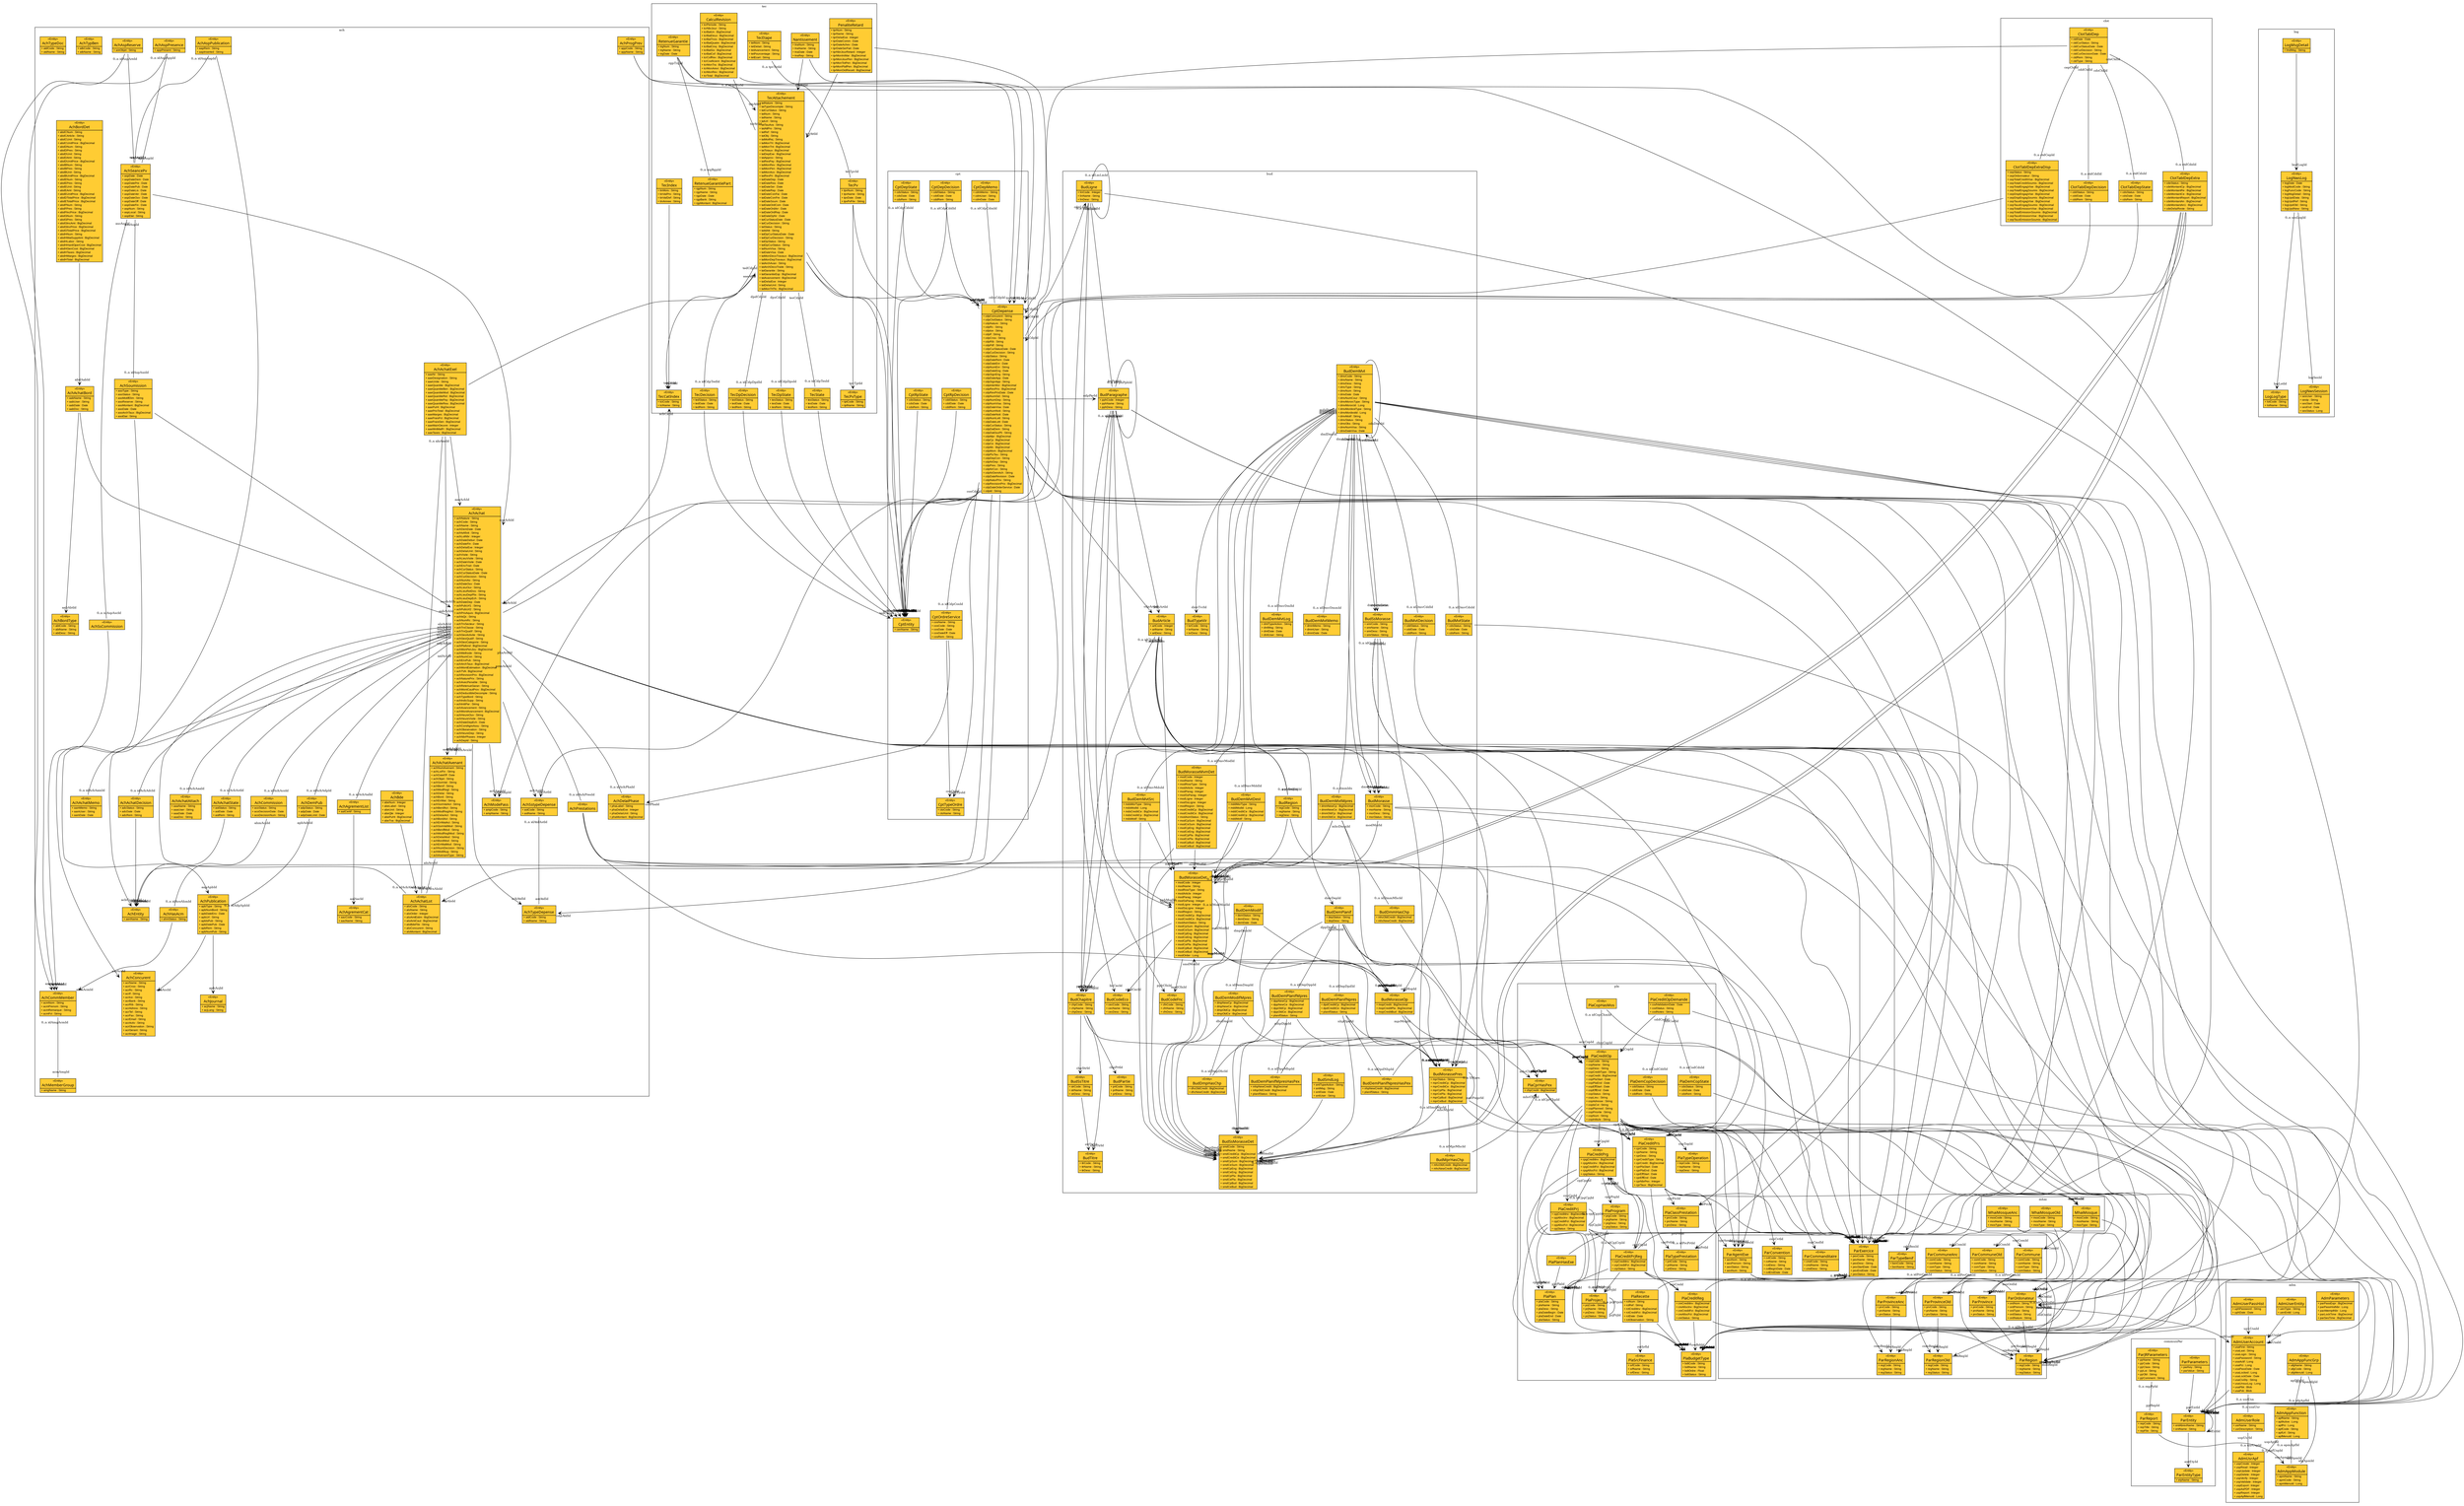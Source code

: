 digraph G {
	fontsize = 10
	node [
		fontsize = 10
		fontname="arial"
		shape=plaintext
	]

	edge [
		fontsize = 10
	]
subgraph clusterach {
	label = "ach"  
	AchAchat [label=<<table border="0" cellborder="1" cellspacing="0" cellpadding="0" port="p" bgcolor="#FFCC33">
	<tr><td>
	<table border="0" cellspacing="1" cellpadding="1">
		<tr><td> &laquo;Entity&raquo; </td></tr>
		<tr><td><font face="arialbd"  point-size="12.0"> AchAchat </font></td></tr>
	</table></td></tr>
	<tr><td>
		<table border="0" cellspacing="0" cellpadding="1">	
	<tr><td align="left"> + achNature : String </td></tr>
	<tr><td align="left"> + achCode : String </td></tr>
	<tr><td align="left"> + achName : String </td></tr>
	<tr><td align="left"> + achDemDate : Date </td></tr>
	<tr><td align="left"> + achIsAlloti : String </td></tr>
	<tr><td align="left"> + achLotNbr : Integer </td></tr>
	<tr><td align="left"> + achDateDebut : Date </td></tr>
	<tr><td align="left"> + achDateFin : Date </td></tr>
	<tr><td align="left"> + achDelaiExe : Integer </td></tr>
	<tr><td align="left"> + achDelaiUnit : String </td></tr>
	<tr><td align="left"> + achVisite : String </td></tr>
	<tr><td align="left"> + achLieuVisite : String </td></tr>
	<tr><td align="left"> + achDateVisite : Date </td></tr>
	<tr><td align="left"> + achEnvTrait : Date </td></tr>
	<tr><td align="left"> + achCurStatus : String </td></tr>
	<tr><td align="left"> + achCurStatusDate : Date </td></tr>
	<tr><td align="left"> + achCurDecision : String </td></tr>
	<tr><td align="left"> + achNumAo : String </td></tr>
	<tr><td align="left"> + achDateOuv : Date </td></tr>
	<tr><td align="left"> + achLieuOuv : String </td></tr>
	<tr><td align="left"> + achLieuRetDos : String </td></tr>
	<tr><td align="left"> + achLieuDepPlis : String </td></tr>
	<tr><td align="left"> + achLieuDepEch : String </td></tr>
	<tr><td align="left"> + achDateDep : Date </td></tr>
	<tr><td align="left"> + achPubUrl1 : String </td></tr>
	<tr><td align="left"> + achPubUrl2 : String </td></tr>
	<tr><td align="left"> + achPrixAquis : BigDecimal </td></tr>
	<tr><td align="left"> + achIsQc : String </td></tr>
	<tr><td align="left"> + achNumRc : String </td></tr>
	<tr><td align="left"> + achTrvSecteur : String </td></tr>
	<tr><td align="left"> + achTrvClasse : String </td></tr>
	<tr><td align="left"> + achTrvQualif : String </td></tr>
	<tr><td align="left"> + achGeoActivite : String </td></tr>
	<tr><td align="left"> + achGeoQualif : String </td></tr>
	<tr><td align="left"> + achGeoCategorie : String </td></tr>
	<tr><td align="left"> + achPlafond : BigDecimal </td></tr>
	<tr><td align="left"> + achMonPenJou : BigDecimal </td></tr>
	<tr><td align="left"> + achMethode : String </td></tr>
	<tr><td align="left"> + achNumCon : String </td></tr>
	<tr><td align="left"> + achEnvPub : String </td></tr>
	<tr><td align="left"> + achArchTaux : BigDecimal </td></tr>
	<tr><td align="left"> + achMontEstimation : BigDecimal </td></tr>
	<tr><td align="left"> + achTVA : BigDecimal </td></tr>
	<tr><td align="left"> + achRevisionPrix : BigDecimal </td></tr>
	<tr><td align="left"> + achNaturePrix : String </td></tr>
	<tr><td align="left"> + achAvecPenalite : String </td></tr>
	<tr><td align="left"> + achRetenueGaran : String </td></tr>
	<tr><td align="left"> + achMontCautProv : BigDecimal </td></tr>
	<tr><td align="left"> + achDeductibleDecompte : String </td></tr>
	<tr><td align="left"> + achTypeBord : String </td></tr>
	<tr><td align="left"> + achIndicSupp : String </td></tr>
	<tr><td align="left"> + achInitiPar : String </td></tr>
	<tr><td align="left"> + achAvancement : String </td></tr>
	<tr><td align="left"> + achMontAvancement : BigDecimal </td></tr>
	<tr><td align="left"> + achHeureOuv : String </td></tr>
	<tr><td align="left"> + achHeureVisite : String </td></tr>
	<tr><td align="left"> + achDateDepEch : Date </td></tr>
	<tr><td align="left"> + achContAgreAssu : String </td></tr>
	<tr><td align="left"> + achObesevation : String </td></tr>
	<tr><td align="left"> + achHeureDep : String </td></tr>
	<tr><td align="left"> + achNbrPhases : Integer </td></tr>
	<tr><td align="left"> + achDepId : String </td></tr>
		</table>		
	</td></tr>
	</table>>, fontname="arial", fontcolor="black", fontsize=9.0];
	AchAchatAttach [label=<<table border="0" cellborder="1" cellspacing="0" cellpadding="0" port="p" bgcolor="#FFCC33">
	<tr><td>
	<table border="0" cellspacing="1" cellpadding="1">
		<tr><td> &laquo;Entity&raquo; </td></tr>
		<tr><td><font face="arialbd"  point-size="12.0"> AchAchatAttach </font></td></tr>
	</table></td></tr>
	<tr><td>
		<table border="0" cellspacing="0" cellpadding="1">	
	<tr><td align="left"> + aaaName : String </td></tr>
	<tr><td align="left"> + aaaUser : String </td></tr>
	<tr><td align="left"> + aaaDate : Date </td></tr>
	<tr><td align="left"> + aaaDoc : String </td></tr>
		</table>		
	</td></tr>
	</table>>, fontname="arial", fontcolor="black", fontsize=9.0];
	AchAchatAvenant [label=<<table border="0" cellborder="1" cellspacing="0" cellpadding="0" port="p" bgcolor="#FFCC33">
	<tr><td>
	<table border="0" cellspacing="1" cellpadding="1">
		<tr><td> &laquo;Entity&raquo; </td></tr>
		<tr><td><font face="arialbd"  point-size="12.0"> AchAchatAvenant </font></td></tr>
	</table></td></tr>
	<tr><td>
		<table border="0" cellspacing="0" cellpadding="1">	
	<tr><td align="left"> + achNumAvenant : String </td></tr>
	<tr><td align="left"> + achLoiFin : String </td></tr>
	<tr><td align="left"> + achDateEff : Date </td></tr>
	<tr><td align="left"> + achObjet : String </td></tr>
	<tr><td align="left"> + achSomVal : String </td></tr>
	<tr><td align="left"> + achBenif : String </td></tr>
	<tr><td align="left"> + achModRegl : String </td></tr>
	<tr><td align="left"> + achDelai : String </td></tr>
	<tr><td align="left"> + achBord : String </td></tr>
	<tr><td align="left"> + achErrMat : String </td></tr>
	<tr><td align="left"> + achSomValAct : String </td></tr>
	<tr><td align="left"> + achBenifAct : String </td></tr>
	<tr><td align="left"> + achModReglAct : String </td></tr>
	<tr><td align="left"> + achDelaiAct : String </td></tr>
	<tr><td align="left"> + achBordAct : String </td></tr>
	<tr><td align="left"> + achErrMatAct : String </td></tr>
	<tr><td align="left"> + achSomValMod : String </td></tr>
	<tr><td align="left"> + achBenifMod : String </td></tr>
	<tr><td align="left"> + achModReglMod : String </td></tr>
	<tr><td align="left"> + achDelaiMod : String </td></tr>
	<tr><td align="left"> + achBordMod : String </td></tr>
	<tr><td align="left"> + achErrMatMod : String </td></tr>
	<tr><td align="left"> + achNumDecision : String </td></tr>
	<tr><td align="left"> + achMotifAug : String </td></tr>
	<tr><td align="left"> + achAvenantType : String </td></tr>
		</table>		
	</td></tr>
	</table>>, fontname="arial", fontcolor="black", fontsize=9.0];
	AchAchatBord [label=<<table border="0" cellborder="1" cellspacing="0" cellpadding="0" port="p" bgcolor="#FFCC33">
	<tr><td>
	<table border="0" cellspacing="1" cellpadding="1">
		<tr><td> &laquo;Entity&raquo; </td></tr>
		<tr><td><font face="arialbd"  point-size="12.0"> AchAchatBord </font></td></tr>
	</table></td></tr>
	<tr><td>
		<table border="0" cellspacing="0" cellpadding="1">	
	<tr><td align="left"> + aabName : String </td></tr>
	<tr><td align="left"> + aabUser : String </td></tr>
	<tr><td align="left"> + aabDate : Date </td></tr>
	<tr><td align="left"> + aabDoc : String </td></tr>
		</table>		
	</td></tr>
	</table>>, fontname="arial", fontcolor="black", fontsize=9.0];
	AchAchatDecision [label=<<table border="0" cellborder="1" cellspacing="0" cellpadding="0" port="p" bgcolor="#FFCC33">
	<tr><td>
	<table border="0" cellspacing="1" cellpadding="1">
		<tr><td> &laquo;Entity&raquo; </td></tr>
		<tr><td><font face="arialbd"  point-size="12.0"> AchAchatDecision </font></td></tr>
	</table></td></tr>
	<tr><td>
		<table border="0" cellspacing="0" cellpadding="1">	
	<tr><td align="left"> + adcStatus : String </td></tr>
	<tr><td align="left"> + adcDate : Date </td></tr>
	<tr><td align="left"> + adcRem : String </td></tr>
		</table>		
	</td></tr>
	</table>>, fontname="arial", fontcolor="black", fontsize=9.0];
	AchAchatExel [label=<<table border="0" cellborder="1" cellspacing="0" cellpadding="0" port="p" bgcolor="#FFCC33">
	<tr><td>
	<table border="0" cellspacing="1" cellpadding="1">
		<tr><td> &laquo;Entity&raquo; </td></tr>
		<tr><td><font face="arialbd"  point-size="12.0"> AchAchatExel </font></td></tr>
	</table></td></tr>
	<tr><td>
		<table border="0" cellspacing="0" cellpadding="1">	
	<tr><td align="left"> + aaeNr : String </td></tr>
	<tr><td align="left"> + aaeDesignation : String </td></tr>
	<tr><td align="left"> + aaeUnite : String </td></tr>
	<tr><td align="left"> + aaeQuantite : BigDecimal </td></tr>
	<tr><td align="left"> + aaeQuantiteBen : BigDecimal </td></tr>
	<tr><td align="left"> + aaeQuantiteMod : BigDecimal </td></tr>
	<tr><td align="left"> + aaeQuantiteRet : BigDecimal </td></tr>
	<tr><td align="left"> + aaeQuantitePay : BigDecimal </td></tr>
	<tr><td align="left"> + aaeQuantiteRea : BigDecimal </td></tr>
	<tr><td align="left"> + aaePuHt : BigDecimal </td></tr>
	<tr><td align="left"> + aaePrixTotal : BigDecimal </td></tr>
	<tr><td align="left"> + aaeMarges : BigDecimal </td></tr>
	<tr><td align="left"> + aaeFraisFct : BigDecimal </td></tr>
	<tr><td align="left"> + aaeFraisGen : BigDecimal </td></tr>
	<tr><td align="left"> + aaeMainOeuvre : Integer </td></tr>
	<tr><td align="left"> + aaeMntMatFr : BigDecimal </td></tr>
	<tr><td align="left"> + aaeTaxes : BigDecimal </td></tr>
		</table>		
	</td></tr>
	</table>>, fontname="arial", fontcolor="black", fontsize=9.0];
	AchAchatLot [label=<<table border="0" cellborder="1" cellspacing="0" cellpadding="0" port="p" bgcolor="#FFCC33">
	<tr><td>
	<table border="0" cellspacing="1" cellpadding="1">
		<tr><td> &laquo;Entity&raquo; </td></tr>
		<tr><td><font face="arialbd"  point-size="12.0"> AchAchatLot </font></td></tr>
	</table></td></tr>
	<tr><td>
		<table border="0" cellspacing="0" cellpadding="1">	
	<tr><td align="left"> + aloCode : String </td></tr>
	<tr><td align="left"> + aloName : String </td></tr>
	<tr><td align="left"> + aloOrder : Integer </td></tr>
	<tr><td align="left"> + aloAmtEstim : BigDecimal </td></tr>
	<tr><td align="left"> + aloAmtCaut : BigDecimal </td></tr>
	<tr><td align="left"> + aloBdeFile : String </td></tr>
	<tr><td align="left"> + aloConcurent : String </td></tr>
	<tr><td align="left"> + aloMontant : BigDecimal </td></tr>
		</table>		
	</td></tr>
	</table>>, fontname="arial", fontcolor="black", fontsize=9.0];
	AchAchatMemo [label=<<table border="0" cellborder="1" cellspacing="0" cellpadding="0" port="p" bgcolor="#FFCC33">
	<tr><td>
	<table border="0" cellspacing="1" cellpadding="1">
		<tr><td> &laquo;Entity&raquo; </td></tr>
		<tr><td><font face="arialbd"  point-size="12.0"> AchAchatMemo </font></td></tr>
	</table></td></tr>
	<tr><td>
		<table border="0" cellspacing="0" cellpadding="1">	
	<tr><td align="left"> + aamMemo : String </td></tr>
	<tr><td align="left"> + aamUser : String </td></tr>
	<tr><td align="left"> + aamDate : Date </td></tr>
		</table>		
	</td></tr>
	</table>>, fontname="arial", fontcolor="black", fontsize=9.0];
	AchAchatState [label=<<table border="0" cellborder="1" cellspacing="0" cellpadding="0" port="p" bgcolor="#FFCC33">
	<tr><td>
	<table border="0" cellspacing="1" cellpadding="1">
		<tr><td> &laquo;Entity&raquo; </td></tr>
		<tr><td><font face="arialbd"  point-size="12.0"> AchAchatState </font></td></tr>
	</table></td></tr>
	<tr><td>
		<table border="0" cellspacing="0" cellpadding="1">	
	<tr><td align="left"> + astStatus : String </td></tr>
	<tr><td align="left"> + astDate : Date </td></tr>
	<tr><td align="left"> + astRem : String </td></tr>
		</table>		
	</td></tr>
	</table>>, fontname="arial", fontcolor="black", fontsize=9.0];
	AchAgrementCat [label=<<table border="0" cellborder="1" cellspacing="0" cellpadding="0" port="p" bgcolor="#FFCC33">
	<tr><td>
	<table border="0" cellspacing="1" cellpadding="1">
		<tr><td> &laquo;Entity&raquo; </td></tr>
		<tr><td><font face="arialbd"  point-size="12.0"> AchAgrementCat </font></td></tr>
	</table></td></tr>
	<tr><td>
		<table border="0" cellspacing="0" cellpadding="1">	
	<tr><td align="left"> + aacCode : String </td></tr>
	<tr><td align="left"> + aacName : String </td></tr>
		</table>		
	</td></tr>
	</table>>, fontname="arial", fontcolor="black", fontsize=9.0];
	AchAgrementList [label=<<table border="0" cellborder="1" cellspacing="0" cellpadding="0" port="p" bgcolor="#FFCC33">
	<tr><td>
	<table border="0" cellspacing="1" cellpadding="1">
		<tr><td> &laquo;Entity&raquo; </td></tr>
		<tr><td><font face="arialbd"  point-size="12.0"> AchAgrementList </font></td></tr>
	</table></td></tr>
	<tr><td>
		<table border="0" cellspacing="0" cellpadding="1">	
	<tr><td align="left"> + aalCertif : String </td></tr>
		</table>		
	</td></tr>
	</table>>, fontname="arial", fontcolor="black", fontsize=9.0];
	AchAspPresence [label=<<table border="0" cellborder="1" cellspacing="0" cellpadding="0" port="p" bgcolor="#FFCC33">
	<tr><td>
	<table border="0" cellspacing="1" cellpadding="1">
		<tr><td> &laquo;Entity&raquo; </td></tr>
		<tr><td><font face="arialbd"  point-size="12.0"> AchAspPresence </font></td></tr>
	</table></td></tr>
	<tr><td>
		<table border="0" cellspacing="0" cellpadding="1">	
	<tr><td align="left"> + appPresent : String </td></tr>
		</table>		
	</td></tr>
	</table>>, fontname="arial", fontcolor="black", fontsize=9.0];
	AchAspPublication [label=<<table border="0" cellborder="1" cellspacing="0" cellpadding="0" port="p" bgcolor="#FFCC33">
	<tr><td>
	<table border="0" cellspacing="1" cellpadding="1">
		<tr><td> &laquo;Entity&raquo; </td></tr>
		<tr><td><font face="arialbd"  point-size="12.0"> AchAspPublication </font></td></tr>
	</table></td></tr>
	<tr><td>
		<table border="0" cellspacing="0" cellpadding="1">	
	<tr><td align="left"> + aapRem : String </td></tr>
	<tr><td align="left"> + aapInserted : String </td></tr>
		</table>		
	</td></tr>
	</table>>, fontname="arial", fontcolor="black", fontsize=9.0];
	AchAspReserve [label=<<table border="0" cellborder="1" cellspacing="0" cellpadding="0" port="p" bgcolor="#FFCC33">
	<tr><td>
	<table border="0" cellspacing="1" cellpadding="1">
		<tr><td> &laquo;Entity&raquo; </td></tr>
		<tr><td><font face="arialbd"  point-size="12.0"> AchAspReserve </font></td></tr>
	</table></td></tr>
	<tr><td>
		<table border="0" cellspacing="0" cellpadding="1">	
	<tr><td align="left"> + areObjet : String </td></tr>
		</table>		
	</td></tr>
	</table>>, fontname="arial", fontcolor="black", fontsize=9.0];
	AchBde [label=<<table border="0" cellborder="1" cellspacing="0" cellpadding="0" port="p" bgcolor="#FFCC33">
	<tr><td>
	<table border="0" cellspacing="1" cellpadding="1">
		<tr><td> &laquo;Entity&raquo; </td></tr>
		<tr><td><font face="arialbd"  point-size="12.0"> AchBde </font></td></tr>
	</table></td></tr>
	<tr><td>
		<table border="0" cellspacing="0" cellpadding="1">	
	<tr><td align="left"> + abeNum : Integer </td></tr>
	<tr><td align="left"> + abeLabel : String </td></tr>
	<tr><td align="left"> + abeUnit : String </td></tr>
	<tr><td align="left"> + abeQte : Integer </td></tr>
	<tr><td align="left"> + abePuHt : BigDecimal </td></tr>
	<tr><td align="left"> + abeTva : BigDecimal </td></tr>
		</table>		
	</td></tr>
	</table>>, fontname="arial", fontcolor="black", fontsize=9.0];
	AchBordDet [label=<<table border="0" cellborder="1" cellspacing="0" cellpadding="0" port="p" bgcolor="#FFCC33">
	<tr><td>
	<table border="0" cellspacing="1" cellpadding="1">
		<tr><td> &laquo;Entity&raquo; </td></tr>
		<tr><td><font face="arialbd"  point-size="12.0"> AchBordDet </font></td></tr>
	</table></td></tr>
	<tr><td>
		<table border="0" cellspacing="0" cellpadding="1">	
	<tr><td align="left"> + abdCNum : String </td></tr>
	<tr><td align="left"> + abdCArticle : String </td></tr>
	<tr><td align="left"> + abdCUnit : String </td></tr>
	<tr><td align="left"> + abdCUnitPrice : BigDecimal </td></tr>
	<tr><td align="left"> + abdDNum : String </td></tr>
	<tr><td align="left"> + abdDPres : String </td></tr>
	<tr><td align="left"> + abdDUnit : String </td></tr>
	<tr><td align="left"> + abdDAmt : String </td></tr>
	<tr><td align="left"> + abdDUnitPrice : BigDecimal </td></tr>
	<tr><td align="left"> + abdBNum : String </td></tr>
	<tr><td align="left"> + abdBPres : String </td></tr>
	<tr><td align="left"> + abdBUnit : String </td></tr>
	<tr><td align="left"> + abdBUnitPrice : BigDecimal </td></tr>
	<tr><td align="left"> + abdENum : String </td></tr>
	<tr><td align="left"> + abdEPres : String </td></tr>
	<tr><td align="left"> + abdEUnit : String </td></tr>
	<tr><td align="left"> + abdEAmt : String </td></tr>
	<tr><td align="left"> + abdEUnitPrice : BigDecimal </td></tr>
	<tr><td align="left"> + abdDTotalPrice : BigDecimal </td></tr>
	<tr><td align="left"> + abdETotalPrice : BigDecimal </td></tr>
	<tr><td align="left"> + abdFNum : String </td></tr>
	<tr><td align="left"> + abdFPres : String </td></tr>
	<tr><td align="left"> + abdFIncPrice : BigDecimal </td></tr>
	<tr><td align="left"> + abdGNum : String </td></tr>
	<tr><td align="left"> + abdGPres : String </td></tr>
	<tr><td align="left"> + abdGIncAmt : BigDecimal </td></tr>
	<tr><td align="left"> + abdGIncPrice : BigDecimal </td></tr>
	<tr><td align="left"> + abdGTotalPrice : BigDecimal </td></tr>
	<tr><td align="left"> + abdHNum : String </td></tr>
	<tr><td align="left"> + abdHMatSuppAmt : BigDecimal </td></tr>
	<tr><td align="left"> + abdHLabor : String </td></tr>
	<tr><td align="left"> + abdHHardOperCost : BigDecimal </td></tr>
	<tr><td align="left"> + abdHGenCost : BigDecimal </td></tr>
	<tr><td align="left"> + abdHTaxes : BigDecimal </td></tr>
	<tr><td align="left"> + abdHMarges : BigDecimal </td></tr>
	<tr><td align="left"> + abdHTotal : BigDecimal </td></tr>
		</table>		
	</td></tr>
	</table>>, fontname="arial", fontcolor="black", fontsize=9.0];
	AchBordType [label=<<table border="0" cellborder="1" cellspacing="0" cellpadding="0" port="p" bgcolor="#FFCC33">
	<tr><td>
	<table border="0" cellspacing="1" cellpadding="1">
		<tr><td> &laquo;Entity&raquo; </td></tr>
		<tr><td><font face="arialbd"  point-size="12.0"> AchBordType </font></td></tr>
	</table></td></tr>
	<tr><td>
		<table border="0" cellspacing="0" cellpadding="1">	
	<tr><td align="left"> + abtCode : String </td></tr>
	<tr><td align="left"> + abtName : String </td></tr>
	<tr><td align="left"> + abtDesc : String </td></tr>
		</table>		
	</td></tr>
	</table>>, fontname="arial", fontcolor="black", fontsize=9.0];
	AchCommMember [label=<<table border="0" cellborder="1" cellspacing="0" cellpadding="0" port="p" bgcolor="#FFCC33">
	<tr><td>
	<table border="0" cellspacing="1" cellpadding="1">
		<tr><td> &laquo;Entity&raquo; </td></tr>
		<tr><td><font face="arialbd"  point-size="12.0"> AchCommMember </font></td></tr>
	</table></td></tr>
	<tr><td>
		<table border="0" cellspacing="0" cellpadding="1">	
	<tr><td align="left"> + acmNom : String </td></tr>
	<tr><td align="left"> + acmPrenom : String </td></tr>
	<tr><td align="left"> + acmRemarque : String </td></tr>
	<tr><td align="left"> + acmFct : String </td></tr>
		</table>		
	</td></tr>
	</table>>, fontname="arial", fontcolor="black", fontsize=9.0];
	AchCommission [label=<<table border="0" cellborder="1" cellspacing="0" cellpadding="0" port="p" bgcolor="#FFCC33">
	<tr><td>
	<table border="0" cellspacing="1" cellpadding="1">
		<tr><td> &laquo;Entity&raquo; </td></tr>
		<tr><td><font face="arialbd"  point-size="12.0"> AchCommission </font></td></tr>
	</table></td></tr>
	<tr><td>
		<table border="0" cellspacing="0" cellpadding="1">	
	<tr><td align="left"> + acoStatus : String </td></tr>
	<tr><td align="left"> + acoDecisionDate : Date </td></tr>
	<tr><td align="left"> + acoDecisionNum : String </td></tr>
		</table>		
	</td></tr>
	</table>>, fontname="arial", fontcolor="black", fontsize=9.0];
	AchConcurent [label=<<table border="0" cellborder="1" cellspacing="0" cellpadding="0" port="p" bgcolor="#FFCC33">
	<tr><td>
	<table border="0" cellspacing="1" cellpadding="1">
		<tr><td> &laquo;Entity&raquo; </td></tr>
		<tr><td><font face="arialbd"  point-size="12.0"> AchConcurent </font></td></tr>
	</table></td></tr>
	<tr><td>
		<table border="0" cellspacing="0" cellpadding="1">	
	<tr><td align="left"> + acrName : String </td></tr>
	<tr><td align="left"> + acrCnss : String </td></tr>
	<tr><td align="left"> + acrRc : String </td></tr>
	<tr><td align="left"> + acrIf : String </td></tr>
	<tr><td align="left"> + acrIce : String </td></tr>
	<tr><td align="left"> + acrBank : String </td></tr>
	<tr><td align="left"> + acrRib : String </td></tr>
	<tr><td align="left"> + acrAdress : String </td></tr>
	<tr><td align="left"> + acrTel : String </td></tr>
	<tr><td align="left"> + acrFax : String </td></tr>
	<tr><td align="left"> + acrEmail : String </td></tr>
	<tr><td align="left"> + acrActiv : String </td></tr>
	<tr><td align="left"> + acrObservation : String </td></tr>
	<tr><td align="left"> + acrGerant : String </td></tr>
	<tr><td align="left"> + acrImage : String </td></tr>
		</table>		
	</td></tr>
	</table>>, fontname="arial", fontcolor="black", fontsize=9.0];
	AchDelaiPhase [label=<<table border="0" cellborder="1" cellspacing="0" cellpadding="0" port="p" bgcolor="#FFCC33">
	<tr><td>
	<table border="0" cellspacing="1" cellpadding="1">
		<tr><td> &laquo;Entity&raquo; </td></tr>
		<tr><td><font face="arialbd"  point-size="12.0"> AchDelaiPhase </font></td></tr>
	</table></td></tr>
	<tr><td>
		<table border="0" cellspacing="0" cellpadding="1">	
	<tr><td align="left"> + phaLabel : String </td></tr>
	<tr><td align="left"> + phaDelaiExe : Integer </td></tr>
	<tr><td align="left"> + phaDelaiUnit : String </td></tr>
	<tr><td align="left"> + phaMontant : BigDecimal </td></tr>
		</table>		
	</td></tr>
	</table>>, fontname="arial", fontcolor="black", fontsize=9.0];
	AchDemPub [label=<<table border="0" cellborder="1" cellspacing="0" cellpadding="0" port="p" bgcolor="#FFCC33">
	<tr><td>
	<table border="0" cellspacing="1" cellpadding="1">
		<tr><td> &laquo;Entity&raquo; </td></tr>
		<tr><td><font face="arialbd"  point-size="12.0"> AchDemPub </font></td></tr>
	</table></td></tr>
	<tr><td>
		<table border="0" cellspacing="0" cellpadding="1">	
	<tr><td align="left"> + adpStatus : String </td></tr>
	<tr><td align="left"> + adpDate : Date </td></tr>
	<tr><td align="left"> + adpDateLimit : Date </td></tr>
		</table>		
	</td></tr>
	</table>>, fontname="arial", fontcolor="black", fontsize=9.0];
	AchEntity [label=<<table border="0" cellborder="1" cellspacing="0" cellpadding="0" port="p" bgcolor="#FFCC33">
	<tr><td>
	<table border="0" cellspacing="1" cellpadding="1">
		<tr><td> &laquo;Entity&raquo; </td></tr>
		<tr><td><font face="arialbd"  point-size="12.0"> AchEntity </font></td></tr>
	</table></td></tr>
	<tr><td>
		<table border="0" cellspacing="0" cellpadding="1">	
	<tr><td align="left"> + aenName : String </td></tr>
		</table>		
	</td></tr>
	</table>>, fontname="arial", fontcolor="black", fontsize=9.0];
	AchHasAcm [label=<<table border="0" cellborder="1" cellspacing="0" cellpadding="0" port="p" bgcolor="#FFCC33">
	<tr><td>
	<table border="0" cellspacing="1" cellpadding="1">
		<tr><td> &laquo;Entity&raquo; </td></tr>
		<tr><td><font face="arialbd"  point-size="12.0"> AchHasAcm </font></td></tr>
	</table></td></tr>
	<tr><td>
		<table border="0" cellspacing="0" cellpadding="1">	
	<tr><td align="left"> + ahmStatus : String </td></tr>
		</table>		
	</td></tr>
	</table>>, fontname="arial", fontcolor="black", fontsize=9.0];
	AchJournal [label=<<table border="0" cellborder="1" cellspacing="0" cellpadding="0" port="p" bgcolor="#FFCC33">
	<tr><td>
	<table border="0" cellspacing="1" cellpadding="1">
		<tr><td> &laquo;Entity&raquo; </td></tr>
		<tr><td><font face="arialbd"  point-size="12.0"> AchJournal </font></td></tr>
	</table></td></tr>
	<tr><td>
		<table border="0" cellspacing="0" cellpadding="1">	
	<tr><td align="left"> + acjName : String </td></tr>
	<tr><td align="left"> + acjLang : String </td></tr>
		</table>		
	</td></tr>
	</table>>, fontname="arial", fontcolor="black", fontsize=9.0];
	AchMemberGroup [label=<<table border="0" cellborder="1" cellspacing="0" cellpadding="0" port="p" bgcolor="#FFCC33">
	<tr><td>
	<table border="0" cellspacing="1" cellpadding="1">
		<tr><td> &laquo;Entity&raquo; </td></tr>
		<tr><td><font face="arialbd"  point-size="12.0"> AchMemberGroup </font></td></tr>
	</table></td></tr>
	<tr><td>
		<table border="0" cellspacing="0" cellpadding="1">	
	<tr><td align="left"> + amgName : String </td></tr>
		</table>		
	</td></tr>
	</table>>, fontname="arial", fontcolor="black", fontsize=9.0];
	AchModePass [label=<<table border="0" cellborder="1" cellspacing="0" cellpadding="0" port="p" bgcolor="#FFCC33">
	<tr><td>
	<table border="0" cellspacing="1" cellpadding="1">
		<tr><td> &laquo;Entity&raquo; </td></tr>
		<tr><td><font face="arialbd"  point-size="12.0"> AchModePass </font></td></tr>
	</table></td></tr>
	<tr><td>
		<table border="0" cellspacing="0" cellpadding="1">	
	<tr><td align="left"> + ampCode : String </td></tr>
	<tr><td align="left"> + ampName : String </td></tr>
		</table>		
	</td></tr>
	</table>>, fontname="arial", fontcolor="black", fontsize=9.0];
	AchPrestations [label=<<table border="0" cellborder="1" cellspacing="0" cellpadding="0" port="p" bgcolor="#FFCC33">
	<tr><td>
	<table border="0" cellspacing="1" cellpadding="1">
		<tr><td> &laquo;Entity&raquo; </td></tr>
		<tr><td><font face="arialbd"  point-size="12.0"> AchPrestations </font></td></tr>
	</table></td></tr>
	</table>>, fontname="arial", fontcolor="black", fontsize=9.0];
	AchProgPrev [label=<<table border="0" cellborder="1" cellspacing="0" cellpadding="0" port="p" bgcolor="#FFCC33">
	<tr><td>
	<table border="0" cellspacing="1" cellpadding="1">
		<tr><td> &laquo;Entity&raquo; </td></tr>
		<tr><td><font face="arialbd"  point-size="12.0"> AchProgPrev </font></td></tr>
	</table></td></tr>
	<tr><td>
		<table border="0" cellspacing="0" cellpadding="1">	
	<tr><td align="left"> + appCode : String </td></tr>
	<tr><td align="left"> + appName : String </td></tr>
		</table>		
	</td></tr>
	</table>>, fontname="arial", fontcolor="black", fontsize=9.0];
	AchPublication [label=<<table border="0" cellborder="1" cellspacing="0" cellpadding="0" port="p" bgcolor="#FFCC33">
	<tr><td>
	<table border="0" cellspacing="1" cellpadding="1">
		<tr><td> &laquo;Entity&raquo; </td></tr>
		<tr><td><font face="arialbd"  point-size="12.0"> AchPublication </font></td></tr>
	</table></td></tr>
	<tr><td>
		<table border="0" cellspacing="0" cellpadding="1">	
	<tr><td align="left"> + apbType : String </td></tr>
	<tr><td align="left"> + apbNumBord : String </td></tr>
	<tr><td align="left"> + apbDateEnv : Date </td></tr>
	<tr><td align="left"> + apbUrl : String </td></tr>
	<tr><td align="left"> + apbIsPub : String </td></tr>
	<tr><td align="left"> + apbDatePub : Date </td></tr>
	<tr><td align="left"> + apbRem : String </td></tr>
	<tr><td align="left"> + apbNumPub : String </td></tr>
		</table>		
	</td></tr>
	</table>>, fontname="arial", fontcolor="black", fontsize=9.0];
	AchSeancePv [label=<<table border="0" cellborder="1" cellspacing="0" cellpadding="0" port="p" bgcolor="#FFCC33">
	<tr><td>
	<table border="0" cellspacing="1" cellpadding="1">
		<tr><td> &laquo;Entity&raquo; </td></tr>
		<tr><td><font face="arialbd"  point-size="12.0"> AchSeancePv </font></td></tr>
	</table></td></tr>
	<tr><td>
		<table border="0" cellspacing="0" cellpadding="1">	
	<tr><td align="left"> + aspDate : Date </td></tr>
	<tr><td align="left"> + aspDateDem : Date </td></tr>
	<tr><td align="left"> + aspDatePre : Date </td></tr>
	<tr><td align="left"> + aspDatePub : Date </td></tr>
	<tr><td align="left"> + aspDateLis : Date </td></tr>
	<tr><td align="left"> + aspDateVer : Date </td></tr>
	<tr><td align="left"> + aspDateOuv : Date </td></tr>
	<tr><td align="left"> + aspDateOff : Date </td></tr>
	<tr><td align="left"> + aspDateFin : Date </td></tr>
	<tr><td align="left"> + aspNum : String </td></tr>
	<tr><td align="left"> + aspLocal : String </td></tr>
	<tr><td align="left"> + aspEtat : String </td></tr>
		</table>		
	</td></tr>
	</table>>, fontname="arial", fontcolor="black", fontsize=9.0];
	AchSoumission [label=<<table border="0" cellborder="1" cellspacing="0" cellpadding="0" port="p" bgcolor="#FFCC33">
	<tr><td>
	<table border="0" cellspacing="1" cellpadding="1">
		<tr><td> &laquo;Entity&raquo; </td></tr>
		<tr><td><font face="arialbd"  point-size="12.0"> AchSoumission </font></td></tr>
	</table></td></tr>
	<tr><td>
		<table border="0" cellspacing="0" cellpadding="1">	
	<tr><td align="left"> + asoType : String </td></tr>
	<tr><td align="left"> + asoStatus : String </td></tr>
	<tr><td align="left"> + asoMotifElim : String </td></tr>
	<tr><td align="left"> + asoReserve : String </td></tr>
	<tr><td align="left"> + asoMontant : BigDecimal </td></tr>
	<tr><td align="left"> + asoDate : Date </td></tr>
	<tr><td align="left"> + asoArchTaux : BigDecimal </td></tr>
	<tr><td align="left"> + asoEtat : String </td></tr>
		</table>		
	</td></tr>
	</table>>, fontname="arial", fontcolor="black", fontsize=9.0];
	AchSsCommission [label=<<table border="0" cellborder="1" cellspacing="0" cellpadding="0" port="p" bgcolor="#FFCC33">
	<tr><td>
	<table border="0" cellspacing="1" cellpadding="1">
		<tr><td> &laquo;Entity&raquo; </td></tr>
		<tr><td><font face="arialbd"  point-size="12.0"> AchSsCommission </font></td></tr>
	</table></td></tr>
	</table>>, fontname="arial", fontcolor="black", fontsize=9.0];
	AchSstypeDepense [label=<<table border="0" cellborder="1" cellspacing="0" cellpadding="0" port="p" bgcolor="#FFCC33">
	<tr><td>
	<table border="0" cellspacing="1" cellpadding="1">
		<tr><td> &laquo;Entity&raquo; </td></tr>
		<tr><td><font face="arialbd"  point-size="12.0"> AchSstypeDepense </font></td></tr>
	</table></td></tr>
	<tr><td>
		<table border="0" cellspacing="0" cellpadding="1">	
	<tr><td align="left"> + astCode : String </td></tr>
	<tr><td align="left"> + astName : String </td></tr>
		</table>		
	</td></tr>
	</table>>, fontname="arial", fontcolor="black", fontsize=9.0];
	AchTypBen [label=<<table border="0" cellborder="1" cellspacing="0" cellpadding="0" port="p" bgcolor="#FFCC33">
	<tr><td>
	<table border="0" cellspacing="1" cellpadding="1">
		<tr><td> &laquo;Entity&raquo; </td></tr>
		<tr><td><font face="arialbd"  point-size="12.0"> AchTypBen </font></td></tr>
	</table></td></tr>
	<tr><td>
		<table border="0" cellspacing="0" cellpadding="1">	
	<tr><td align="left"> + atbCode : String </td></tr>
	<tr><td align="left"> + atbName : String </td></tr>
		</table>		
	</td></tr>
	</table>>, fontname="arial", fontcolor="black", fontsize=9.0];
	AchTypeDepense [label=<<table border="0" cellborder="1" cellspacing="0" cellpadding="0" port="p" bgcolor="#FFCC33">
	<tr><td>
	<table border="0" cellspacing="1" cellpadding="1">
		<tr><td> &laquo;Entity&raquo; </td></tr>
		<tr><td><font face="arialbd"  point-size="12.0"> AchTypeDepense </font></td></tr>
	</table></td></tr>
	<tr><td>
		<table border="0" cellspacing="0" cellpadding="1">	
	<tr><td align="left"> + atdCode : String </td></tr>
	<tr><td align="left"> + atdName : String </td></tr>
		</table>		
	</td></tr>
	</table>>, fontname="arial", fontcolor="black", fontsize=9.0];
	AchTypeDoc [label=<<table border="0" cellborder="1" cellspacing="0" cellpadding="0" port="p" bgcolor="#FFCC33">
	<tr><td>
	<table border="0" cellspacing="1" cellpadding="1">
		<tr><td> &laquo;Entity&raquo; </td></tr>
		<tr><td><font face="arialbd"  point-size="12.0"> AchTypeDoc </font></td></tr>
	</table></td></tr>
	<tr><td>
		<table border="0" cellspacing="0" cellpadding="1">	
	<tr><td align="left"> + atdCode : String </td></tr>
	<tr><td align="left"> + atdName : String </td></tr>
		</table>		
	</td></tr>
	</table>>, fontname="arial", fontcolor="black", fontsize=9.0];
}
subgraph clusteradm {
	label = "adm"  
	AdmAppFuncGrp [label=<<table border="0" cellborder="1" cellspacing="0" cellpadding="0" port="p" bgcolor="#FFCC33">
	<tr><td>
	<table border="0" cellspacing="1" cellpadding="1">
		<tr><td> &laquo;Entity&raquo; </td></tr>
		<tr><td><font face="arialbd"  point-size="12.0"> AdmAppFuncGrp </font></td></tr>
	</table></td></tr>
	<tr><td>
		<table border="0" cellspacing="0" cellpadding="1">	
	<tr><td align="left"> + afgName : String </td></tr>
	<tr><td align="left"> + afgCode : String </td></tr>
	<tr><td align="left"> + afgMenuId : Long </td></tr>
		</table>		
	</td></tr>
	</table>>, fontname="arial", fontcolor="black", fontsize=9.0];
	AdmAppFunction [label=<<table border="0" cellborder="1" cellspacing="0" cellpadding="0" port="p" bgcolor="#FFCC33">
	<tr><td>
	<table border="0" cellspacing="1" cellpadding="1">
		<tr><td> &laquo;Entity&raquo; </td></tr>
		<tr><td><font face="arialbd"  point-size="12.0"> AdmAppFunction </font></td></tr>
	</table></td></tr>
	<tr><td>
		<table border="0" cellspacing="0" cellpadding="1">	
	<tr><td align="left"> + apfName : String </td></tr>
	<tr><td align="left"> + apfActive : Long </td></tr>
	<tr><td align="left"> + apfPci : Long </td></tr>
	<tr><td align="left"> + apfCode : String </td></tr>
	<tr><td align="left"> + apfUrl : String </td></tr>
	<tr><td align="left"> + apfMenuId : Long </td></tr>
		</table>		
	</td></tr>
	</table>>, fontname="arial", fontcolor="black", fontsize=9.0];
	AdmAppModule [label=<<table border="0" cellborder="1" cellspacing="0" cellpadding="0" port="p" bgcolor="#FFCC33">
	<tr><td>
	<table border="0" cellspacing="1" cellpadding="1">
		<tr><td> &laquo;Entity&raquo; </td></tr>
		<tr><td><font face="arialbd"  point-size="12.0"> AdmAppModule </font></td></tr>
	</table></td></tr>
	<tr><td>
		<table border="0" cellspacing="0" cellpadding="1">	
	<tr><td align="left"> + apmName : String </td></tr>
	<tr><td align="left"> + apmCode : String </td></tr>
	<tr><td align="left"> + apmMenuId : Long </td></tr>
		</table>		
	</td></tr>
	</table>>, fontname="arial", fontcolor="black", fontsize=9.0];
	AdmParameters [label=<<table border="0" cellborder="1" cellspacing="0" cellpadding="0" port="p" bgcolor="#FFCC33">
	<tr><td>
	<table border="0" cellspacing="1" cellpadding="1">
		<tr><td> &laquo;Entity&raquo; </td></tr>
		<tr><td><font face="arialbd"  point-size="12.0"> AdmParameters </font></td></tr>
	</table></td></tr>
	<tr><td>
		<table border="0" cellspacing="0" cellpadding="1">	
	<tr><td align="left"> + parPassExpr : BigDecimal </td></tr>
	<tr><td align="left"> + parPassHistNbr : Long </td></tr>
	<tr><td align="left"> + parAttemptNbr : Long </td></tr>
	<tr><td align="left"> + parLockTime : BigDecimal </td></tr>
	<tr><td align="left"> + parSesTime : BigDecimal </td></tr>
		</table>		
	</td></tr>
	</table>>, fontname="arial", fontcolor="black", fontsize=9.0];
	AdmUserAccount [label=<<table border="0" cellborder="1" cellspacing="0" cellpadding="0" port="p" bgcolor="#FFCC33">
	<tr><td>
	<table border="0" cellspacing="1" cellpadding="1">
		<tr><td> &laquo;Entity&raquo; </td></tr>
		<tr><td><font face="arialbd"  point-size="12.0"> AdmUserAccount </font></td></tr>
	</table></td></tr>
	<tr><td>
		<table border="0" cellspacing="0" cellpadding="1">	
	<tr><td align="left"> + usaFirst : String </td></tr>
	<tr><td align="left"> + usaLast : String </td></tr>
	<tr><td align="left"> + usaLogin : String </td></tr>
	<tr><td align="left"> + usaPassword : String </td></tr>
	<tr><td align="left"> + usaActif : Long </td></tr>
	<tr><td align="left"> + usaPci : Long </td></tr>
	<tr><td align="left"> + usaPassDate : Date </td></tr>
	<tr><td align="left"> + usaLocked : Long </td></tr>
	<tr><td align="left"> + usaLockDate : Date </td></tr>
	<tr><td align="left"> + usaCivility : String </td></tr>
	<tr><td align="left"> + usaUnsucLog : Long </td></tr>
	<tr><td align="left"> + usaPbk : Blob </td></tr>
	<tr><td align="left"> + usaPvk : Blob </td></tr>
		</table>		
	</td></tr>
	</table>>, fontname="arial", fontcolor="black", fontsize=9.0];
	AdmUserEntity [label=<<table border="0" cellborder="1" cellspacing="0" cellpadding="0" port="p" bgcolor="#FFCC33">
	<tr><td>
	<table border="0" cellspacing="1" cellpadding="1">
		<tr><td> &laquo;Entity&raquo; </td></tr>
		<tr><td><font face="arialbd"  point-size="12.0"> AdmUserEntity </font></td></tr>
	</table></td></tr>
	<tr><td>
		<table border="0" cellspacing="0" cellpadding="1">	
	<tr><td align="left"> + uenType : String </td></tr>
	<tr><td align="left"> + uenEntId : Long </td></tr>
		</table>		
	</td></tr>
	</table>>, fontname="arial", fontcolor="black", fontsize=9.0];
	AdmUserPassHist [label=<<table border="0" cellborder="1" cellspacing="0" cellpadding="0" port="p" bgcolor="#FFCC33">
	<tr><td>
	<table border="0" cellspacing="1" cellpadding="1">
		<tr><td> &laquo;Entity&raquo; </td></tr>
		<tr><td><font face="arialbd"  point-size="12.0"> AdmUserPassHist </font></td></tr>
	</table></td></tr>
	<tr><td>
		<table border="0" cellspacing="0" cellpadding="1">	
	<tr><td align="left"> + uphPassword : String </td></tr>
	<tr><td align="left"> + uphDate : Date </td></tr>
		</table>		
	</td></tr>
	</table>>, fontname="arial", fontcolor="black", fontsize=9.0];
	AdmUserRole [label=<<table border="0" cellborder="1" cellspacing="0" cellpadding="0" port="p" bgcolor="#FFCC33">
	<tr><td>
	<table border="0" cellspacing="1" cellpadding="1">
		<tr><td> &laquo;Entity&raquo; </td></tr>
		<tr><td><font face="arialbd"  point-size="12.0"> AdmUserRole </font></td></tr>
	</table></td></tr>
	<tr><td>
		<table border="0" cellspacing="0" cellpadding="1">	
	<tr><td align="left"> + usrName : String </td></tr>
	<tr><td align="left"> + usrDescription : String </td></tr>
		</table>		
	</td></tr>
	</table>>, fontname="arial", fontcolor="black", fontsize=9.0];
	AdmUsrApf [label=<<table border="0" cellborder="1" cellspacing="0" cellpadding="0" port="p" bgcolor="#FFCC33">
	<tr><td>
	<table border="0" cellspacing="1" cellpadding="1">
		<tr><td> &laquo;Entity&raquo; </td></tr>
		<tr><td><font face="arialbd"  point-size="12.0"> AdmUsrApf </font></td></tr>
	</table></td></tr>
	<tr><td>
		<table border="0" cellspacing="0" cellpadding="1">	
	<tr><td align="left"> + uspCreate : Integer </td></tr>
	<tr><td align="left"> + uspRead : Integer </td></tr>
	<tr><td align="left"> + uspUpdate : Integer </td></tr>
	<tr><td align="left"> + uspDelete : Integer </td></tr>
	<tr><td align="left"> + uspVerify : Integer </td></tr>
	<tr><td align="left"> + uspValidate : Integer </td></tr>
	<tr><td align="left"> + uspExport : Integer </td></tr>
	<tr><td align="left"> + uspAsPDF : Integer </td></tr>
	<tr><td align="left"> + uspReport : Integer </td></tr>
	<tr><td align="left"> + uspApfMenuId : Long </td></tr>
		</table>		
	</td></tr>
	</table>>, fontname="arial", fontcolor="black", fontsize=9.0];
}
subgraph clusterbud {
	label = "bud"  
	BudArticle [label=<<table border="0" cellborder="1" cellspacing="0" cellpadding="0" port="p" bgcolor="#FFCC33">
	<tr><td>
	<table border="0" cellspacing="1" cellpadding="1">
		<tr><td> &laquo;Entity&raquo; </td></tr>
		<tr><td><font face="arialbd"  point-size="12.0"> BudArticle </font></td></tr>
	</table></td></tr>
	<tr><td>
		<table border="0" cellspacing="0" cellpadding="1">	
	<tr><td align="left"> + artCode : Integer </td></tr>
	<tr><td align="left"> + artName : String </td></tr>
	<tr><td align="left"> + artDesc : String </td></tr>
		</table>		
	</td></tr>
	</table>>, fontname="arial", fontcolor="black", fontsize=9.0];
	BudChapitre [label=<<table border="0" cellborder="1" cellspacing="0" cellpadding="0" port="p" bgcolor="#FFCC33">
	<tr><td>
	<table border="0" cellspacing="1" cellpadding="1">
		<tr><td> &laquo;Entity&raquo; </td></tr>
		<tr><td><font face="arialbd"  point-size="12.0"> BudChapitre </font></td></tr>
	</table></td></tr>
	<tr><td>
		<table border="0" cellspacing="0" cellpadding="1">	
	<tr><td align="left"> + chpCode : String </td></tr>
	<tr><td align="left"> + chpName : String </td></tr>
	<tr><td align="left"> + chpDesc : String </td></tr>
		</table>		
	</td></tr>
	</table>>, fontname="arial", fontcolor="black", fontsize=9.0];
	BudCodeEco [label=<<table border="0" cellborder="1" cellspacing="0" cellpadding="0" port="p" bgcolor="#FFCC33">
	<tr><td>
	<table border="0" cellspacing="1" cellpadding="1">
		<tr><td> &laquo;Entity&raquo; </td></tr>
		<tr><td><font face="arialbd"  point-size="12.0"> BudCodeEco </font></td></tr>
	</table></td></tr>
	<tr><td>
		<table border="0" cellspacing="0" cellpadding="1">	
	<tr><td align="left"> + cecCode : String </td></tr>
	<tr><td align="left"> + cecName : String </td></tr>
	<tr><td align="left"> + cecDesc : String </td></tr>
		</table>		
	</td></tr>
	</table>>, fontname="arial", fontcolor="black", fontsize=9.0];
	BudCodeFnc [label=<<table border="0" cellborder="1" cellspacing="0" cellpadding="0" port="p" bgcolor="#FFCC33">
	<tr><td>
	<table border="0" cellspacing="1" cellpadding="1">
		<tr><td> &laquo;Entity&raquo; </td></tr>
		<tr><td><font face="arialbd"  point-size="12.0"> BudCodeFnc </font></td></tr>
	</table></td></tr>
	<tr><td>
		<table border="0" cellspacing="0" cellpadding="1">	
	<tr><td align="left"> + cfnCode : String </td></tr>
	<tr><td align="left"> + cfnName : String </td></tr>
	<tr><td align="left"> + cfnDesc : String </td></tr>
		</table>		
	</td></tr>
	</table>>, fontname="arial", fontcolor="black", fontsize=9.0];
	BudDemModif [label=<<table border="0" cellborder="1" cellspacing="0" cellpadding="0" port="p" bgcolor="#FFCC33">
	<tr><td>
	<table border="0" cellspacing="1" cellpadding="1">
		<tr><td> &laquo;Entity&raquo; </td></tr>
		<tr><td><font face="arialbd"  point-size="12.0"> BudDemModif </font></td></tr>
	</table></td></tr>
	<tr><td>
		<table border="0" cellspacing="0" cellpadding="1">	
	<tr><td align="left"> + demStatus : String </td></tr>
	<tr><td align="left"> + demDesc : String </td></tr>
	<tr><td align="left"> + demDate : Date </td></tr>
		</table>		
	</td></tr>
	</table>>, fontname="arial", fontcolor="black", fontsize=9.0];
	BudDemModifMpres [label=<<table border="0" cellborder="1" cellspacing="0" cellpadding="0" port="p" bgcolor="#FFCC33">
	<tr><td>
	<table border="0" cellspacing="1" cellpadding="1">
		<tr><td> &laquo;Entity&raquo; </td></tr>
		<tr><td><font face="arialbd"  point-size="12.0"> BudDemModifMpres </font></td></tr>
	</table></td></tr>
	<tr><td>
		<table border="0" cellspacing="0" cellpadding="1">	
	<tr><td align="left"> + dmpNewCp : BigDecimal </td></tr>
	<tr><td align="left"> + dmpNewCe : BigDecimal </td></tr>
	<tr><td align="left"> + dmpOldCp : BigDecimal </td></tr>
	<tr><td align="left"> + dmpOldCe : BigDecimal </td></tr>
		</table>		
	</td></tr>
	</table>>, fontname="arial", fontcolor="black", fontsize=9.0];
	BudDemMvt [label=<<table border="0" cellborder="1" cellspacing="0" cellpadding="0" port="p" bgcolor="#FFCC33">
	<tr><td>
	<table border="0" cellspacing="1" cellpadding="1">
		<tr><td> &laquo;Entity&raquo; </td></tr>
		<tr><td><font face="arialbd"  point-size="12.0"> BudDemMvt </font></td></tr>
	</table></td></tr>
	<tr><td>
		<table border="0" cellspacing="0" cellpadding="1">	
	<tr><td align="left"> + dmvCode : String </td></tr>
	<tr><td align="left"> + dmvName : String </td></tr>
	<tr><td align="left"> + dmvDesc : String </td></tr>
	<tr><td align="left"> + dmvType : String </td></tr>
	<tr><td align="left"> + dmvNum : String </td></tr>
	<tr><td align="left"> + dmvDate : Date </td></tr>
	<tr><td align="left"> + dmvNumCour : String </td></tr>
	<tr><td align="left"> + dmvMorsrcType : String </td></tr>
	<tr><td align="left"> + dmvMorsrcId : Long </td></tr>
	<tr><td align="left"> + dmvMordestType : String </td></tr>
	<tr><td align="left"> + dmvMordestId : Long </td></tr>
	<tr><td align="left"> + dmvMotif : String </td></tr>
	<tr><td align="left"> + dmvStatus : String </td></tr>
	<tr><td align="left"> + dmvObs : String </td></tr>
	<tr><td align="left"> + dmvNumVisa : String </td></tr>
	<tr><td align="left"> + dmvDateVisa : Date </td></tr>
		</table>		
	</td></tr>
	</table>>, fontname="arial", fontcolor="black", fontsize=9.0];
	BudDemMvtDest [label=<<table border="0" cellborder="1" cellspacing="0" cellpadding="0" port="p" bgcolor="#FFCC33">
	<tr><td>
	<table border="0" cellspacing="1" cellpadding="1">
		<tr><td> &laquo;Entity&raquo; </td></tr>
		<tr><td><font face="arialbd"  point-size="12.0"> BudDemMvtDest </font></td></tr>
	</table></td></tr>
	<tr><td>
		<table border="0" cellspacing="0" cellpadding="1">	
	<tr><td align="left"> + mddMorType : String </td></tr>
	<tr><td align="left"> + mddModId : Long </td></tr>
	<tr><td align="left"> + mddCreditCe : BigDecimal </td></tr>
	<tr><td align="left"> + mddCreditCp : BigDecimal </td></tr>
	<tr><td align="left"> + mddMotif : String </td></tr>
		</table>		
	</td></tr>
	</table>>, fontname="arial", fontcolor="black", fontsize=9.0];
	BudDemMvtLog [label=<<table border="0" cellborder="1" cellspacing="0" cellpadding="0" port="p" bgcolor="#FFCC33">
	<tr><td>
	<table border="0" cellspacing="1" cellpadding="1">
		<tr><td> &laquo;Entity&raquo; </td></tr>
		<tr><td><font face="arialbd"  point-size="12.0"> BudDemMvtLog </font></td></tr>
	</table></td></tr>
	<tr><td>
		<table border="0" cellspacing="0" cellpadding="1">	
	<tr><td align="left"> + dmlTypeAction : String </td></tr>
	<tr><td align="left"> + dmlMsg : String </td></tr>
	<tr><td align="left"> + dmlDate : Date </td></tr>
	<tr><td align="left"> + dmlUser : String </td></tr>
		</table>		
	</td></tr>
	</table>>, fontname="arial", fontcolor="black", fontsize=9.0];
	BudDemMvtMemo [label=<<table border="0" cellborder="1" cellspacing="0" cellpadding="0" port="p" bgcolor="#FFCC33">
	<tr><td>
	<table border="0" cellspacing="1" cellpadding="1">
		<tr><td> &laquo;Entity&raquo; </td></tr>
		<tr><td><font face="arialbd"  point-size="12.0"> BudDemMvtMemo </font></td></tr>
	</table></td></tr>
	<tr><td>
		<table border="0" cellspacing="0" cellpadding="1">	
	<tr><td align="left"> + dmmMemo : String </td></tr>
	<tr><td align="left"> + dmmUser : String </td></tr>
	<tr><td align="left"> + dmmDate : Date </td></tr>
		</table>		
	</td></tr>
	</table>>, fontname="arial", fontcolor="black", fontsize=9.0];
	BudDemMvtMpres [label=<<table border="0" cellborder="1" cellspacing="0" cellpadding="0" port="p" bgcolor="#FFCC33">
	<tr><td>
	<table border="0" cellspacing="1" cellpadding="1">
		<tr><td> &laquo;Entity&raquo; </td></tr>
		<tr><td><font face="arialbd"  point-size="12.0"> BudDemMvtMpres </font></td></tr>
	</table></td></tr>
	<tr><td>
		<table border="0" cellspacing="0" cellpadding="1">	
	<tr><td align="left"> + dmmNewCp : BigDecimal </td></tr>
	<tr><td align="left"> + dmmNewCe : BigDecimal </td></tr>
	<tr><td align="left"> + dmmOldCp : BigDecimal </td></tr>
	<tr><td align="left"> + dmmOldCe : BigDecimal </td></tr>
		</table>		
	</td></tr>
	</table>>, fontname="arial", fontcolor="black", fontsize=9.0];
	BudDemMvtSrc [label=<<table border="0" cellborder="1" cellspacing="0" cellpadding="0" port="p" bgcolor="#FFCC33">
	<tr><td>
	<table border="0" cellspacing="1" cellpadding="1">
		<tr><td> &laquo;Entity&raquo; </td></tr>
		<tr><td><font face="arialbd"  point-size="12.0"> BudDemMvtSrc </font></td></tr>
	</table></td></tr>
	<tr><td>
		<table border="0" cellspacing="0" cellpadding="1">	
	<tr><td align="left"> + mdsMorType : String </td></tr>
	<tr><td align="left"> + mdsModId : Long </td></tr>
	<tr><td align="left"> + mdsCreditCe : BigDecimal </td></tr>
	<tr><td align="left"> + mdsCreditCp : BigDecimal </td></tr>
	<tr><td align="left"> + mdsMotif : String </td></tr>
		</table>		
	</td></tr>
	</table>>, fontname="arial", fontcolor="black", fontsize=9.0];
	BudDemPlanif [label=<<table border="0" cellborder="1" cellspacing="0" cellpadding="0" port="p" bgcolor="#FFCC33">
	<tr><td>
	<table border="0" cellspacing="1" cellpadding="1">
		<tr><td> &laquo;Entity&raquo; </td></tr>
		<tr><td><font face="arialbd"  point-size="12.0"> BudDemPlanif </font></td></tr>
	</table></td></tr>
	<tr><td>
		<table border="0" cellspacing="0" cellpadding="1">	
	<tr><td align="left"> + depStatus : String </td></tr>
	<tr><td align="left"> + depDesc : String </td></tr>
		</table>		
	</td></tr>
	</table>>, fontname="arial", fontcolor="black", fontsize=9.0];
	BudDemPlanifMpres [label=<<table border="0" cellborder="1" cellspacing="0" cellpadding="0" port="p" bgcolor="#FFCC33">
	<tr><td>
	<table border="0" cellspacing="1" cellpadding="1">
		<tr><td> &laquo;Entity&raquo; </td></tr>
		<tr><td><font face="arialbd"  point-size="12.0"> BudDemPlanifMpres </font></td></tr>
	</table></td></tr>
	<tr><td>
		<table border="0" cellspacing="0" cellpadding="1">	
	<tr><td align="left"> + dppNewCp : BigDecimal </td></tr>
	<tr><td align="left"> + dppNewCe : BigDecimal </td></tr>
	<tr><td align="left"> + dppOldCp : BigDecimal </td></tr>
	<tr><td align="left"> + dppOldCe : BigDecimal </td></tr>
	<tr><td align="left"> + planifStatus : String </td></tr>
		</table>		
	</td></tr>
	</table>>, fontname="arial", fontcolor="black", fontsize=9.0];
	BudDemPlanifMpresHasPex [label=<<table border="0" cellborder="1" cellspacing="0" cellpadding="0" port="p" bgcolor="#FFCC33">
	<tr><td>
	<table border="0" cellspacing="1" cellpadding="1">
		<tr><td> &laquo;Entity&raquo; </td></tr>
		<tr><td><font face="arialbd"  point-size="12.0"> BudDemPlanifMpresHasPex </font></td></tr>
	</table></td></tr>
	<tr><td>
		<table border="0" cellspacing="0" cellpadding="1">	
	<tr><td align="left"> + mhpNewCredit : BigDecimal </td></tr>
	<tr><td align="left"> + mhpOldCredit : BigDecimal </td></tr>
	<tr><td align="left"> + planifStatus : String </td></tr>
		</table>		
	</td></tr>
	</table>>, fontname="arial", fontcolor="black", fontsize=9.0];
	BudDemPlanifNpres [label=<<table border="0" cellborder="1" cellspacing="0" cellpadding="0" port="p" bgcolor="#FFCC33">
	<tr><td>
	<table border="0" cellspacing="1" cellpadding="1">
		<tr><td> &laquo;Entity&raquo; </td></tr>
		<tr><td><font face="arialbd"  point-size="12.0"> BudDemPlanifNpres </font></td></tr>
	</table></td></tr>
	<tr><td>
		<table border="0" cellspacing="0" cellpadding="1">	
	<tr><td align="left"> + dpdCreditCp : BigDecimal </td></tr>
	<tr><td align="left"> + dpdCreditCe : BigDecimal </td></tr>
	<tr><td align="left"> + planifStatus : String </td></tr>
		</table>		
	</td></tr>
	</table>>, fontname="arial", fontcolor="black", fontsize=9.0];
	BudDemPlanifNpresHasPex [label=<<table border="0" cellborder="1" cellspacing="0" cellpadding="0" port="p" bgcolor="#FFCC33">
	<tr><td>
	<table border="0" cellspacing="1" cellpadding="1">
		<tr><td> &laquo;Entity&raquo; </td></tr>
		<tr><td><font face="arialbd"  point-size="12.0"> BudDemPlanifNpresHasPex </font></td></tr>
	</table></td></tr>
	<tr><td>
		<table border="0" cellspacing="0" cellpadding="1">	
	<tr><td align="left"> + nhpNewCredit : BigDecimal </td></tr>
	<tr><td align="left"> + planifStatus : String </td></tr>
		</table>		
	</td></tr>
	</table>>, fontname="arial", fontcolor="black", fontsize=9.0];
	BudDmmHasChp [label=<<table border="0" cellborder="1" cellspacing="0" cellpadding="0" port="p" bgcolor="#FFCC33">
	<tr><td>
	<table border="0" cellspacing="1" cellpadding="1">
		<tr><td> &laquo;Entity&raquo; </td></tr>
		<tr><td><font face="arialbd"  point-size="12.0"> BudDmmHasChp </font></td></tr>
	</table></td></tr>
	<tr><td>
		<table border="0" cellspacing="0" cellpadding="1">	
	<tr><td align="left"> + mhcOldCredit : BigDecimal </td></tr>
	<tr><td align="left"> + mhcNewCredit : BigDecimal </td></tr>
		</table>		
	</td></tr>
	</table>>, fontname="arial", fontcolor="black", fontsize=9.0];
	BudDmpHasChp [label=<<table border="0" cellborder="1" cellspacing="0" cellpadding="0" port="p" bgcolor="#FFCC33">
	<tr><td>
	<table border="0" cellspacing="1" cellpadding="1">
		<tr><td> &laquo;Entity&raquo; </td></tr>
		<tr><td><font face="arialbd"  point-size="12.0"> BudDmpHasChp </font></td></tr>
	</table></td></tr>
	<tr><td>
		<table border="0" cellspacing="0" cellpadding="1">	
	<tr><td align="left"> + dhcOldCredit : BigDecimal </td></tr>
	<tr><td align="left"> + dhcNewCredit : BigDecimal </td></tr>
		</table>		
	</td></tr>
	</table>>, fontname="arial", fontcolor="black", fontsize=9.0];
	BudLigne [label=<<table border="0" cellborder="1" cellspacing="0" cellpadding="0" port="p" bgcolor="#FFCC33">
	<tr><td>
	<table border="0" cellspacing="1" cellpadding="1">
		<tr><td> &laquo;Entity&raquo; </td></tr>
		<tr><td><font face="arialbd"  point-size="12.0"> BudLigne </font></td></tr>
	</table></td></tr>
	<tr><td>
		<table border="0" cellspacing="0" cellpadding="1">	
	<tr><td align="left"> + linCode : Integer </td></tr>
	<tr><td align="left"> + linName : String </td></tr>
	<tr><td align="left"> + linDesc : String </td></tr>
		</table>		
	</td></tr>
	</table>>, fontname="arial", fontcolor="black", fontsize=9.0];
	BudMorasse [label=<<table border="0" cellborder="1" cellspacing="0" cellpadding="0" port="p" bgcolor="#FFCC33">
	<tr><td>
	<table border="0" cellspacing="1" cellpadding="1">
		<tr><td> &laquo;Entity&raquo; </td></tr>
		<tr><td><font face="arialbd"  point-size="12.0"> BudMorasse </font></td></tr>
	</table></td></tr>
	<tr><td>
		<table border="0" cellspacing="0" cellpadding="1">	
	<tr><td align="left"> + morCode : String </td></tr>
	<tr><td align="left"> + morName : String </td></tr>
	<tr><td align="left"> + morDesc : String </td></tr>
	<tr><td align="left"> + morStatus : String </td></tr>
		</table>		
	</td></tr>
	</table>>, fontname="arial", fontcolor="black", fontsize=9.0];
	BudMorasseDet [label=<<table border="0" cellborder="1" cellspacing="0" cellpadding="0" port="p" bgcolor="#FFCC33">
	<tr><td>
	<table border="0" cellspacing="1" cellpadding="1">
		<tr><td> &laquo;Entity&raquo; </td></tr>
		<tr><td><font face="arialbd"  point-size="12.0"> BudMorasseDet </font></td></tr>
	</table></td></tr>
	<tr><td>
		<table border="0" cellspacing="0" cellpadding="1">	
	<tr><td align="left"> + modCode : Integer </td></tr>
	<tr><td align="left"> + modName : String </td></tr>
	<tr><td align="left"> + modRowType : String </td></tr>
	<tr><td align="left"> + modArticle : Integer </td></tr>
	<tr><td align="left"> + modParag : Integer </td></tr>
	<tr><td align="left"> + modSsParag : Integer </td></tr>
	<tr><td align="left"> + modLigne : Integer </td></tr>
	<tr><td align="left"> + modSsLigne : Integer </td></tr>
	<tr><td align="left"> + modRegion : String </td></tr>
	<tr><td align="left"> + modCreditCp : BigDecimal </td></tr>
	<tr><td align="left"> + modCreditCe : BigDecimal </td></tr>
	<tr><td align="left"> + modAsmStatus : String </td></tr>
	<tr><td align="left"> + modCpSum : BigDecimal </td></tr>
	<tr><td align="left"> + modCeSum : BigDecimal </td></tr>
	<tr><td align="left"> + modCpEng : BigDecimal </td></tr>
	<tr><td align="left"> + modCeEng : BigDecimal </td></tr>
	<tr><td align="left"> + modCpPla : BigDecimal </td></tr>
	<tr><td align="left"> + modCePla : BigDecimal </td></tr>
	<tr><td align="left"> + modCpBud : BigDecimal </td></tr>
	<tr><td align="left"> + modCeBud : BigDecimal </td></tr>
	<tr><td align="left"> + modOrder : Long </td></tr>
		</table>		
	</td></tr>
	</table>>, fontname="arial", fontcolor="black", fontsize=9.0];
	BudMorasseMvmDet [label=<<table border="0" cellborder="1" cellspacing="0" cellpadding="0" port="p" bgcolor="#FFCC33">
	<tr><td>
	<table border="0" cellspacing="1" cellpadding="1">
		<tr><td> &laquo;Entity&raquo; </td></tr>
		<tr><td><font face="arialbd"  point-size="12.0"> BudMorasseMvmDet </font></td></tr>
	</table></td></tr>
	<tr><td>
		<table border="0" cellspacing="0" cellpadding="1">	
	<tr><td align="left"> + modCode : Integer </td></tr>
	<tr><td align="left"> + modName : String </td></tr>
	<tr><td align="left"> + modRowType : String </td></tr>
	<tr><td align="left"> + modArticle : Integer </td></tr>
	<tr><td align="left"> + modParag : Integer </td></tr>
	<tr><td align="left"> + modSsParag : Integer </td></tr>
	<tr><td align="left"> + modLigne : Integer </td></tr>
	<tr><td align="left"> + modSsLigne : Integer </td></tr>
	<tr><td align="left"> + modRegion : String </td></tr>
	<tr><td align="left"> + modCreditCp : BigDecimal </td></tr>
	<tr><td align="left"> + modCreditCe : BigDecimal </td></tr>
	<tr><td align="left"> + modAsmStatus : String </td></tr>
	<tr><td align="left"> + modCpSum : BigDecimal </td></tr>
	<tr><td align="left"> + modCeSum : BigDecimal </td></tr>
	<tr><td align="left"> + modCpEng : BigDecimal </td></tr>
	<tr><td align="left"> + modCeEng : BigDecimal </td></tr>
	<tr><td align="left"> + modCpPla : BigDecimal </td></tr>
	<tr><td align="left"> + modCePla : BigDecimal </td></tr>
	<tr><td align="left"> + modCpBud : BigDecimal </td></tr>
	<tr><td align="left"> + modCeBud : BigDecimal </td></tr>
		</table>		
	</td></tr>
	</table>>, fontname="arial", fontcolor="black", fontsize=9.0];
	BudMorasseOp [label=<<table border="0" cellborder="1" cellspacing="0" cellpadding="0" port="p" bgcolor="#FFCC33">
	<tr><td>
	<table border="0" cellspacing="1" cellpadding="1">
		<tr><td> &laquo;Entity&raquo; </td></tr>
		<tr><td><font face="arialbd"  point-size="12.0"> BudMorasseOp </font></td></tr>
	</table></td></tr>
	<tr><td>
		<table border="0" cellspacing="0" cellpadding="1">	
	<tr><td align="left"> + mopCredit : BigDecimal </td></tr>
	<tr><td align="left"> + mopCreditPla : BigDecimal </td></tr>
	<tr><td align="left"> + mopCreditBud : BigDecimal </td></tr>
		</table>		
	</td></tr>
	</table>>, fontname="arial", fontcolor="black", fontsize=9.0];
	BudMorassePres [label=<<table border="0" cellborder="1" cellspacing="0" cellpadding="0" port="p" bgcolor="#FFCC33">
	<tr><td>
	<table border="0" cellspacing="1" cellpadding="1">
		<tr><td> &laquo;Entity&raquo; </td></tr>
		<tr><td><font face="arialbd"  point-size="12.0"> BudMorassePres </font></td></tr>
	</table></td></tr>
	<tr><td>
		<table border="0" cellspacing="0" cellpadding="1">	
	<tr><td align="left"> + mprStatus : String </td></tr>
	<tr><td align="left"> + mprCreditCp : BigDecimal </td></tr>
	<tr><td align="left"> + mprCreditCe : BigDecimal </td></tr>
	<tr><td align="left"> + mprCpPla : BigDecimal </td></tr>
	<tr><td align="left"> + mprCePla : BigDecimal </td></tr>
	<tr><td align="left"> + mprCpBud : BigDecimal </td></tr>
	<tr><td align="left"> + mprCeBud : BigDecimal </td></tr>
		</table>		
	</td></tr>
	</table>>, fontname="arial", fontcolor="black", fontsize=9.0];
	BudMprHasChp [label=<<table border="0" cellborder="1" cellspacing="0" cellpadding="0" port="p" bgcolor="#FFCC33">
	<tr><td>
	<table border="0" cellspacing="1" cellpadding="1">
		<tr><td> &laquo;Entity&raquo; </td></tr>
		<tr><td><font face="arialbd"  point-size="12.0"> BudMprHasChp </font></td></tr>
	</table></td></tr>
	<tr><td>
		<table border="0" cellspacing="0" cellpadding="1">	
	<tr><td align="left"> + mhcOldCredit : BigDecimal </td></tr>
	<tr><td align="left"> + mhcNewCredit : BigDecimal </td></tr>
		</table>		
	</td></tr>
	</table>>, fontname="arial", fontcolor="black", fontsize=9.0];
	BudMvtDecision [label=<<table border="0" cellborder="1" cellspacing="0" cellpadding="0" port="p" bgcolor="#FFCC33">
	<tr><td>
	<table border="0" cellspacing="1" cellpadding="1">
		<tr><td> &laquo;Entity&raquo; </td></tr>
		<tr><td><font face="arialbd"  point-size="12.0"> BudMvtDecision </font></td></tr>
	</table></td></tr>
	<tr><td>
		<table border="0" cellspacing="0" cellpadding="1">	
	<tr><td align="left"> + cddStatus : String </td></tr>
	<tr><td align="left"> + cddDate : Date </td></tr>
	<tr><td align="left"> + cddRem : String </td></tr>
		</table>		
	</td></tr>
	</table>>, fontname="arial", fontcolor="black", fontsize=9.0];
	BudMvtState [label=<<table border="0" cellborder="1" cellspacing="0" cellpadding="0" port="p" bgcolor="#FFCC33">
	<tr><td>
	<table border="0" cellspacing="1" cellpadding="1">
		<tr><td> &laquo;Entity&raquo; </td></tr>
		<tr><td><font face="arialbd"  point-size="12.0"> BudMvtState </font></td></tr>
	</table></td></tr>
	<tr><td>
		<table border="0" cellspacing="0" cellpadding="1">	
	<tr><td align="left"> + cdsStatus : String </td></tr>
	<tr><td align="left"> + cdsDate : Date </td></tr>
	<tr><td align="left"> + cdsRem : String </td></tr>
		</table>		
	</td></tr>
	</table>>, fontname="arial", fontcolor="black", fontsize=9.0];
	BudParagraphe [label=<<table border="0" cellborder="1" cellspacing="0" cellpadding="0" port="p" bgcolor="#FFCC33">
	<tr><td>
	<table border="0" cellspacing="1" cellpadding="1">
		<tr><td> &laquo;Entity&raquo; </td></tr>
		<tr><td><font face="arialbd"  point-size="12.0"> BudParagraphe </font></td></tr>
	</table></td></tr>
	<tr><td>
		<table border="0" cellspacing="0" cellpadding="1">	
	<tr><td align="left"> + pphCode : Integer </td></tr>
	<tr><td align="left"> + pphName : String </td></tr>
	<tr><td align="left"> + pphDesc : String </td></tr>
		</table>		
	</td></tr>
	</table>>, fontname="arial", fontcolor="black", fontsize=9.0];
	BudPartie [label=<<table border="0" cellborder="1" cellspacing="0" cellpadding="0" port="p" bgcolor="#FFCC33">
	<tr><td>
	<table border="0" cellspacing="1" cellpadding="1">
		<tr><td> &laquo;Entity&raquo; </td></tr>
		<tr><td><font face="arialbd"  point-size="12.0"> BudPartie </font></td></tr>
	</table></td></tr>
	<tr><td>
		<table border="0" cellspacing="0" cellpadding="1">	
	<tr><td align="left"> + prtCode : String </td></tr>
	<tr><td align="left"> + prtName : String </td></tr>
	<tr><td align="left"> + prtDesc : String </td></tr>
		</table>		
	</td></tr>
	</table>>, fontname="arial", fontcolor="black", fontsize=9.0];
	BudRegion [label=<<table border="0" cellborder="1" cellspacing="0" cellpadding="0" port="p" bgcolor="#FFCC33">
	<tr><td>
	<table border="0" cellspacing="1" cellpadding="1">
		<tr><td> &laquo;Entity&raquo; </td></tr>
		<tr><td><font face="arialbd"  point-size="12.0"> BudRegion </font></td></tr>
	</table></td></tr>
	<tr><td>
		<table border="0" cellspacing="0" cellpadding="1">	
	<tr><td align="left"> + regCode : String </td></tr>
	<tr><td align="left"> + regName : String </td></tr>
	<tr><td align="left"> + regDesc : String </td></tr>
		</table>		
	</td></tr>
	</table>>, fontname="arial", fontcolor="black", fontsize=9.0];
	BudSmdLog [label=<<table border="0" cellborder="1" cellspacing="0" cellpadding="0" port="p" bgcolor="#FFCC33">
	<tr><td>
	<table border="0" cellspacing="1" cellpadding="1">
		<tr><td> &laquo;Entity&raquo; </td></tr>
		<tr><td><font face="arialbd"  point-size="12.0"> BudSmdLog </font></td></tr>
	</table></td></tr>
	<tr><td>
		<table border="0" cellspacing="0" cellpadding="1">	
	<tr><td align="left"> + smlTypeAction : String </td></tr>
	<tr><td align="left"> + smlMsg : String </td></tr>
	<tr><td align="left"> + smlDate : Date </td></tr>
	<tr><td align="left"> + smlUser : String </td></tr>
		</table>		
	</td></tr>
	</table>>, fontname="arial", fontcolor="black", fontsize=9.0];
	BudSsMorasse [label=<<table border="0" cellborder="1" cellspacing="0" cellpadding="0" port="p" bgcolor="#FFCC33">
	<tr><td>
	<table border="0" cellspacing="1" cellpadding="1">
		<tr><td> &laquo;Entity&raquo; </td></tr>
		<tr><td><font face="arialbd"  point-size="12.0"> BudSsMorasse </font></td></tr>
	</table></td></tr>
	<tr><td>
		<table border="0" cellspacing="0" cellpadding="1">	
	<tr><td align="left"> + smrCode : String </td></tr>
	<tr><td align="left"> + smrName : String </td></tr>
	<tr><td align="left"> + smrDesc : String </td></tr>
	<tr><td align="left"> + smrStatus : String </td></tr>
		</table>		
	</td></tr>
	</table>>, fontname="arial", fontcolor="black", fontsize=9.0];
	BudSsMorasseDet [label=<<table border="0" cellborder="1" cellspacing="0" cellpadding="0" port="p" bgcolor="#FFCC33">
	<tr><td>
	<table border="0" cellspacing="1" cellpadding="1">
		<tr><td> &laquo;Entity&raquo; </td></tr>
		<tr><td><font face="arialbd"  point-size="12.0"> BudSsMorasseDet </font></td></tr>
	</table></td></tr>
	<tr><td>
		<table border="0" cellspacing="0" cellpadding="1">	
	<tr><td align="left"> + smdCode : String </td></tr>
	<tr><td align="left"> + smdName : String </td></tr>
	<tr><td align="left"> + smdCreditCp : BigDecimal </td></tr>
	<tr><td align="left"> + smdCreditCe : BigDecimal </td></tr>
	<tr><td align="left"> + smdCpSum : BigDecimal </td></tr>
	<tr><td align="left"> + smdCeSum : BigDecimal </td></tr>
	<tr><td align="left"> + smdCpEng : BigDecimal </td></tr>
	<tr><td align="left"> + smdCeEng : BigDecimal </td></tr>
	<tr><td align="left"> + smdCpPla : BigDecimal </td></tr>
	<tr><td align="left"> + smdCePla : BigDecimal </td></tr>
	<tr><td align="left"> + smdCpBud : BigDecimal </td></tr>
	<tr><td align="left"> + smdCeBud : BigDecimal </td></tr>
		</table>		
	</td></tr>
	</table>>, fontname="arial", fontcolor="black", fontsize=9.0];
	BudSsTitre [label=<<table border="0" cellborder="1" cellspacing="0" cellpadding="0" port="p" bgcolor="#FFCC33">
	<tr><td>
	<table border="0" cellspacing="1" cellpadding="1">
		<tr><td> &laquo;Entity&raquo; </td></tr>
		<tr><td><font face="arialbd"  point-size="12.0"> BudSsTitre </font></td></tr>
	</table></td></tr>
	<tr><td>
		<table border="0" cellspacing="0" cellpadding="1">	
	<tr><td align="left"> + strCode : String </td></tr>
	<tr><td align="left"> + strName : String </td></tr>
	<tr><td align="left"> + strDesc : String </td></tr>
		</table>		
	</td></tr>
	</table>>, fontname="arial", fontcolor="black", fontsize=9.0];
	BudTitre [label=<<table border="0" cellborder="1" cellspacing="0" cellpadding="0" port="p" bgcolor="#FFCC33">
	<tr><td>
	<table border="0" cellspacing="1" cellpadding="1">
		<tr><td> &laquo;Entity&raquo; </td></tr>
		<tr><td><font face="arialbd"  point-size="12.0"> BudTitre </font></td></tr>
	</table></td></tr>
	<tr><td>
		<table border="0" cellspacing="0" cellpadding="1">	
	<tr><td align="left"> + ttrCode : String </td></tr>
	<tr><td align="left"> + ttrName : String </td></tr>
	<tr><td align="left"> + ttrDesc : String </td></tr>
		</table>		
	</td></tr>
	</table>>, fontname="arial", fontcolor="black", fontsize=9.0];
	BudTypeVir [label=<<table border="0" cellborder="1" cellspacing="0" cellpadding="0" port="p" bgcolor="#FFCC33">
	<tr><td>
	<table border="0" cellspacing="1" cellpadding="1">
		<tr><td> &laquo;Entity&raquo; </td></tr>
		<tr><td><font face="arialbd"  point-size="12.0"> BudTypeVir </font></td></tr>
	</table></td></tr>
	<tr><td>
		<table border="0" cellspacing="0" cellpadding="1">	
	<tr><td align="left"> + tvrCode : String </td></tr>
	<tr><td align="left"> + tvrName : String </td></tr>
	<tr><td align="left"> + tvrDesc : String </td></tr>
		</table>		
	</td></tr>
	</table>>, fontname="arial", fontcolor="black", fontsize=9.0];
}
subgraph clusterclot {
	label = "clot"  
	ClotTablDep [label=<<table border="0" cellborder="1" cellspacing="0" cellpadding="0" port="p" bgcolor="#FFCC33">
	<tr><td>
	<table border="0" cellspacing="1" cellpadding="1">
		<tr><td> &laquo;Entity&raquo; </td></tr>
		<tr><td><font face="arialbd"  point-size="12.0"> ClotTablDep </font></td></tr>
	</table></td></tr>
	<tr><td>
		<table border="0" cellspacing="0" cellpadding="1">	
	<tr><td align="left"> + ctdDate : Date </td></tr>
	<tr><td align="left"> + ctdCurStatus : String </td></tr>
	<tr><td align="left"> + ctdCurStatusDate : Date </td></tr>
	<tr><td align="left"> + ctdCurDecision : String </td></tr>
	<tr><td align="left"> + ctdCurDecisionDate : Date </td></tr>
	<tr><td align="left"> + ctdRem : String </td></tr>
	<tr><td align="left"> + ctdType : String </td></tr>
		</table>		
	</td></tr>
	</table>>, fontname="arial", fontcolor="black", fontsize=9.0];
	ClotTablDepDecision [label=<<table border="0" cellborder="1" cellspacing="0" cellpadding="0" port="p" bgcolor="#FFCC33">
	<tr><td>
	<table border="0" cellspacing="1" cellpadding="1">
		<tr><td> &laquo;Entity&raquo; </td></tr>
		<tr><td><font face="arialbd"  point-size="12.0"> ClotTablDepDecision </font></td></tr>
	</table></td></tr>
	<tr><td>
		<table border="0" cellspacing="0" cellpadding="1">	
	<tr><td align="left"> + cddStatus : String </td></tr>
	<tr><td align="left"> + cddDate : Date </td></tr>
	<tr><td align="left"> + cddRem : String </td></tr>
		</table>		
	</td></tr>
	</table>>, fontname="arial", fontcolor="black", fontsize=9.0];
	ClotTablDepExtra [label=<<table border="0" cellborder="1" cellspacing="0" cellpadding="0" port="p" bgcolor="#FFCC33">
	<tr><td>
	<table border="0" cellspacing="1" cellpadding="1">
		<tr><td> &laquo;Entity&raquo; </td></tr>
		<tr><td><font face="arialbd"  point-size="12.0"> ClotTablDepExtra </font></td></tr>
	</table></td></tr>
	<tr><td>
		<table border="0" cellspacing="0" cellpadding="1">	
	<tr><td align="left"> + cdeStatus : String </td></tr>
	<tr><td align="left"> + cdeMontantCp : BigDecimal </td></tr>
	<tr><td align="left"> + cdeMontantRe : BigDecimal </td></tr>
	<tr><td align="left"> + cdeMontantCe : BigDecimal </td></tr>
	<tr><td align="left"> + cdeMontantReport : BigDecimal </td></tr>
	<tr><td align="left"> + cdeMontantAn : BigDecimal </td></tr>
	<tr><td align="left"> + cdeMontantAn1 : BigDecimal </td></tr>
	<tr><td align="left"> + cdeDelaiReste : String </td></tr>
		</table>		
	</td></tr>
	</table>>, fontname="arial", fontcolor="black", fontsize=9.0];
	ClotTablDepExtraDisp [label=<<table border="0" cellborder="1" cellspacing="0" cellpadding="0" port="p" bgcolor="#FFCC33">
	<tr><td>
	<table border="0" cellspacing="1" cellpadding="1">
		<tr><td> &laquo;Entity&raquo; </td></tr>
		<tr><td><font face="arialbd"  point-size="12.0"> ClotTablDepExtraDisp </font></td></tr>
	</table></td></tr>
	<tr><td>
		<table border="0" cellspacing="0" cellpadding="1">	
	<tr><td align="left"> + cepStatus : String </td></tr>
	<tr><td align="left"> + cepOrdonnateur : String </td></tr>
	<tr><td align="left"> + cepTotalCreditVise : BigDecimal </td></tr>
	<tr><td align="left"> + cepTotalCreditSoumis : BigDecimal </td></tr>
	<tr><td align="left"> + cepTotalEngagVise : BigDecimal </td></tr>
	<tr><td align="left"> + cepTotalEngagSoumis : BigDecimal </td></tr>
	<tr><td align="left"> + cepDispEngagVise : BigDecimal </td></tr>
	<tr><td align="left"> + cepDispEngagSoumis : BigDecimal </td></tr>
	<tr><td align="left"> + cepTauxEngagVise : BigDecimal </td></tr>
	<tr><td align="left"> + cepTauxEngagSoumis : BigDecimal </td></tr>
	<tr><td align="left"> + cepTotalEmissionVise : BigDecimal </td></tr>
	<tr><td align="left"> + cepTotalEmissionSoumis : BigDecimal </td></tr>
	<tr><td align="left"> + cepTauxEmissionVise : BigDecimal </td></tr>
	<tr><td align="left"> + cepTauxEmissionSoumis : BigDecimal </td></tr>
		</table>		
	</td></tr>
	</table>>, fontname="arial", fontcolor="black", fontsize=9.0];
	ClotTablDepState [label=<<table border="0" cellborder="1" cellspacing="0" cellpadding="0" port="p" bgcolor="#FFCC33">
	<tr><td>
	<table border="0" cellspacing="1" cellpadding="1">
		<tr><td> &laquo;Entity&raquo; </td></tr>
		<tr><td><font face="arialbd"  point-size="12.0"> ClotTablDepState </font></td></tr>
	</table></td></tr>
	<tr><td>
		<table border="0" cellspacing="0" cellpadding="1">	
	<tr><td align="left"> + cdsStatus : String </td></tr>
	<tr><td align="left"> + cdsDate : Date </td></tr>
	<tr><td align="left"> + cdsRem : String </td></tr>
		</table>		
	</td></tr>
	</table>>, fontname="arial", fontcolor="black", fontsize=9.0];
}
subgraph clustercommon {
	label = "common"  
}
subgraph clustercommunPar {
	label = "communPar"  
	ParEntity [label=<<table border="0" cellborder="1" cellspacing="0" cellpadding="0" port="p" bgcolor="#FFCC33">
	<tr><td>
	<table border="0" cellspacing="1" cellpadding="1">
		<tr><td> &laquo;Entity&raquo; </td></tr>
		<tr><td><font face="arialbd"  point-size="12.0"> ParEntity </font></td></tr>
	</table></td></tr>
	<tr><td>
		<table border="0" cellspacing="0" cellpadding="1">	
	<tr><td align="left"> + entAbrevName : String </td></tr>
	<tr><td align="left"> + entName : String </td></tr>
		</table>		
	</td></tr>
	</table>>, fontname="arial", fontcolor="black", fontsize=9.0];
	ParEntityType [label=<<table border="0" cellborder="1" cellspacing="0" cellpadding="0" port="p" bgcolor="#FFCC33">
	<tr><td>
	<table border="0" cellspacing="1" cellpadding="1">
		<tr><td> &laquo;Entity&raquo; </td></tr>
		<tr><td><font face="arialbd"  point-size="12.0"> ParEntityType </font></td></tr>
	</table></td></tr>
	<tr><td>
		<table border="0" cellspacing="0" cellpadding="1">	
	<tr><td align="left"> + etyName : String </td></tr>
		</table>		
	</td></tr>
	</table>>, fontname="arial", fontcolor="black", fontsize=9.0];
	ParJRParameters [label=<<table border="0" cellborder="1" cellspacing="0" cellpadding="0" port="p" bgcolor="#FFCC33">
	<tr><td>
	<table border="0" cellspacing="1" cellpadding="1">
		<tr><td> &laquo;Entity&raquo; </td></tr>
		<tr><td><font face="arialbd"  point-size="12.0"> ParJRParameters </font></td></tr>
	</table></td></tr>
	<tr><td>
		<table border="0" cellspacing="0" cellpadding="1">	
	<tr><td align="left"> + pjrName : String </td></tr>
	<tr><td align="left"> + pjrCode : String </td></tr>
	<tr><td align="left"> + pjrClass : String </td></tr>
	<tr><td align="left"> + pjrLst : String </td></tr>
	<tr><td align="left"> + pjrObl : String </td></tr>
	<tr><td align="left"> + pjrComment : String </td></tr>
		</table>		
	</td></tr>
	</table>>, fontname="arial", fontcolor="black", fontsize=9.0];
	ParParameters [label=<<table border="0" cellborder="1" cellspacing="0" cellpadding="0" port="p" bgcolor="#FFCC33">
	<tr><td>
	<table border="0" cellspacing="1" cellpadding="1">
		<tr><td> &laquo;Entity&raquo; </td></tr>
		<tr><td><font face="arialbd"  point-size="12.0"> ParParameters </font></td></tr>
	</table></td></tr>
	<tr><td>
		<table border="0" cellspacing="0" cellpadding="1">	
	<tr><td align="left"> + parKey : String </td></tr>
	<tr><td align="left"> + parValue : String </td></tr>
		</table>		
	</td></tr>
	</table>>, fontname="arial", fontcolor="black", fontsize=9.0];
	ParReport [label=<<table border="0" cellborder="1" cellspacing="0" cellpadding="0" port="p" bgcolor="#FFCC33">
	<tr><td>
	<table border="0" cellspacing="1" cellpadding="1">
		<tr><td> &laquo;Entity&raquo; </td></tr>
		<tr><td><font face="arialbd"  point-size="12.0"> ParReport </font></td></tr>
	</table></td></tr>
	<tr><td>
		<table border="0" cellspacing="0" cellpadding="1">	
	<tr><td align="left"> + repCode : String </td></tr>
	<tr><td align="left"> + repTitle : String </td></tr>
	<tr><td align="left"> + repFile : String </td></tr>
		</table>		
	</td></tr>
	</table>>, fontname="arial", fontcolor="black", fontsize=9.0];
}
subgraph clustercpt {
	label = "cpt"  
	CptDepDecision [label=<<table border="0" cellborder="1" cellspacing="0" cellpadding="0" port="p" bgcolor="#FFCC33">
	<tr><td>
	<table border="0" cellspacing="1" cellpadding="1">
		<tr><td> &laquo;Entity&raquo; </td></tr>
		<tr><td><font face="arialbd"  point-size="12.0"> CptDepDecision </font></td></tr>
	</table></td></tr>
	<tr><td>
		<table border="0" cellspacing="0" cellpadding="1">	
	<tr><td align="left"> + cddStatus : String </td></tr>
	<tr><td align="left"> + cddDate : Date </td></tr>
	<tr><td align="left"> + cddRem : String </td></tr>
		</table>		
	</td></tr>
	</table>>, fontname="arial", fontcolor="black", fontsize=9.0];
	CptDepMemo [label=<<table border="0" cellborder="1" cellspacing="0" cellpadding="0" port="p" bgcolor="#FFCC33">
	<tr><td>
	<table border="0" cellspacing="1" cellpadding="1">
		<tr><td> &laquo;Entity&raquo; </td></tr>
		<tr><td><font face="arialbd"  point-size="12.0"> CptDepMemo </font></td></tr>
	</table></td></tr>
	<tr><td>
		<table border="0" cellspacing="0" cellpadding="1">	
	<tr><td align="left"> + cdmMemo : String </td></tr>
	<tr><td align="left"> + cdmUser : String </td></tr>
	<tr><td align="left"> + cdmDate : Date </td></tr>
		</table>		
	</td></tr>
	</table>>, fontname="arial", fontcolor="black", fontsize=9.0];
	CptDepState [label=<<table border="0" cellborder="1" cellspacing="0" cellpadding="0" port="p" bgcolor="#FFCC33">
	<tr><td>
	<table border="0" cellspacing="1" cellpadding="1">
		<tr><td> &laquo;Entity&raquo; </td></tr>
		<tr><td><font face="arialbd"  point-size="12.0"> CptDepState </font></td></tr>
	</table></td></tr>
	<tr><td>
		<table border="0" cellspacing="0" cellpadding="1">	
	<tr><td align="left"> + cdsStatus : String </td></tr>
	<tr><td align="left"> + cdsDate : Date </td></tr>
	<tr><td align="left"> + cdsRem : String </td></tr>
		</table>		
	</td></tr>
	</table>>, fontname="arial", fontcolor="black", fontsize=9.0];
	CptDepense [label=<<table border="0" cellborder="1" cellspacing="0" cellpadding="0" port="p" bgcolor="#FFCC33">
	<tr><td>
	<table border="0" cellspacing="1" cellpadding="1">
		<tr><td> &laquo;Entity&raquo; </td></tr>
		<tr><td><font face="arialbd"  point-size="12.0"> CptDepense </font></td></tr>
	</table></td></tr>
	<tr><td>
		<table border="0" cellspacing="0" cellpadding="1">	
	<tr><td align="left"> + cdpConcurent : String </td></tr>
	<tr><td align="left"> + cdpClotStatus : String </td></tr>
	<tr><td align="left"> + cdpNature : String </td></tr>
	<tr><td align="left"> + cdpRc : String </td></tr>
	<tr><td align="left"> + cdpIce : String </td></tr>
	<tr><td align="left"> + cdpIf : String </td></tr>
	<tr><td align="left"> + cdpCnss : String </td></tr>
	<tr><td align="left"> + cdpRib : String </td></tr>
	<tr><td align="left"> + cdpPdf : String </td></tr>
	<tr><td align="left"> + cdpCurStatusDate : Date </td></tr>
	<tr><td align="left"> + cdpCurDecision : String </td></tr>
	<tr><td align="left"> + cdpStatus : String </td></tr>
	<tr><td align="left"> + cdpDateRem : Date </td></tr>
	<tr><td align="left"> + cdpDateEnr : Date </td></tr>
	<tr><td align="left"> + cdpNumEnr : String </td></tr>
	<tr><td align="left"> + cdpDateEng : Date </td></tr>
	<tr><td align="left"> + cdpSignEng : String </td></tr>
	<tr><td align="left"> + cdpDateApp : Date </td></tr>
	<tr><td align="left"> + cdpSignApp : String </td></tr>
	<tr><td align="left"> + cdpInterMor : BigDecimal </td></tr>
	<tr><td align="left"> + cdpRevPrix : BigDecimal </td></tr>
	<tr><td align="left"> + cdpRevPrixDate : Date </td></tr>
	<tr><td align="left"> + cdpNumGid : String </td></tr>
	<tr><td align="left"> + cdpNumDep : String </td></tr>
	<tr><td align="left"> + cdpNumVisa : String </td></tr>
	<tr><td align="left"> + cdpDateVisa : Date </td></tr>
	<tr><td align="left"> + cdpNumNoti : String </td></tr>
	<tr><td align="left"> + cdpDateNoti : Date </td></tr>
	<tr><td align="left"> + cdpNumLett : String </td></tr>
	<tr><td align="left"> + cdpDateLett : Date </td></tr>
	<tr><td align="left"> + cdpCurStatus : String </td></tr>
	<tr><td align="left"> + cdpDatDem : String </td></tr>
	<tr><td align="left"> + cdpDatOuvPli : String </td></tr>
	<tr><td align="left"> + cdpMpr : BigDecimal </td></tr>
	<tr><td align="left"> + cdpCp : BigDecimal </td></tr>
	<tr><td align="left"> + cdpCe : BigDecimal </td></tr>
	<tr><td align="left"> + cdpMc : BigDecimal </td></tr>
	<tr><td align="left"> + cdpMom : BigDecimal </td></tr>
	<tr><td align="left"> + cdpFluTau : String </td></tr>
	<tr><td align="left"> + cdpDepCon : String </td></tr>
	<tr><td align="left"> + cdpNrDep : String </td></tr>
	<tr><td align="left"> + cdpPres : String </td></tr>
	<tr><td align="left"> + cdpNrCon : String </td></tr>
	<tr><td align="left"> + cdpNrDemAch : String </td></tr>
	<tr><td align="left"> + cdpDateRevision : Date </td></tr>
	<tr><td align="left"> + cdpNaturPrix : String </td></tr>
	<tr><td align="left"> + cdpRevisionPrix : BigDecimal </td></tr>
	<tr><td align="left"> + cdpDateOrderService : Date </td></tr>
	<tr><td align="left"> + cdpId : String </td></tr>
		</table>		
	</td></tr>
	</table>>, fontname="arial", fontcolor="black", fontsize=9.0];
	CptEntity [label=<<table border="0" cellborder="1" cellspacing="0" cellpadding="0" port="p" bgcolor="#FFCC33">
	<tr><td>
	<table border="0" cellspacing="1" cellpadding="1">
		<tr><td> &laquo;Entity&raquo; </td></tr>
		<tr><td><font face="arialbd"  point-size="12.0"> CptEntity </font></td></tr>
	</table></td></tr>
	<tr><td>
		<table border="0" cellspacing="0" cellpadding="1">	
	<tr><td align="left"> + cenName : String </td></tr>
		</table>		
	</td></tr>
	</table>>, fontname="arial", fontcolor="black", fontsize=9.0];
	CptOrdreService [label=<<table border="0" cellborder="1" cellspacing="0" cellpadding="0" port="p" bgcolor="#FFCC33">
	<tr><td>
	<table border="0" cellspacing="1" cellpadding="1">
		<tr><td> &laquo;Entity&raquo; </td></tr>
		<tr><td><font face="arialbd"  point-size="12.0"> CptOrdreService </font></td></tr>
	</table></td></tr>
	<tr><td>
		<table border="0" cellspacing="0" cellpadding="1">	
	<tr><td align="left"> + cosName : String </td></tr>
	<tr><td align="left"> + cosCode : String </td></tr>
	<tr><td align="left"> + cosDate : Date </td></tr>
	<tr><td align="left"> + cosDateEff : Date </td></tr>
	<tr><td align="left"> + cosRem : String </td></tr>
		</table>		
	</td></tr>
	</table>>, fontname="arial", fontcolor="black", fontsize=9.0];
	CptRpDecision [label=<<table border="0" cellborder="1" cellspacing="0" cellpadding="0" port="p" bgcolor="#FFCC33">
	<tr><td>
	<table border="0" cellspacing="1" cellpadding="1">
		<tr><td> &laquo;Entity&raquo; </td></tr>
		<tr><td><font face="arialbd"  point-size="12.0"> CptRpDecision </font></td></tr>
	</table></td></tr>
	<tr><td>
		<table border="0" cellspacing="0" cellpadding="1">	
	<tr><td align="left"> + cddStatus : String </td></tr>
	<tr><td align="left"> + cddDate : Date </td></tr>
	<tr><td align="left"> + cddRem : String </td></tr>
		</table>		
	</td></tr>
	</table>>, fontname="arial", fontcolor="black", fontsize=9.0];
	CptRpState [label=<<table border="0" cellborder="1" cellspacing="0" cellpadding="0" port="p" bgcolor="#FFCC33">
	<tr><td>
	<table border="0" cellspacing="1" cellpadding="1">
		<tr><td> &laquo;Entity&raquo; </td></tr>
		<tr><td><font face="arialbd"  point-size="12.0"> CptRpState </font></td></tr>
	</table></td></tr>
	<tr><td>
		<table border="0" cellspacing="0" cellpadding="1">	
	<tr><td align="left"> + cdsStatus : String </td></tr>
	<tr><td align="left"> + cdsDate : Date </td></tr>
	<tr><td align="left"> + cdsRem : String </td></tr>
		</table>		
	</td></tr>
	</table>>, fontname="arial", fontcolor="black", fontsize=9.0];
	CptTypeOrdre [label=<<table border="0" cellborder="1" cellspacing="0" cellpadding="0" port="p" bgcolor="#FFCC33">
	<tr><td>
	<table border="0" cellspacing="1" cellpadding="1">
		<tr><td> &laquo;Entity&raquo; </td></tr>
		<tr><td><font face="arialbd"  point-size="12.0"> CptTypeOrdre </font></td></tr>
	</table></td></tr>
	<tr><td>
		<table border="0" cellspacing="0" cellpadding="1">	
	<tr><td align="left"> + ctoCode : String </td></tr>
	<tr><td align="left"> + ctoName : String </td></tr>
		</table>		
	</td></tr>
	</table>>, fontname="arial", fontcolor="black", fontsize=9.0];
}
subgraph clusterlog {
	label = "log"  
	LogLogType [label=<<table border="0" cellborder="1" cellspacing="0" cellpadding="0" port="p" bgcolor="#FFCC33">
	<tr><td>
	<table border="0" cellspacing="1" cellpadding="1">
		<tr><td> &laquo;Entity&raquo; </td></tr>
		<tr><td><font face="arialbd"  point-size="12.0"> LogLogType </font></td></tr>
	</table></td></tr>
	<tr><td>
		<table border="0" cellspacing="0" cellpadding="1">	
	<tr><td align="left"> + lotCode : String </td></tr>
	<tr><td align="left"> + lotName : String </td></tr>
		</table>		
	</td></tr>
	</table>>, fontname="arial", fontcolor="black", fontsize=9.0];
	LogMsgDetail [label=<<table border="0" cellborder="1" cellspacing="0" cellpadding="0" port="p" bgcolor="#FFCC33">
	<tr><td>
	<table border="0" cellspacing="1" cellpadding="1">
		<tr><td> &laquo;Entity&raquo; </td></tr>
		<tr><td><font face="arialbd"  point-size="12.0"> LogMsgDetail </font></td></tr>
	</table></td></tr>
	<tr><td>
		<table border="0" cellspacing="0" cellpadding="1">	
	<tr><td align="left"> + lmdMsg : String </td></tr>
		</table>		
	</td></tr>
	</table>>, fontname="arial", fontcolor="black", fontsize=9.0];
	LogNwsLog [label=<<table border="0" cellborder="1" cellspacing="0" cellpadding="0" port="p" bgcolor="#FFCC33">
	<tr><td>
	<table border="0" cellspacing="1" cellpadding="1">
		<tr><td> &laquo;Entity&raquo; </td></tr>
		<tr><td><font face="arialbd"  point-size="12.0"> LogNwsLog </font></td></tr>
	</table></td></tr>
	<tr><td>
		<table border="0" cellspacing="0" cellpadding="1">	
	<tr><td align="left"> + logDate : Date </td></tr>
	<tr><td align="left"> + logModCode : String </td></tr>
	<tr><td align="left"> + logFuncCode : String </td></tr>
	<tr><td align="left"> + logMsgDetail : String </td></tr>
	<tr><td align="left"> + logUpdData : String </td></tr>
	<tr><td align="left"> + logUpdRef : String </td></tr>
	<tr><td align="left"> + logUpdOld : String </td></tr>
	<tr><td align="left"> + logUpdNew : String </td></tr>
		</table>		
	</td></tr>
	</table>>, fontname="arial", fontcolor="black", fontsize=9.0];
	LogNwsSession [label=<<table border="0" cellborder="1" cellspacing="0" cellpadding="0" port="p" bgcolor="#FFCC33">
	<tr><td>
	<table border="0" cellspacing="1" cellpadding="1">
		<tr><td> &laquo;Entity&raquo; </td></tr>
		<tr><td><font face="arialbd"  point-size="12.0"> LogNwsSession </font></td></tr>
	</table></td></tr>
	<tr><td>
		<table border="0" cellspacing="0" cellpadding="1">	
	<tr><td align="left"> + sesUser : String </td></tr>
	<tr><td align="left"> + sesIp : String </td></tr>
	<tr><td align="left"> + sesStart : Date </td></tr>
	<tr><td align="left"> + sesEnd : Date </td></tr>
	<tr><td align="left"> + sesStatus : Long </td></tr>
		</table>		
	</td></tr>
	</table>>, fontname="arial", fontcolor="black", fontsize=9.0];
}
subgraph clustermhai {
	label = "mhai"  
	MhaiMosque [label=<<table border="0" cellborder="1" cellspacing="0" cellpadding="0" port="p" bgcolor="#FFCC33">
	<tr><td>
	<table border="0" cellspacing="1" cellpadding="1">
		<tr><td> &laquo;Entity&raquo; </td></tr>
		<tr><td><font face="arialbd"  point-size="12.0"> MhaiMosque </font></td></tr>
	</table></td></tr>
	<tr><td>
		<table border="0" cellspacing="0" cellpadding="1">	
	<tr><td align="left"> + mosCode : String </td></tr>
	<tr><td align="left"> + mosName : String </td></tr>
	<tr><td align="left"> + mosType : String </td></tr>
		</table>		
	</td></tr>
	</table>>, fontname="arial", fontcolor="black", fontsize=9.0];
	MhaiMosqueAnc [label=<<table border="0" cellborder="1" cellspacing="0" cellpadding="0" port="p" bgcolor="#FFCC33">
	<tr><td>
	<table border="0" cellspacing="1" cellpadding="1">
		<tr><td> &laquo;Entity&raquo; </td></tr>
		<tr><td><font face="arialbd"  point-size="12.0"> MhaiMosqueAnc </font></td></tr>
	</table></td></tr>
	<tr><td>
		<table border="0" cellspacing="0" cellpadding="1">	
	<tr><td align="left"> + mosCode : String </td></tr>
	<tr><td align="left"> + mosName : String </td></tr>
	<tr><td align="left"> + mosType : String </td></tr>
		</table>		
	</td></tr>
	</table>>, fontname="arial", fontcolor="black", fontsize=9.0];
	MhaiMosqueOld [label=<<table border="0" cellborder="1" cellspacing="0" cellpadding="0" port="p" bgcolor="#FFCC33">
	<tr><td>
	<table border="0" cellspacing="1" cellpadding="1">
		<tr><td> &laquo;Entity&raquo; </td></tr>
		<tr><td><font face="arialbd"  point-size="12.0"> MhaiMosqueOld </font></td></tr>
	</table></td></tr>
	<tr><td>
		<table border="0" cellspacing="0" cellpadding="1">	
	<tr><td align="left"> + mosCode : String </td></tr>
	<tr><td align="left"> + mosName : String </td></tr>
	<tr><td align="left"> + mosType : String </td></tr>
		</table>		
	</td></tr>
	</table>>, fontname="arial", fontcolor="black", fontsize=9.0];
}
subgraph clusterpar {
	label = "par"  
	ParAgentExe [label=<<table border="0" cellborder="1" cellspacing="0" cellpadding="0" port="p" bgcolor="#FFCC33">
	<tr><td>
	<table border="0" cellspacing="1" cellpadding="1">
		<tr><td> &laquo;Entity&raquo; </td></tr>
		<tr><td><font face="arialbd"  point-size="12.0"> ParAgentExe </font></td></tr>
	</table></td></tr>
	<tr><td>
		<table border="0" cellspacing="0" cellpadding="1">	
	<tr><td align="left"> + aexNom : String </td></tr>
	<tr><td align="left"> + aexPrenom : String </td></tr>
	<tr><td align="left"> + aexStatus : String </td></tr>
	<tr><td align="left"> + aexNum : String </td></tr>
		</table>		
	</td></tr>
	</table>>, fontname="arial", fontcolor="black", fontsize=9.0];
	ParCommanditaire [label=<<table border="0" cellborder="1" cellspacing="0" cellpadding="0" port="p" bgcolor="#FFCC33">
	<tr><td>
	<table border="0" cellspacing="1" cellpadding="1">
		<tr><td> &laquo;Entity&raquo; </td></tr>
		<tr><td><font face="arialbd"  point-size="12.0"> ParCommanditaire </font></td></tr>
	</table></td></tr>
	<tr><td>
		<table border="0" cellspacing="0" cellpadding="1">	
	<tr><td align="left"> + cmdCode : String </td></tr>
	<tr><td align="left"> + cmdName : String </td></tr>
	<tr><td align="left"> + cmdDesc : String </td></tr>
		</table>		
	</td></tr>
	</table>>, fontname="arial", fontcolor="black", fontsize=9.0];
	ParCommune [label=<<table border="0" cellborder="1" cellspacing="0" cellpadding="0" port="p" bgcolor="#FFCC33">
	<tr><td>
	<table border="0" cellspacing="1" cellpadding="1">
		<tr><td> &laquo;Entity&raquo; </td></tr>
		<tr><td><font face="arialbd"  point-size="12.0"> ParCommune </font></td></tr>
	</table></td></tr>
	<tr><td>
		<table border="0" cellspacing="0" cellpadding="1">	
	<tr><td align="left"> + comCode : String </td></tr>
	<tr><td align="left"> + comName : String </td></tr>
	<tr><td align="left"> + comType : String </td></tr>
	<tr><td align="left"> + comStatus : String </td></tr>
		</table>		
	</td></tr>
	</table>>, fontname="arial", fontcolor="black", fontsize=9.0];
	ParCommuneAnc [label=<<table border="0" cellborder="1" cellspacing="0" cellpadding="0" port="p" bgcolor="#FFCC33">
	<tr><td>
	<table border="0" cellspacing="1" cellpadding="1">
		<tr><td> &laquo;Entity&raquo; </td></tr>
		<tr><td><font face="arialbd"  point-size="12.0"> ParCommuneAnc </font></td></tr>
	</table></td></tr>
	<tr><td>
		<table border="0" cellspacing="0" cellpadding="1">	
	<tr><td align="left"> + comCode : String </td></tr>
	<tr><td align="left"> + comName : String </td></tr>
	<tr><td align="left"> + comType : String </td></tr>
	<tr><td align="left"> + comStatus : String </td></tr>
		</table>		
	</td></tr>
	</table>>, fontname="arial", fontcolor="black", fontsize=9.0];
	ParCommuneOld [label=<<table border="0" cellborder="1" cellspacing="0" cellpadding="0" port="p" bgcolor="#FFCC33">
	<tr><td>
	<table border="0" cellspacing="1" cellpadding="1">
		<tr><td> &laquo;Entity&raquo; </td></tr>
		<tr><td><font face="arialbd"  point-size="12.0"> ParCommuneOld </font></td></tr>
	</table></td></tr>
	<tr><td>
		<table border="0" cellspacing="0" cellpadding="1">	
	<tr><td align="left"> + comCode : String </td></tr>
	<tr><td align="left"> + comName : String </td></tr>
	<tr><td align="left"> + comType : String </td></tr>
	<tr><td align="left"> + comStatus : String </td></tr>
		</table>		
	</td></tr>
	</table>>, fontname="arial", fontcolor="black", fontsize=9.0];
	ParConvention [label=<<table border="0" cellborder="1" cellspacing="0" cellpadding="0" port="p" bgcolor="#FFCC33">
	<tr><td>
	<table border="0" cellspacing="1" cellpadding="1">
		<tr><td> &laquo;Entity&raquo; </td></tr>
		<tr><td><font face="arialbd"  point-size="12.0"> ParConvention </font></td></tr>
	</table></td></tr>
	<tr><td>
		<table border="0" cellspacing="0" cellpadding="1">	
	<tr><td align="left"> + cvtCode : String </td></tr>
	<tr><td align="left"> + cvtName : String </td></tr>
	<tr><td align="left"> + cvtDesc : String </td></tr>
	<tr><td align="left"> + cvtBeginDate : Date </td></tr>
	<tr><td align="left"> + cvtEndDate : Date </td></tr>
		</table>		
	</td></tr>
	</table>>, fontname="arial", fontcolor="black", fontsize=9.0];
	ParExercice [label=<<table border="0" cellborder="1" cellspacing="0" cellpadding="0" port="p" bgcolor="#FFCC33">
	<tr><td>
	<table border="0" cellspacing="1" cellpadding="1">
		<tr><td> &laquo;Entity&raquo; </td></tr>
		<tr><td><font face="arialbd"  point-size="12.0"> ParExercice </font></td></tr>
	</table></td></tr>
	<tr><td>
		<table border="0" cellspacing="0" cellpadding="1">	
	<tr><td align="left"> + pexCode : String </td></tr>
	<tr><td align="left"> + pexName : String </td></tr>
	<tr><td align="left"> + pexDesc : String </td></tr>
	<tr><td align="left"> + pexStartDate : Date </td></tr>
	<tr><td align="left"> + pexEndDate : Date </td></tr>
	<tr><td align="left"> + pexStatus : String </td></tr>
		</table>		
	</td></tr>
	</table>>, fontname="arial", fontcolor="black", fontsize=9.0];
	ParOrdonateur [label=<<table border="0" cellborder="1" cellspacing="0" cellpadding="0" port="p" bgcolor="#FFCC33">
	<tr><td>
	<table border="0" cellspacing="1" cellpadding="1">
		<tr><td> &laquo;Entity&raquo; </td></tr>
		<tr><td><font face="arialbd"  point-size="12.0"> ParOrdonateur </font></td></tr>
	</table></td></tr>
	<tr><td>
		<table border="0" cellspacing="0" cellpadding="1">	
	<tr><td align="left"> + ordNom : String </td></tr>
	<tr><td align="left"> + ordPrenom : String </td></tr>
	<tr><td align="left"> + ordType : String </td></tr>
	<tr><td align="left"> + ordStatus : String </td></tr>
	<tr><td align="left"> + ordNature : String </td></tr>
		</table>		
	</td></tr>
	</table>>, fontname="arial", fontcolor="black", fontsize=9.0];
	ParProvince [label=<<table border="0" cellborder="1" cellspacing="0" cellpadding="0" port="p" bgcolor="#FFCC33">
	<tr><td>
	<table border="0" cellspacing="1" cellpadding="1">
		<tr><td> &laquo;Entity&raquo; </td></tr>
		<tr><td><font face="arialbd"  point-size="12.0"> ParProvince </font></td></tr>
	</table></td></tr>
	<tr><td>
		<table border="0" cellspacing="0" cellpadding="1">	
	<tr><td align="left"> + prvCode : String </td></tr>
	<tr><td align="left"> + prvName : String </td></tr>
	<tr><td align="left"> + prvStatus : String </td></tr>
		</table>		
	</td></tr>
	</table>>, fontname="arial", fontcolor="black", fontsize=9.0];
	ParProvinceAnc [label=<<table border="0" cellborder="1" cellspacing="0" cellpadding="0" port="p" bgcolor="#FFCC33">
	<tr><td>
	<table border="0" cellspacing="1" cellpadding="1">
		<tr><td> &laquo;Entity&raquo; </td></tr>
		<tr><td><font face="arialbd"  point-size="12.0"> ParProvinceAnc </font></td></tr>
	</table></td></tr>
	<tr><td>
		<table border="0" cellspacing="0" cellpadding="1">	
	<tr><td align="left"> + prvCode : String </td></tr>
	<tr><td align="left"> + prvName : String </td></tr>
	<tr><td align="left"> + prvStatus : String </td></tr>
		</table>		
	</td></tr>
	</table>>, fontname="arial", fontcolor="black", fontsize=9.0];
	ParProvinceOld [label=<<table border="0" cellborder="1" cellspacing="0" cellpadding="0" port="p" bgcolor="#FFCC33">
	<tr><td>
	<table border="0" cellspacing="1" cellpadding="1">
		<tr><td> &laquo;Entity&raquo; </td></tr>
		<tr><td><font face="arialbd"  point-size="12.0"> ParProvinceOld </font></td></tr>
	</table></td></tr>
	<tr><td>
		<table border="0" cellspacing="0" cellpadding="1">	
	<tr><td align="left"> + prvCode : String </td></tr>
	<tr><td align="left"> + prvName : String </td></tr>
	<tr><td align="left"> + prvStatus : String </td></tr>
		</table>		
	</td></tr>
	</table>>, fontname="arial", fontcolor="black", fontsize=9.0];
	ParRegion [label=<<table border="0" cellborder="1" cellspacing="0" cellpadding="0" port="p" bgcolor="#FFCC33">
	<tr><td>
	<table border="0" cellspacing="1" cellpadding="1">
		<tr><td> &laquo;Entity&raquo; </td></tr>
		<tr><td><font face="arialbd"  point-size="12.0"> ParRegion </font></td></tr>
	</table></td></tr>
	<tr><td>
		<table border="0" cellspacing="0" cellpadding="1">	
	<tr><td align="left"> + regCode : String </td></tr>
	<tr><td align="left"> + regName : String </td></tr>
	<tr><td align="left"> + regStatus : String </td></tr>
		</table>		
	</td></tr>
	</table>>, fontname="arial", fontcolor="black", fontsize=9.0];
	ParRegionAnc [label=<<table border="0" cellborder="1" cellspacing="0" cellpadding="0" port="p" bgcolor="#FFCC33">
	<tr><td>
	<table border="0" cellspacing="1" cellpadding="1">
		<tr><td> &laquo;Entity&raquo; </td></tr>
		<tr><td><font face="arialbd"  point-size="12.0"> ParRegionAnc </font></td></tr>
	</table></td></tr>
	<tr><td>
		<table border="0" cellspacing="0" cellpadding="1">	
	<tr><td align="left"> + regCode : String </td></tr>
	<tr><td align="left"> + regName : String </td></tr>
	<tr><td align="left"> + regStatus : String </td></tr>
		</table>		
	</td></tr>
	</table>>, fontname="arial", fontcolor="black", fontsize=9.0];
	ParRegionOld [label=<<table border="0" cellborder="1" cellspacing="0" cellpadding="0" port="p" bgcolor="#FFCC33">
	<tr><td>
	<table border="0" cellspacing="1" cellpadding="1">
		<tr><td> &laquo;Entity&raquo; </td></tr>
		<tr><td><font face="arialbd"  point-size="12.0"> ParRegionOld </font></td></tr>
	</table></td></tr>
	<tr><td>
		<table border="0" cellspacing="0" cellpadding="1">	
	<tr><td align="left"> + regCode : String </td></tr>
	<tr><td align="left"> + regName : String </td></tr>
	<tr><td align="left"> + regStatus : String </td></tr>
		</table>		
	</td></tr>
	</table>>, fontname="arial", fontcolor="black", fontsize=9.0];
	ParTypeBenif [label=<<table border="0" cellborder="1" cellspacing="0" cellpadding="0" port="p" bgcolor="#FFCC33">
	<tr><td>
	<table border="0" cellspacing="1" cellpadding="1">
		<tr><td> &laquo;Entity&raquo; </td></tr>
		<tr><td><font face="arialbd"  point-size="12.0"> ParTypeBenif </font></td></tr>
	</table></td></tr>
	<tr><td>
		<table border="0" cellspacing="0" cellpadding="1">	
	<tr><td align="left"> + benCode : String </td></tr>
	<tr><td align="left"> + benName : String </td></tr>
		</table>		
	</td></tr>
	</table>>, fontname="arial", fontcolor="black", fontsize=9.0];
}
subgraph clusterpla {
	label = "pla"  
	PlaBudgetType [label=<<table border="0" cellborder="1" cellspacing="0" cellpadding="0" port="p" bgcolor="#FFCC33">
	<tr><td>
	<table border="0" cellspacing="1" cellpadding="1">
		<tr><td> &laquo;Entity&raquo; </td></tr>
		<tr><td><font face="arialbd"  point-size="12.0"> PlaBudgetType </font></td></tr>
	</table></td></tr>
	<tr><td>
		<table border="0" cellspacing="0" cellpadding="1">	
	<tr><td align="left"> + bdtCode : String </td></tr>
	<tr><td align="left"> + bdtName : String </td></tr>
	<tr><td align="left"> + bdtOrdre : Float </td></tr>
	<tr><td align="left"> + bdtStatus : String </td></tr>
		</table>		
	</td></tr>
	</table>>, fontname="arial", fontcolor="black", fontsize=9.0];
	PlaClassPrestation [label=<<table border="0" cellborder="1" cellspacing="0" cellpadding="0" port="p" bgcolor="#FFCC33">
	<tr><td>
	<table border="0" cellspacing="1" cellpadding="1">
		<tr><td> &laquo;Entity&raquo; </td></tr>
		<tr><td><font face="arialbd"  point-size="12.0"> PlaClassPrestation </font></td></tr>
	</table></td></tr>
	<tr><td>
		<table border="0" cellspacing="0" cellpadding="1">	
	<tr><td align="left"> + prcCode : String </td></tr>
	<tr><td align="left"> + prcName : String </td></tr>
	<tr><td align="left"> + prcDesc : String </td></tr>
		</table>		
	</td></tr>
	</table>>, fontname="arial", fontcolor="black", fontsize=9.0];
	PlaCopHasMos [label=<<table border="0" cellborder="1" cellspacing="0" cellpadding="0" port="p" bgcolor="#FFCC33">
	<tr><td>
	<table border="0" cellspacing="1" cellpadding="1">
		<tr><td> &laquo;Entity&raquo; </td></tr>
		<tr><td><font face="arialbd"  point-size="12.0"> PlaCopHasMos </font></td></tr>
	</table></td></tr>
	</table>>, fontname="arial", fontcolor="black", fontsize=9.0];
	PlaCprHasPex [label=<<table border="0" cellborder="1" cellspacing="0" cellpadding="0" port="p" bgcolor="#FFCC33">
	<tr><td>
	<table border="0" cellspacing="1" cellpadding="1">
		<tr><td> &laquo;Entity&raquo; </td></tr>
		<tr><td><font face="arialbd"  point-size="12.0"> PlaCprHasPex </font></td></tr>
	</table></td></tr>
	<tr><td>
		<table border="0" cellspacing="0" cellpadding="1">	
	<tr><td align="left"> + chpCredit : BigDecimal </td></tr>
		</table>		
	</td></tr>
	</table>>, fontname="arial", fontcolor="black", fontsize=9.0];
	PlaCreditOp [label=<<table border="0" cellborder="1" cellspacing="0" cellpadding="0" port="p" bgcolor="#FFCC33">
	<tr><td>
	<table border="0" cellspacing="1" cellpadding="1">
		<tr><td> &laquo;Entity&raquo; </td></tr>
		<tr><td><font face="arialbd"  point-size="12.0"> PlaCreditOp </font></td></tr>
	</table></td></tr>
	<tr><td>
		<table border="0" cellspacing="0" cellpadding="1">	
	<tr><td align="left"> + copCode : String </td></tr>
	<tr><td align="left"> + copName : String </td></tr>
	<tr><td align="left"> + copDesc : String </td></tr>
	<tr><td align="left"> + copCreditType : String </td></tr>
	<tr><td align="left"> + copCredit : BigDecimal </td></tr>
	<tr><td align="left"> + copPlaStart : Date </td></tr>
	<tr><td align="left"> + copPlaEnd : Date </td></tr>
	<tr><td align="left"> + copEffStart : Date </td></tr>
	<tr><td align="left"> + copEffEnd : Date </td></tr>
	<tr><td align="left"> + copStatus : String </td></tr>
	<tr><td align="left"> + copLieu : String </td></tr>
	<tr><td align="left"> + copAdresse : String </td></tr>
	<tr><td align="left"> + copIsCvt : String </td></tr>
	<tr><td align="left"> + copPlanned : String </td></tr>
	<tr><td align="left"> + copPriorite : String </td></tr>
	<tr><td align="left"> + copNum : String </td></tr>
	<tr><td align="left"> + copIntitule : String </td></tr>
		</table>		
	</td></tr>
	</table>>, fontname="arial", fontcolor="black", fontsize=9.0];
	PlaCreditOpDemande [label=<<table border="0" cellborder="1" cellspacing="0" cellpadding="0" port="p" bgcolor="#FFCC33">
	<tr><td>
	<table border="0" cellspacing="1" cellpadding="1">
		<tr><td> &laquo;Entity&raquo; </td></tr>
		<tr><td><font face="arialbd"  point-size="12.0"> PlaCreditOpDemande </font></td></tr>
	</table></td></tr>
	<tr><td>
		<table border="0" cellspacing="0" cellpadding="1">	
	<tr><td align="left"> + codValidationDate : Date </td></tr>
	<tr><td align="left"> + codStatus : String </td></tr>
	<tr><td align="left"> + codNotes : String </td></tr>
		</table>		
	</td></tr>
	</table>>, fontname="arial", fontcolor="black", fontsize=9.0];
	PlaCreditPrg [label=<<table border="0" cellborder="1" cellspacing="0" cellpadding="0" port="p" bgcolor="#FFCC33">
	<tr><td>
	<table border="0" cellspacing="1" cellpadding="1">
		<tr><td> &laquo;Entity&raquo; </td></tr>
		<tr><td><font face="arialbd"  point-size="12.0"> PlaCreditPrg </font></td></tr>
	</table></td></tr>
	<tr><td>
		<table border="0" cellspacing="0" cellpadding="1">	
	<tr><td align="left"> + cpgCreditInv : BigDecimal </td></tr>
	<tr><td align="left"> + cpgAllocInv : BigDecimal </td></tr>
	<tr><td align="left"> + cpgCreditFct : BigDecimal </td></tr>
	<tr><td align="left"> + cpgAllocFct : BigDecimal </td></tr>
	<tr><td align="left"> + cpgStatus : String </td></tr>
		</table>		
	</td></tr>
	</table>>, fontname="arial", fontcolor="black", fontsize=9.0];
	PlaCreditPrj [label=<<table border="0" cellborder="1" cellspacing="0" cellpadding="0" port="p" bgcolor="#FFCC33">
	<tr><td>
	<table border="0" cellspacing="1" cellpadding="1">
		<tr><td> &laquo;Entity&raquo; </td></tr>
		<tr><td><font face="arialbd"  point-size="12.0"> PlaCreditPrj </font></td></tr>
	</table></td></tr>
	<tr><td>
		<table border="0" cellspacing="0" cellpadding="1">	
	<tr><td align="left"> + cpjCreditInv : BigDecimal </td></tr>
	<tr><td align="left"> + cpjAllocInv : BigDecimal </td></tr>
	<tr><td align="left"> + cpjCreditFct : BigDecimal </td></tr>
	<tr><td align="left"> + cpjAllocFct : BigDecimal </td></tr>
	<tr><td align="left"> + cpjStatus : String </td></tr>
		</table>		
	</td></tr>
	</table>>, fontname="arial", fontcolor="black", fontsize=9.0];
	PlaCreditPrjReg [label=<<table border="0" cellborder="1" cellspacing="0" cellpadding="0" port="p" bgcolor="#FFCC33">
	<tr><td>
	<table border="0" cellspacing="1" cellpadding="1">
		<tr><td> &laquo;Entity&raquo; </td></tr>
		<tr><td><font face="arialbd"  point-size="12.0"> PlaCreditPrjReg </font></td></tr>
	</table></td></tr>
	<tr><td>
		<table border="0" cellspacing="0" cellpadding="1">	
	<tr><td align="left"> + crpCreditInv : BigDecimal </td></tr>
	<tr><td align="left"> + crpCreditFct : BigDecimal </td></tr>
	<tr><td align="left"> + crpStatus : String </td></tr>
		</table>		
	</td></tr>
	</table>>, fontname="arial", fontcolor="black", fontsize=9.0];
	PlaCreditPrs [label=<<table border="0" cellborder="1" cellspacing="0" cellpadding="0" port="p" bgcolor="#FFCC33">
	<tr><td>
	<table border="0" cellspacing="1" cellpadding="1">
		<tr><td> &laquo;Entity&raquo; </td></tr>
		<tr><td><font face="arialbd"  point-size="12.0"> PlaCreditPrs </font></td></tr>
	</table></td></tr>
	<tr><td>
		<table border="0" cellspacing="0" cellpadding="1">	
	<tr><td align="left"> + cprCode : String </td></tr>
	<tr><td align="left"> + cprName : String </td></tr>
	<tr><td align="left"> + cprDesc : String </td></tr>
	<tr><td align="left"> + cprCreditType : String </td></tr>
	<tr><td align="left"> + cprCredit : BigDecimal </td></tr>
	<tr><td align="left"> + cprPlaStart : Date </td></tr>
	<tr><td align="left"> + cprPlaEnd : Date </td></tr>
	<tr><td align="left"> + cprEffStart : Date </td></tr>
	<tr><td align="left"> + cprEffEnd : Date </td></tr>
	<tr><td align="left"> + cprNbrPex : Integer </td></tr>
	<tr><td align="left"> + cprTaux : BigDecimal </td></tr>
		</table>		
	</td></tr>
	</table>>, fontname="arial", fontcolor="black", fontsize=9.0];
	PlaCreditReg [label=<<table border="0" cellborder="1" cellspacing="0" cellpadding="0" port="p" bgcolor="#FFCC33">
	<tr><td>
	<table border="0" cellspacing="1" cellpadding="1">
		<tr><td> &laquo;Entity&raquo; </td></tr>
		<tr><td><font face="arialbd"  point-size="12.0"> PlaCreditReg </font></td></tr>
	</table></td></tr>
	<tr><td>
		<table border="0" cellspacing="0" cellpadding="1">	
	<tr><td align="left"> + creCreditInv : BigDecimal </td></tr>
	<tr><td align="left"> + creAllocInv : BigDecimal </td></tr>
	<tr><td align="left"> + creCreditFct : BigDecimal </td></tr>
	<tr><td align="left"> + creAllocFct : BigDecimal </td></tr>
	<tr><td align="left"> + creStatus : String </td></tr>
		</table>		
	</td></tr>
	</table>>, fontname="arial", fontcolor="black", fontsize=9.0];
	PlaDemCopDecision [label=<<table border="0" cellborder="1" cellspacing="0" cellpadding="0" port="p" bgcolor="#FFCC33">
	<tr><td>
	<table border="0" cellspacing="1" cellpadding="1">
		<tr><td> &laquo;Entity&raquo; </td></tr>
		<tr><td><font face="arialbd"  point-size="12.0"> PlaDemCopDecision </font></td></tr>
	</table></td></tr>
	<tr><td>
		<table border="0" cellspacing="0" cellpadding="1">	
	<tr><td align="left"> + cddStatus : String </td></tr>
	<tr><td align="left"> + cddDate : Date </td></tr>
	<tr><td align="left"> + cddRem : String </td></tr>
		</table>		
	</td></tr>
	</table>>, fontname="arial", fontcolor="black", fontsize=9.0];
	PlaDemCopState [label=<<table border="0" cellborder="1" cellspacing="0" cellpadding="0" port="p" bgcolor="#FFCC33">
	<tr><td>
	<table border="0" cellspacing="1" cellpadding="1">
		<tr><td> &laquo;Entity&raquo; </td></tr>
		<tr><td><font face="arialbd"  point-size="12.0"> PlaDemCopState </font></td></tr>
	</table></td></tr>
	<tr><td>
		<table border="0" cellspacing="0" cellpadding="1">	
	<tr><td align="left"> + cdsStatus : String </td></tr>
	<tr><td align="left"> + cdsDate : Date </td></tr>
	<tr><td align="left"> + cdsRem : String </td></tr>
		</table>		
	</td></tr>
	</table>>, fontname="arial", fontcolor="black", fontsize=9.0];
	PlaPlan [label=<<table border="0" cellborder="1" cellspacing="0" cellpadding="0" port="p" bgcolor="#FFCC33">
	<tr><td>
	<table border="0" cellspacing="1" cellpadding="1">
		<tr><td> &laquo;Entity&raquo; </td></tr>
		<tr><td><font face="arialbd"  point-size="12.0"> PlaPlan </font></td></tr>
	</table></td></tr>
	<tr><td>
		<table border="0" cellspacing="0" cellpadding="1">	
	<tr><td align="left"> + plaCode : String </td></tr>
	<tr><td align="left"> + plaName : String </td></tr>
	<tr><td align="left"> + plaDesc : String </td></tr>
	<tr><td align="left"> + plaDateBegin : Date </td></tr>
	<tr><td align="left"> + plaDateEnd : Date </td></tr>
	<tr><td align="left"> + plaStatus : String </td></tr>
		</table>		
	</td></tr>
	</table>>, fontname="arial", fontcolor="black", fontsize=9.0];
	PlaPlanHasExe [label=<<table border="0" cellborder="1" cellspacing="0" cellpadding="0" port="p" bgcolor="#FFCC33">
	<tr><td>
	<table border="0" cellspacing="1" cellpadding="1">
		<tr><td> &laquo;Entity&raquo; </td></tr>
		<tr><td><font face="arialbd"  point-size="12.0"> PlaPlanHasExe </font></td></tr>
	</table></td></tr>
	</table>>, fontname="arial", fontcolor="black", fontsize=9.0];
	PlaProgram [label=<<table border="0" cellborder="1" cellspacing="0" cellpadding="0" port="p" bgcolor="#FFCC33">
	<tr><td>
	<table border="0" cellspacing="1" cellpadding="1">
		<tr><td> &laquo;Entity&raquo; </td></tr>
		<tr><td><font face="arialbd"  point-size="12.0"> PlaProgram </font></td></tr>
	</table></td></tr>
	<tr><td>
		<table border="0" cellspacing="0" cellpadding="1">	
	<tr><td align="left"> + prgCode : String </td></tr>
	<tr><td align="left"> + prgName : String </td></tr>
	<tr><td align="left"> + prgDesc : String </td></tr>
	<tr><td align="left"> + prgStatus : String </td></tr>
		</table>		
	</td></tr>
	</table>>, fontname="arial", fontcolor="black", fontsize=9.0];
	PlaProject [label=<<table border="0" cellborder="1" cellspacing="0" cellpadding="0" port="p" bgcolor="#FFCC33">
	<tr><td>
	<table border="0" cellspacing="1" cellpadding="1">
		<tr><td> &laquo;Entity&raquo; </td></tr>
		<tr><td><font face="arialbd"  point-size="12.0"> PlaProject </font></td></tr>
	</table></td></tr>
	<tr><td>
		<table border="0" cellspacing="0" cellpadding="1">	
	<tr><td align="left"> + prjCode : String </td></tr>
	<tr><td align="left"> + prjName : String </td></tr>
	<tr><td align="left"> + prjDesc : String </td></tr>
	<tr><td align="left"> + prjStatus : String </td></tr>
		</table>		
	</td></tr>
	</table>>, fontname="arial", fontcolor="black", fontsize=9.0];
	PlaRecette [label=<<table border="0" cellborder="1" cellspacing="0" cellpadding="0" port="p" bgcolor="#FFCC33">
	<tr><td>
	<table border="0" cellspacing="1" cellpadding="1">
		<tr><td> &laquo;Entity&raquo; </td></tr>
		<tr><td><font face="arialbd"  point-size="12.0"> PlaRecette </font></td></tr>
	</table></td></tr>
	<tr><td>
		<table border="0" cellspacing="0" cellpadding="1">	
	<tr><td align="left"> + rctNum : String </td></tr>
	<tr><td align="left"> + rctRef : String </td></tr>
	<tr><td align="left"> + rctCreditInv : BigDecimal </td></tr>
	<tr><td align="left"> + rctCreditFct : BigDecimal </td></tr>
	<tr><td align="left"> + rctDate : Date </td></tr>
	<tr><td align="left"> + rctObservation : String </td></tr>
		</table>		
	</td></tr>
	</table>>, fontname="arial", fontcolor="black", fontsize=9.0];
	PlaSrcFinance [label=<<table border="0" cellborder="1" cellspacing="0" cellpadding="0" port="p" bgcolor="#FFCC33">
	<tr><td>
	<table border="0" cellspacing="1" cellpadding="1">
		<tr><td> &laquo;Entity&raquo; </td></tr>
		<tr><td><font face="arialbd"  point-size="12.0"> PlaSrcFinance </font></td></tr>
	</table></td></tr>
	<tr><td>
		<table border="0" cellspacing="0" cellpadding="1">	
	<tr><td align="left"> + srfCode : String </td></tr>
	<tr><td align="left"> + srfName : String </td></tr>
	<tr><td align="left"> + srfDesc : String </td></tr>
		</table>		
	</td></tr>
	</table>>, fontname="arial", fontcolor="black", fontsize=9.0];
	PlaTypeOperation [label=<<table border="0" cellborder="1" cellspacing="0" cellpadding="0" port="p" bgcolor="#FFCC33">
	<tr><td>
	<table border="0" cellspacing="1" cellpadding="1">
		<tr><td> &laquo;Entity&raquo; </td></tr>
		<tr><td><font face="arialbd"  point-size="12.0"> PlaTypeOperation </font></td></tr>
	</table></td></tr>
	<tr><td>
		<table border="0" cellspacing="0" cellpadding="1">	
	<tr><td align="left"> + topCode : String </td></tr>
	<tr><td align="left"> + topName : String </td></tr>
	<tr><td align="left"> + topDesc : String </td></tr>
		</table>		
	</td></tr>
	</table>>, fontname="arial", fontcolor="black", fontsize=9.0];
	PlaTypePrestation [label=<<table border="0" cellborder="1" cellspacing="0" cellpadding="0" port="p" bgcolor="#FFCC33">
	<tr><td>
	<table border="0" cellspacing="1" cellpadding="1">
		<tr><td> &laquo;Entity&raquo; </td></tr>
		<tr><td><font face="arialbd"  point-size="12.0"> PlaTypePrestation </font></td></tr>
	</table></td></tr>
	<tr><td>
		<table border="0" cellspacing="0" cellpadding="1">	
	<tr><td align="left"> + prtCode : String </td></tr>
	<tr><td align="left"> + prtName : String </td></tr>
	<tr><td align="left"> + prtDesc : String </td></tr>
		</table>		
	</td></tr>
	</table>>, fontname="arial", fontcolor="black", fontsize=9.0];
}
subgraph clustertec {
	label = "tec"  
	CalculRevision [label=<<table border="0" cellborder="1" cellspacing="0" cellpadding="0" port="p" bgcolor="#FFCC33">
	<tr><td>
	<table border="0" cellspacing="1" cellpadding="1">
		<tr><td> &laquo;Entity&raquo; </td></tr>
		<tr><td><font face="arialbd"  point-size="12.0"> CalculRevision </font></td></tr>
	</table></td></tr>
	<tr><td>
		<table border="0" cellspacing="0" cellpadding="1">	
	<tr><td align="left"> + tcrPeriode : String </td></tr>
	<tr><td align="left"> + tcrNbrJour : String </td></tr>
	<tr><td align="left"> + tcrBatUn : BigDecimal </td></tr>
	<tr><td align="left"> + tcrBatDeux : BigDecimal </td></tr>
	<tr><td align="left"> + tcrBatTrois : BigDecimal </td></tr>
	<tr><td align="left"> + tcrBatQuatre : BigDecimal </td></tr>
	<tr><td align="left"> + tcrBatCinq : BigDecimal </td></tr>
	<tr><td align="left"> + tcrBatSix : BigDecimal </td></tr>
	<tr><td align="left"> + tcrBatCof : BigDecimal </td></tr>
	<tr><td align="left"> + tcrCofRev : BigDecimal </td></tr>
	<tr><td align="left"> + tcrCoeficient : BigDecimal </td></tr>
	<tr><td align="left"> + tcrMonTra : BigDecimal </td></tr>
	<tr><td align="left"> + tcrMonArevi : BigDecimal </td></tr>
	<tr><td align="left"> + tcrMonRev : BigDecimal </td></tr>
	<tr><td align="left"> + tcrTotal : BigDecimal </td></tr>
		</table>		
	</td></tr>
	</table>>, fontname="arial", fontcolor="black", fontsize=9.0];
	Nantissement [label=<<table border="0" cellborder="1" cellspacing="0" cellpadding="0" port="p" bgcolor="#FFCC33">
	<tr><td>
	<table border="0" cellspacing="1" cellpadding="1">
		<tr><td> &laquo;Entity&raquo; </td></tr>
		<tr><td><font face="arialbd"  point-size="12.0"> Nantissement </font></td></tr>
	</table></td></tr>
	<tr><td>
		<table border="0" cellspacing="0" cellpadding="1">	
	<tr><td align="left"> + tnaNum : String </td></tr>
	<tr><td align="left"> + tnaName : String </td></tr>
	<tr><td align="left"> + tnaDate : Date </td></tr>
	<tr><td align="left"> + tnaRep : String </td></tr>
		</table>		
	</td></tr>
	</table>>, fontname="arial", fontcolor="black", fontsize=9.0];
	PenaliteRetard [label=<<table border="0" cellborder="1" cellspacing="0" cellpadding="0" port="p" bgcolor="#FFCC33">
	<tr><td>
	<table border="0" cellspacing="1" cellpadding="1">
		<tr><td> &laquo;Entity&raquo; </td></tr>
		<tr><td><font face="arialbd"  point-size="12.0"> PenaliteRetard </font></td></tr>
	</table></td></tr>
	<tr><td>
		<table border="0" cellspacing="0" cellpadding="1">	
	<tr><td align="left"> + tprNum : String </td></tr>
	<tr><td align="left"> + tprName : String </td></tr>
	<tr><td align="left"> + tprDelaiExe : Integer </td></tr>
	<tr><td align="left"> + tprDateComm : Date </td></tr>
	<tr><td align="left"> + tprDateAchev : Date </td></tr>
	<tr><td align="left"> + tprDateSerFait : Date </td></tr>
	<tr><td align="left"> + tprNbrJourRetard : Integer </td></tr>
	<tr><td align="left"> + tprMonIniMar : BigDecimal </td></tr>
	<tr><td align="left"> + tprMonJourPen : BigDecimal </td></tr>
	<tr><td align="left"> + tprMonTotPen : BigDecimal </td></tr>
	<tr><td align="left"> + tprMonPlafPen : BigDecimal </td></tr>
	<tr><td align="left"> + tprMonOrdRecett : BigDecimal </td></tr>
		</table>		
	</td></tr>
	</table>>, fontname="arial", fontcolor="black", fontsize=9.0];
	RetenueGarantie [label=<<table border="0" cellborder="1" cellspacing="0" cellpadding="0" port="p" bgcolor="#FFCC33">
	<tr><td>
	<table border="0" cellspacing="1" cellpadding="1">
		<tr><td> &laquo;Entity&raquo; </td></tr>
		<tr><td><font face="arialbd"  point-size="12.0"> RetenueGarantie </font></td></tr>
	</table></td></tr>
	<tr><td>
		<table border="0" cellspacing="0" cellpadding="1">	
	<tr><td align="left"> + trgNum : String </td></tr>
	<tr><td align="left"> + trgName : String </td></tr>
	<tr><td align="left"> + trgDate : Date </td></tr>
		</table>		
	</td></tr>
	</table>>, fontname="arial", fontcolor="black", fontsize=9.0];
	RetenueGarantiePart [label=<<table border="0" cellborder="1" cellspacing="0" cellpadding="0" port="p" bgcolor="#FFCC33">
	<tr><td>
	<table border="0" cellspacing="1" cellpadding="1">
		<tr><td> &laquo;Entity&raquo; </td></tr>
		<tr><td><font face="arialbd"  point-size="12.0"> RetenueGarantiePart </font></td></tr>
	</table></td></tr>
	<tr><td>
		<table border="0" cellspacing="0" cellpadding="1">	
	<tr><td align="left"> + rgpNum : String </td></tr>
	<tr><td align="left"> + rgpName : String </td></tr>
	<tr><td align="left"> + rgpDate : Date </td></tr>
	<tr><td align="left"> + rgpBank : String </td></tr>
	<tr><td align="left"> + rgpMontant : BigDecimal </td></tr>
		</table>		
	</td></tr>
	</table>>, fontname="arial", fontcolor="black", fontsize=9.0];
	TecAttachement [label=<<table border="0" cellborder="1" cellspacing="0" cellpadding="0" port="p" bgcolor="#FFCC33">
	<tr><td>
	<table border="0" cellspacing="1" cellpadding="1">
		<tr><td> &laquo;Entity&raquo; </td></tr>
		<tr><td><font face="arialbd"  point-size="12.0"> TecAttachement </font></td></tr>
	</table></td></tr>
	<tr><td>
		<table border="0" cellspacing="0" cellpadding="1">	
	<tr><td align="left"> + tatNature : String </td></tr>
	<tr><td align="left"> + tatTypeDecompte : String </td></tr>
	<tr><td align="left"> + tatCurStatus : String </td></tr>
	<tr><td align="left"> + tatNum : String </td></tr>
	<tr><td align="left"> + tatName : String </td></tr>
	<tr><td align="left"> + tatUrl : String </td></tr>
	<tr><td align="left"> + tatTauAva : String </td></tr>
	<tr><td align="left"> + tatAttPro : String </td></tr>
	<tr><td align="left"> + tatRef : String </td></tr>
	<tr><td align="left"> + tatObj : String </td></tr>
	<tr><td align="left"> + tatMotRej : String </td></tr>
	<tr><td align="left"> + tatMonTrt : BigDecimal </td></tr>
	<tr><td align="left"> + tatMonTnt : BigDecimal </td></tr>
	<tr><td align="left"> + tatTotaux : BigDecimal </td></tr>
	<tr><td align="left"> + tatDepExe : BigDecimal </td></tr>
	<tr><td align="left"> + tatApprov : String </td></tr>
	<tr><td align="left"> + tatResPay : BigDecimal </td></tr>
	<tr><td align="left"> + tatMonRev : BigDecimal </td></tr>
	<tr><td align="left"> + tatMonPen : BigDecimal </td></tr>
	<tr><td align="left"> + tatMonAco : BigDecimal </td></tr>
	<tr><td align="left"> + tatRevPri : BigDecimal </td></tr>
	<tr><td align="left"> + tatDateDep : Date </td></tr>
	<tr><td align="left"> + tatDateRea : Date </td></tr>
	<tr><td align="left"> + tatDateSer : Date </td></tr>
	<tr><td align="left"> + tatDateRep : Date </td></tr>
	<tr><td align="left"> + tatDateConFai : Date </td></tr>
	<tr><td align="left"> + tatDateConFre : Date </td></tr>
	<tr><td align="left"> + tatDateSoum : Date </td></tr>
	<tr><td align="left"> + tatDateOrdCom : Date </td></tr>
	<tr><td align="left"> + tatDateOrdArr : Date </td></tr>
	<tr><td align="left"> + tatDateOrdRep : Date </td></tr>
	<tr><td align="left"> + tatDateDpNr : Date </td></tr>
	<tr><td align="left"> + tatCurStatusDate : Date </td></tr>
	<tr><td align="left"> + tatCurDecision : String </td></tr>
	<tr><td align="left"> + tatStatus : String </td></tr>
	<tr><td align="left"> + tatIdAtt : String </td></tr>
	<tr><td align="left"> + tatDpCurStatusDate : Date </td></tr>
	<tr><td align="left"> + tatDpCurDecision : String </td></tr>
	<tr><td align="left"> + tatDpStatus : String </td></tr>
	<tr><td align="left"> + tatDpCurStatus : String </td></tr>
	<tr><td align="left"> + tatNumVisa : String </td></tr>
	<tr><td align="left"> + tatDateVisa : Date </td></tr>
	<tr><td align="left"> + tatMonDecoTravaux : BigDecimal </td></tr>
	<tr><td align="left"> + tatMonDepTravaux : BigDecimal </td></tr>
	<tr><td align="left"> + tatArchAvan : String </td></tr>
	<tr><td align="left"> + tatArchDecoTraite : String </td></tr>
	<tr><td align="left"> + tatGarantie : String </td></tr>
	<tr><td align="left"> + tatGarantieEsp : BigDecimal </td></tr>
	<tr><td align="left"> + tatAvancement : BigDecimal </td></tr>
	<tr><td align="left"> + tatDelaiExe : Integer </td></tr>
	<tr><td align="left"> + tatDelaiUnit : String </td></tr>
	<tr><td align="left"> + tatMonTrtTtc : BigDecimal </td></tr>
		</table>		
	</td></tr>
	</table>>, fontname="arial", fontcolor="black", fontsize=9.0];
	TecCatIndex [label=<<table border="0" cellborder="1" cellspacing="0" cellpadding="0" port="p" bgcolor="#FFCC33">
	<tr><td>
	<table border="0" cellspacing="1" cellpadding="1">
		<tr><td> &laquo;Entity&raquo; </td></tr>
		<tr><td><font face="arialbd"  point-size="12.0"> TecCatIndex </font></td></tr>
	</table></td></tr>
	<tr><td>
		<table border="0" cellspacing="0" cellpadding="1">	
	<tr><td align="left"> + tciCode : String </td></tr>
	<tr><td align="left"> + tciName : String </td></tr>
		</table>		
	</td></tr>
	</table>>, fontname="arial", fontcolor="black", fontsize=9.0];
	TecDecision [label=<<table border="0" cellborder="1" cellspacing="0" cellpadding="0" port="p" bgcolor="#FFCC33">
	<tr><td>
	<table border="0" cellspacing="1" cellpadding="1">
		<tr><td> &laquo;Entity&raquo; </td></tr>
		<tr><td><font face="arialbd"  point-size="12.0"> TecDecision </font></td></tr>
	</table></td></tr>
	<tr><td>
		<table border="0" cellspacing="0" cellpadding="1">	
	<tr><td align="left"> + tedStatus : String </td></tr>
	<tr><td align="left"> + tedDate : Date </td></tr>
	<tr><td align="left"> + tedRem : String </td></tr>
		</table>		
	</td></tr>
	</table>>, fontname="arial", fontcolor="black", fontsize=9.0];
	TecDpDecision [label=<<table border="0" cellborder="1" cellspacing="0" cellpadding="0" port="p" bgcolor="#FFCC33">
	<tr><td>
	<table border="0" cellspacing="1" cellpadding="1">
		<tr><td> &laquo;Entity&raquo; </td></tr>
		<tr><td><font face="arialbd"  point-size="12.0"> TecDpDecision </font></td></tr>
	</table></td></tr>
	<tr><td>
		<table border="0" cellspacing="0" cellpadding="1">	
	<tr><td align="left"> + tedStatus : String </td></tr>
	<tr><td align="left"> + tedDate : Date </td></tr>
	<tr><td align="left"> + tedRem : String </td></tr>
		</table>		
	</td></tr>
	</table>>, fontname="arial", fontcolor="black", fontsize=9.0];
	TecDpState [label=<<table border="0" cellborder="1" cellspacing="0" cellpadding="0" port="p" bgcolor="#FFCC33">
	<tr><td>
	<table border="0" cellspacing="1" cellpadding="1">
		<tr><td> &laquo;Entity&raquo; </td></tr>
		<tr><td><font face="arialbd"  point-size="12.0"> TecDpState </font></td></tr>
	</table></td></tr>
	<tr><td>
		<table border="0" cellspacing="0" cellpadding="1">	
	<tr><td align="left"> + tesStatus : String </td></tr>
	<tr><td align="left"> + tesDate : Date </td></tr>
	<tr><td align="left"> + tesRem : String </td></tr>
		</table>		
	</td></tr>
	</table>>, fontname="arial", fontcolor="black", fontsize=9.0];
	TecEtape [label=<<table border="0" cellborder="1" cellspacing="0" cellpadding="0" port="p" bgcolor="#FFCC33">
	<tr><td>
	<table border="0" cellspacing="1" cellpadding="1">
		<tr><td> &laquo;Entity&raquo; </td></tr>
		<tr><td><font face="arialbd"  point-size="12.0"> TecEtape </font></td></tr>
	</table></td></tr>
	<tr><td>
		<table border="0" cellspacing="0" cellpadding="1">	
	<tr><td align="left"> + tetNom : String </td></tr>
	<tr><td align="left"> + tetDelait : String </td></tr>
	<tr><td align="left"> + tetAvancement : String </td></tr>
	<tr><td align="left"> + tetPourcentage : String </td></tr>
	<tr><td align="left"> + tetEcart : String </td></tr>
		</table>		
	</td></tr>
	</table>>, fontname="arial", fontcolor="black", fontsize=9.0];
	TecIndex [label=<<table border="0" cellborder="1" cellspacing="0" cellpadding="0" port="p" bgcolor="#FFCC33">
	<tr><td>
	<table border="0" cellspacing="1" cellpadding="1">
		<tr><td> &laquo;Entity&raquo; </td></tr>
		<tr><td><font face="arialbd"  point-size="12.0"> TecIndex </font></td></tr>
	</table></td></tr>
	<tr><td>
		<table border="0" cellspacing="0" cellpadding="1">	
	<tr><td align="left"> + tinMois : String </td></tr>
	<tr><td align="left"> + tinValPro : String </td></tr>
	<tr><td align="left"> + tinValDef : String </td></tr>
	<tr><td align="left"> + tinAnnee : String </td></tr>
		</table>		
	</td></tr>
	</table>>, fontname="arial", fontcolor="black", fontsize=9.0];
	TecPv [label=<<table border="0" cellborder="1" cellspacing="0" cellpadding="0" port="p" bgcolor="#FFCC33">
	<tr><td>
	<table border="0" cellspacing="1" cellpadding="1">
		<tr><td> &laquo;Entity&raquo; </td></tr>
		<tr><td><font face="arialbd"  point-size="12.0"> TecPv </font></td></tr>
	</table></td></tr>
	<tr><td>
		<table border="0" cellspacing="0" cellpadding="1">	
	<tr><td align="left"> + tpvNum : String </td></tr>
	<tr><td align="left"> + tpvName : String </td></tr>
	<tr><td align="left"> + tpvDate : Date </td></tr>
	<tr><td align="left"> + tpvPvFile : String </td></tr>
		</table>		
	</td></tr>
	</table>>, fontname="arial", fontcolor="black", fontsize=9.0];
	TecPvType [label=<<table border="0" cellborder="1" cellspacing="0" cellpadding="0" port="p" bgcolor="#FFCC33">
	<tr><td>
	<table border="0" cellspacing="1" cellpadding="1">
		<tr><td> &laquo;Entity&raquo; </td></tr>
		<tr><td><font face="arialbd"  point-size="12.0"> TecPvType </font></td></tr>
	</table></td></tr>
	<tr><td>
		<table border="0" cellspacing="0" cellpadding="1">	
	<tr><td align="left"> + tptCode : String </td></tr>
	<tr><td align="left"> + tptName : String </td></tr>
		</table>		
	</td></tr>
	</table>>, fontname="arial", fontcolor="black", fontsize=9.0];
	TecState [label=<<table border="0" cellborder="1" cellspacing="0" cellpadding="0" port="p" bgcolor="#FFCC33">
	<tr><td>
	<table border="0" cellspacing="1" cellpadding="1">
		<tr><td> &laquo;Entity&raquo; </td></tr>
		<tr><td><font face="arialbd"  point-size="12.0"> TecState </font></td></tr>
	</table></td></tr>
	<tr><td>
		<table border="0" cellspacing="0" cellpadding="1">	
	<tr><td align="left"> + tesStatus : String </td></tr>
	<tr><td align="left"> + tesDate : Date </td></tr>
	<tr><td align="left"> + tesRem : String </td></tr>
		</table>		
	</td></tr>
	</table>>, fontname="arial", fontcolor="black", fontsize=9.0];
}
edge [arrowhead = "empty"]
edge [arrowhead = "none"]


edge [arrowtail="none" arrowhead = "none" headlabel="0..n idAchAaaId" taillabel="aaaAchId" labeldistance="2.0" labelangle="-30"]

AchAchat -> AchAchatAttach

edge [arrowtail="none" arrowhead = "none" headlabel="0..n idAchAvnId" taillabel="achAchId" labeldistance="2.0" labelangle="-30"]

AchAchat -> AchAchatAvenant

edge [arrowtail="none" arrowhead = "none" headlabel="0..n idAchAdcId" taillabel="adcAchId" labeldistance="2.0" labelangle="-30"]

AchAchat -> AchAchatDecision

edge [arrowtail="none" arrowhead = "none" headlabel="0..n idAchAloId" taillabel="aloAchId" labeldistance="2.0" labelangle="-30"]

AchAchat -> AchAchatLot

edge [arrowtail="none" arrowhead = "none" headlabel="0..n idAchAamId" taillabel="aamAchId" labeldistance="2.0" labelangle="-30"]

AchAchat -> AchAchatMemo

edge [arrowtail="none" arrowhead = "none" headlabel="0..n idAchAstId" taillabel="astAchId" labeldistance="2.0" labelangle="-30"]

AchAchat -> AchAchatState

edge [arrowtail="none" arrowhead = "none" headlabel="0..n idAchAalId" taillabel="aalAchId" labeldistance="2.0" labelangle="-30"]

AchAchat -> AchAgrementList

edge [arrowtail="none" arrowhead = "none" headlabel="0..n idAchAcoId" taillabel="acoAchId" labeldistance="2.0" labelangle="-30"]

AchAchat -> AchCommission

edge [arrowtail="none" arrowhead = "none" headlabel="0..n idAchPhaId" taillabel="phaAchId" labeldistance="2.0" labelangle="-30"]

AchAchat -> AchDelaiPhase

edge [arrowtail="none" arrowhead = "none" headlabel="0..n idAchAdpId" taillabel="adpAchId" labeldistance="2.0" labelangle="-30"]

AchAchat -> AchDemPub

edge [arrowtail="none" arrowhead = "open" headlabel="achCurAenId" taillabel="" labeldistance="2.0" labelangle="-30"]

AchAchat -> AchEntity

edge [arrowtail="none" arrowhead = "open" headlabel="achAmpId" taillabel="" labeldistance="2.0" labelangle="-30"]

AchAchat -> AchModePass

edge [arrowtail="none" arrowhead = "none" headlabel="0..n idAchPresId" taillabel="presAchId" labeldistance="2.0" labelangle="-30"]

AchAchat -> AchPrestations

edge [arrowtail="none" arrowhead = "open" headlabel="achAstId" taillabel="" labeldistance="2.0" labelangle="-30"]

AchAchat -> AchSstypeDepense

edge [arrowtail="none" arrowhead = "open" headlabel="achAtdId" taillabel="" labeldistance="2.0" labelangle="-30"]

AchAchat -> AchTypeDepense

edge [arrowtail="none" arrowhead = "open" headlabel="achMopId" taillabel="" labeldistance="2.0" labelangle="-30"]

AchAchat -> BudMorasseOp

edge [arrowtail="none" arrowhead = "open" headlabel="achMprId" taillabel="" labeldistance="2.0" labelangle="-30"]

AchAchat -> BudMorassePres

edge [arrowtail="none" arrowhead = "open" headlabel="achEntId" taillabel="" labeldistance="2.0" labelangle="-30"]

AchAchat -> ParEntity

edge [arrowtail="none" arrowhead = "open" headlabel="achPexId" taillabel="" labeldistance="2.0" labelangle="-30"]

AchAchat -> ParExercice

edge [arrowtail="none" arrowhead = "open" headlabel="achBdtId" taillabel="" labeldistance="2.0" labelangle="-30"]

AchAchat -> PlaBudgetType

edge [arrowtail="none" arrowhead = "open" headlabel="achCopId" taillabel="" labeldistance="2.0" labelangle="-30"]

AchAchat -> PlaCreditOp

edge [arrowtail="none" arrowhead = "open" headlabel="achCprId" taillabel="" labeldistance="2.0" labelangle="-30"]

AchAchat -> PlaCreditPrs

edge [arrowtail="none" arrowhead = "open" headlabel="achCatId" taillabel="" labeldistance="2.0" labelangle="-30"]

AchAchat -> TecCatIndex

edge [arrowtail="none" arrowhead = "none" headlabel="0..n idAvnAloId" taillabel="aloAvnId" labeldistance="2.0" labelangle="-30"]

AchAchatAvenant -> AchAchatLot

edge [arrowtail="none" arrowhead = "open" headlabel="aabAchId" taillabel="" labeldistance="2.0" labelangle="-30"]

AchAchatBord -> AchAchat

edge [arrowtail="none" arrowhead = "open" headlabel="aabAbtId" taillabel="" labeldistance="2.0" labelangle="-30"]

AchAchatBord -> AchBordType

edge [arrowtail="none" arrowhead = "open" headlabel="adcAenId" taillabel="" labeldistance="2.0" labelangle="-30"]

AchAchatDecision -> AchEntity

edge [arrowtail="none" arrowhead = "open" headlabel="aaeAchId" taillabel="" labeldistance="2.0" labelangle="-30"]

AchAchatExel -> AchAchat

edge [arrowtail="none" arrowhead = "open" headlabel="aaeAvnId" taillabel="" labeldistance="2.0" labelangle="-30"]

AchAchatExel -> AchAchatAvenant

edge [arrowtail="none" arrowhead = "none" headlabel="aaeAloId" taillabel="0..n aloAaeId" labeldistance="2.0" labelangle="-30"]

AchAchatExel -> AchAchatLot

edge [arrowtail="none" arrowhead = "open" headlabel="aaeAttId" taillabel="" labeldistance="2.0" labelangle="-30"]

AchAchatExel -> TecAttachement

edge [arrowtail="none" arrowhead = "open" headlabel="astAenId" taillabel="" labeldistance="2.0" labelangle="-30"]

AchAchatState -> AchEntity

edge [arrowtail="none" arrowhead = "open" headlabel="aalAacId" taillabel="" labeldistance="2.0" labelangle="-30"]

AchAgrementList -> AchAgrementCat

edge [arrowtail="none" arrowhead = "open" headlabel="appAcmId" taillabel="" labeldistance="2.0" labelangle="-30"]

AchAspPresence -> AchCommMember

edge [arrowtail="none" arrowhead = "none" headlabel="appAspId" taillabel="0..n idAspAppId" labeldistance="2.0" labelangle="-30"]

AchAspPresence -> AchSeancePv

edge [arrowtail="none" arrowhead = "open" headlabel="aapApbId" taillabel="" labeldistance="2.0" labelangle="-30"]

AchAspPublication -> AchPublication

edge [arrowtail="none" arrowhead = "none" headlabel="aapAspId" taillabel="0..n idAspAapId" labeldistance="2.0" labelangle="-30"]

AchAspPublication -> AchSeancePv

edge [arrowtail="none" arrowhead = "open" headlabel="areAcmId" taillabel="" labeldistance="2.0" labelangle="-30"]

AchAspReserve -> AchCommMember

edge [arrowtail="none" arrowhead = "none" headlabel="areAspId" taillabel="0..n idAspAreId" labeldistance="2.0" labelangle="-30"]

AchAspReserve -> AchSeancePv

edge [arrowtail="none" arrowhead = "open" headlabel="achAloId" taillabel="" labeldistance="2.0" labelangle="-30"]

AchBde -> AchAchatLot

edge [arrowtail="none" arrowhead = "open" headlabel="abdAabId" taillabel="" labeldistance="2.0" labelangle="-30"]

AchBordDet -> AchAchatBord

edge [arrowtail="none" arrowhead = "none" headlabel="acmAmgId" taillabel="0..n idAmgAcmId" labeldistance="2.0" labelangle="-30"]

AchCommMember -> AchMemberGroup

edge [arrowtail="none" arrowhead = "none" headlabel="0..n idAcoAhmId" taillabel="ahmAcoId" labeldistance="2.0" labelangle="-30"]

AchCommission -> AchHasAcm

edge [arrowtail="none" arrowhead = "none" headlabel="0..n idAdpApbId" taillabel="apbAdpId" labeldistance="2.0" labelangle="-30"]

AchDemPub -> AchPublication

edge [arrowtail="none" arrowhead = "open" headlabel="ahmAcmId" taillabel="" labeldistance="2.0" labelangle="-30"]

AchHasAcm -> AchCommMember

edge [arrowtail="none" arrowhead = "open" headlabel="presMopId" taillabel="" labeldistance="2.0" labelangle="-30"]

AchPrestations -> BudMorasseOp

edge [arrowtail="none" arrowhead = "open" headlabel="presMprId" taillabel="" labeldistance="2.0" labelangle="-30"]

AchPrestations -> BudMorassePres

edge [arrowtail="none" arrowhead = "open" headlabel="presCopId" taillabel="" labeldistance="2.0" labelangle="-30"]

AchPrestations -> PlaCreditOp

edge [arrowtail="none" arrowhead = "open" headlabel="presCprId" taillabel="" labeldistance="2.0" labelangle="-30"]

AchPrestations -> PlaCreditPrs

edge [arrowtail="none" arrowhead = "open" headlabel="appPexId" taillabel="" labeldistance="2.0" labelangle="-30"]

AchProgPrev -> ParExercice

edge [arrowtail="none" arrowhead = "open" headlabel="appOrdId" taillabel="" labeldistance="2.0" labelangle="-30"]

AchProgPrev -> ParOrdonateur

edge [arrowtail="none" arrowhead = "open" headlabel="apbAccId" taillabel="" labeldistance="2.0" labelangle="-30"]

AchPublication -> AchConcurent

edge [arrowtail="none" arrowhead = "open" headlabel="apbAcjId" taillabel="" labeldistance="2.0" labelangle="-30"]

AchPublication -> AchJournal

edge [arrowtail="none" arrowhead = "open" headlabel="aspAchId" taillabel="" labeldistance="2.0" labelangle="-30"]

AchSeancePv -> AchAchat

edge [arrowtail="none" arrowhead = "none" headlabel="0..n idAspAsoId" taillabel="asoAspId" labeldistance="2.0" labelangle="-30"]

AchSeancePv -> AchSoumission

edge [arrowtail="none" arrowhead = "none" headlabel="0..n idAspAscId" taillabel="ascAspId" labeldistance="2.0" labelangle="-30"]

AchSeancePv -> AchSsCommission

edge [arrowtail="none" arrowhead = "open" headlabel="asoAchId" taillabel="" labeldistance="2.0" labelangle="-30"]

AchSoumission -> AchAchat

edge [arrowtail="none" arrowhead = "open" headlabel="asoAcrId" taillabel="" labeldistance="2.0" labelangle="-30"]

AchSoumission -> AchConcurent

edge [arrowtail="none" arrowhead = "open" headlabel="ascAcmId" taillabel="" labeldistance="2.0" labelangle="-30"]

AchSsCommission -> AchCommMember

edge [arrowtail="none" arrowhead = "none" headlabel="astAtdId" taillabel="0..n idAtdAstId" labeldistance="2.0" labelangle="-30"]

AchSstypeDepense -> AchTypeDepense

edge [arrowtail="none" arrowhead = "none" headlabel="0..n afgApfId" taillabel="apfAfgId" labeldistance="2.0" labelangle="-30"]

AdmAppFuncGrp -> AdmAppFunction

edge [arrowtail="none" arrowhead = "none" headlabel="afgApmId" taillabel="0..n apmAfgId" labeldistance="2.0" labelangle="-30"]

AdmAppFuncGrp -> AdmAppModule

edge [arrowtail="none" arrowhead = "none" headlabel="apfApmId" taillabel="0..n apmApfId" labeldistance="2.0" labelangle="-30"]

AdmAppFunction -> AdmAppModule

edge [arrowtail="none" arrowhead = "none" headlabel="0..n apfUspId" taillabel="uspApfId" labeldistance="2.0" labelangle="-30"]

AdmAppFunction -> AdmUsrApf

edge [arrowtail="none" arrowhead = "none" headlabel="0..n usaUsr" taillabel="0..n usrUsa" labeldistance="2.0" labelangle="-30"]

AdmUserAccount -> AdmUserRole

edge [arrowtail="none" arrowhead = "open" headlabel="usaEntId" taillabel="" labeldistance="2.0" labelangle="-30"]

AdmUserAccount -> ParEntity

edge [arrowtail="none" arrowhead = "open" headlabel="uenUsaId" taillabel="" labeldistance="2.0" labelangle="-30"]

AdmUserEntity -> AdmUserAccount

edge [arrowtail="none" arrowhead = "open" headlabel="uphUsaId" taillabel="" labeldistance="2.0" labelangle="-30"]

AdmUserPassHist -> AdmUserAccount

edge [arrowtail="none" arrowhead = "none" headlabel="0..n usrUspId" taillabel="uspUsrId" labeldistance="2.0" labelangle="-30"]

AdmUserRole -> AdmUsrApf

edge [arrowtail="none" arrowhead = "none" headlabel="artChpId" taillabel="0..n idChpArtId" labeldistance="2.0" labelangle="-30"]

BudArticle -> BudChapitre

edge [arrowtail="none" arrowhead = "none" headlabel="artMorId" taillabel="0..n morArts" labeldistance="2.0" labelangle="-30"]

BudArticle -> BudMorasse

edge [arrowtail="none" arrowhead = "open" headlabel="artModId" taillabel="" labeldistance="2.0" labelangle="-30"]

BudArticle -> BudMorasseDet

edge [arrowtail="none" arrowhead = "none" headlabel="0..n idArtRegId" taillabel="regArtId" labeldistance="2.0" labelangle="-30"]

BudArticle -> BudRegion

edge [arrowtail="none" arrowhead = "open" headlabel="artPexId" taillabel="" labeldistance="2.0" labelangle="-30"]

BudArticle -> ParExercice

edge [arrowtail="none" arrowhead = "open" headlabel="artBdtId" taillabel="" labeldistance="2.0" labelangle="-30"]

BudArticle -> PlaBudgetType

edge [arrowtail="none" arrowhead = "open" headlabel="chpPrtId" taillabel="" labeldistance="2.0" labelangle="-30"]

BudChapitre -> BudPartie

edge [arrowtail="none" arrowhead = "open" headlabel="chpStrId" taillabel="" labeldistance="2.0" labelangle="-30"]

BudChapitre -> BudSsTitre

edge [arrowtail="none" arrowhead = "open" headlabel="chpTtrId" taillabel="" labeldistance="2.0" labelangle="-30"]

BudChapitre -> BudTitre

edge [arrowtail="none" arrowhead = "open" headlabel="chpBdtId" taillabel="" labeldistance="2.0" labelangle="-30"]

BudChapitre -> PlaBudgetType

edge [arrowtail="none" arrowhead = "none" headlabel="0..n idDemDmpId" taillabel="dmpDemId" labeldistance="2.0" labelangle="-30"]

BudDemModif -> BudDemModifMpres

edge [arrowtail="none" arrowhead = "open" headlabel="demMopId" taillabel="" labeldistance="2.0" labelangle="-30"]

BudDemModif -> BudMorasseOp

edge [arrowtail="none" arrowhead = "open" headlabel="demSmdId" taillabel="" labeldistance="2.0" labelangle="-30"]

BudDemModif -> BudSsMorasseDet

edge [arrowtail="none" arrowhead = "none" headlabel="0..n idDmpDhcId" taillabel="dhcDmpId" labeldistance="2.0" labelangle="-30"]

BudDemModifMpres -> BudDmpHasChp

edge [arrowtail="none" arrowhead = "open" headlabel="dmpMprId" taillabel="" labeldistance="2.0" labelangle="-30"]

BudDemModifMpres -> BudMorassePres

edge [arrowtail="none" arrowhead = "open" headlabel="dmpSmdId" taillabel="" labeldistance="2.0" labelangle="-30"]

BudDemModifMpres -> BudSsMorasseDet

edge [arrowtail="none" arrowhead = "open" headlabel="dmvChpId" taillabel="" labeldistance="2.0" labelangle="-30"]

BudDemMvt -> BudChapitre

edge [arrowtail="none" arrowhead = "open" headlabel="dmvDmvId" taillabel="" labeldistance="2.0" labelangle="-30"]

BudDemMvt -> BudDemMvt

edge [arrowtail="none" arrowhead = "none" headlabel="0..n idDmvMddId" taillabel="mddDmvId" labeldistance="2.0" labelangle="-30"]

BudDemMvt -> BudDemMvtDest

edge [arrowtail="none" arrowhead = "none" headlabel="0..n idDmvDmlId" taillabel="dmlDmvId" labeldistance="2.0" labelangle="-30"]

BudDemMvt -> BudDemMvtLog

edge [arrowtail="none" arrowhead = "none" headlabel="0..n idDmvDmmId" taillabel="dmmDmvId" labeldistance="2.0" labelangle="-30"]

BudDemMvt -> BudDemMvtMemo

edge [arrowtail="none" arrowhead = "none" headlabel="0..n dmmIds" taillabel="dmmDmvId" labeldistance="2.0" labelangle="-30"]

BudDemMvt -> BudDemMvtMpres

edge [arrowtail="none" arrowhead = "none" headlabel="0..n idDmvMdsId" taillabel="mdsDmvId" labeldistance="2.0" labelangle="-30"]

BudDemMvt -> BudDemMvtSrc

edge [arrowtail="none" arrowhead = "open" headlabel="dmvDepId" taillabel="" labeldistance="2.0" labelangle="-30"]

BudDemMvt -> BudDemPlanif

edge [arrowtail="none" arrowhead = "open" headlabel="dmvMorDest" taillabel="" labeldistance="2.0" labelangle="-30"]

BudDemMvt -> BudMorasse

edge [arrowtail="none" arrowhead = "open" headlabel="dmvMorSrc" taillabel="" labeldistance="2.0" labelangle="-30"]

BudDemMvt -> BudMorasse

edge [arrowtail="none" arrowhead = "none" headlabel="0..n idDmvModId" taillabel="modDmvId" labeldistance="2.0" labelangle="-30"]

BudDemMvt -> BudMorasseMvmDet

edge [arrowtail="none" arrowhead = "none" headlabel="0..n idDmvCddId" taillabel="cddDmvId" labeldistance="2.0" labelangle="-30"]

BudDemMvt -> BudMvtDecision

edge [arrowtail="none" arrowhead = "none" headlabel="0..n idDmvCdsId" taillabel="cdsDmvId" labeldistance="2.0" labelangle="-30"]

BudDemMvt -> BudMvtState

edge [arrowtail="none" arrowhead = "open" headlabel="dmvSmrDest" taillabel="" labeldistance="2.0" labelangle="-30"]

BudDemMvt -> BudSsMorasse

edge [arrowtail="none" arrowhead = "open" headlabel="dmvSmrSrc" taillabel="" labeldistance="2.0" labelangle="-30"]

BudDemMvt -> BudSsMorasse

edge [arrowtail="none" arrowhead = "open" headlabel="dmvTvrId" taillabel="" labeldistance="2.0" labelangle="-30"]

BudDemMvt -> BudTypeVir

edge [arrowtail="none" arrowhead = "open" headlabel="dmvEntId" taillabel="" labeldistance="2.0" labelangle="-30"]

BudDemMvt -> ParEntity

edge [arrowtail="none" arrowhead = "open" headlabel="dmvPexId" taillabel="" labeldistance="2.0" labelangle="-30"]

BudDemMvt -> ParExercice

edge [arrowtail="none" arrowhead = "open" headlabel="dmvOrdId" taillabel="" labeldistance="2.0" labelangle="-30"]

BudDemMvt -> ParOrdonateur

edge [arrowtail="none" arrowhead = "open" headlabel="dmvBdtId" taillabel="" labeldistance="2.0" labelangle="-30"]

BudDemMvt -> PlaBudgetType

edge [arrowtail="none" arrowhead = "open" headlabel="mddMod" taillabel="" labeldistance="2.0" labelangle="-30"]

BudDemMvtDest -> BudMorasseDet

edge [arrowtail="none" arrowhead = "open" headlabel="mddSmd" taillabel="" labeldistance="2.0" labelangle="-30"]

BudDemMvtDest -> BudSsMorasseDet

edge [arrowtail="none" arrowhead = "none" headlabel="0..n idDmmMhcId" taillabel="mhcDmmId" labeldistance="2.0" labelangle="-30"]

BudDemMvtMpres -> BudDmmHasChp

edge [arrowtail="none" arrowhead = "open" headlabel="dmmModId" taillabel="" labeldistance="2.0" labelangle="-30"]

BudDemMvtMpres -> BudMorasseDet

edge [arrowtail="none" arrowhead = "open" headlabel="dmmMprId" taillabel="" labeldistance="2.0" labelangle="-30"]

BudDemMvtMpres -> BudMorassePres

edge [arrowtail="none" arrowhead = "open" headlabel="dmmSmdId" taillabel="" labeldistance="2.0" labelangle="-30"]

BudDemMvtMpres -> BudSsMorasseDet

edge [arrowtail="none" arrowhead = "open" headlabel="mdsMod" taillabel="" labeldistance="2.0" labelangle="-30"]

BudDemMvtSrc -> BudMorasseDet

edge [arrowtail="none" arrowhead = "open" headlabel="mdsSmd" taillabel="" labeldistance="2.0" labelangle="-30"]

BudDemMvtSrc -> BudSsMorasseDet

edge [arrowtail="none" arrowhead = "none" headlabel="0..n idDepDppId" taillabel="dppDepId" labeldistance="2.0" labelangle="-30"]

BudDemPlanif -> BudDemPlanifMpres

edge [arrowtail="none" arrowhead = "none" headlabel="0..n idDepDpdId" taillabel="dpdDepId" labeldistance="2.0" labelangle="-30"]

BudDemPlanif -> BudDemPlanifNpres

edge [arrowtail="none" arrowhead = "open" headlabel="depMopId" taillabel="" labeldistance="2.0" labelangle="-30"]

BudDemPlanif -> BudMorasseOp

edge [arrowtail="none" arrowhead = "open" headlabel="depSmdId" taillabel="" labeldistance="2.0" labelangle="-30"]

BudDemPlanif -> BudSsMorasseDet

edge [arrowtail="none" arrowhead = "open" headlabel="depAexId" taillabel="" labeldistance="2.0" labelangle="-30"]

BudDemPlanif -> ParAgentExe

edge [arrowtail="none" arrowhead = "open" headlabel="depCopId" taillabel="" labeldistance="2.0" labelangle="-30"]

BudDemPlanif -> PlaCreditOp

edge [arrowtail="none" arrowhead = "none" headlabel="0..n idDppMhpId" taillabel="mhpDppId" labeldistance="2.0" labelangle="-30"]

BudDemPlanifMpres -> BudDemPlanifMpresHasPex

edge [arrowtail="none" arrowhead = "open" headlabel="dppMprId" taillabel="" labeldistance="2.0" labelangle="-30"]

BudDemPlanifMpres -> BudMorassePres

edge [arrowtail="none" arrowhead = "open" headlabel="dppSmdId" taillabel="" labeldistance="2.0" labelangle="-30"]

BudDemPlanifMpres -> BudSsMorasseDet

edge [arrowtail="none" arrowhead = "open" headlabel="mhpChpId" taillabel="" labeldistance="2.0" labelangle="-30"]

BudDemPlanifMpresHasPex -> PlaCprHasPex

edge [arrowtail="none" arrowhead = "none" headlabel="0..n idDpdNhpId" taillabel="nhpDpdId" labeldistance="2.0" labelangle="-30"]

BudDemPlanifNpres -> BudDemPlanifNpresHasPex

edge [arrowtail="none" arrowhead = "open" headlabel="dpdSmdId" taillabel="" labeldistance="2.0" labelangle="-30"]

BudDemPlanifNpres -> BudSsMorasseDet

edge [arrowtail="none" arrowhead = "open" headlabel="dpdCprId" taillabel="" labeldistance="2.0" labelangle="-30"]

BudDemPlanifNpres -> PlaCreditPrs

edge [arrowtail="none" arrowhead = "open" headlabel="nhpChpId" taillabel="" labeldistance="2.0" labelangle="-30"]

BudDemPlanifNpresHasPex -> PlaCprHasPex

edge [arrowtail="none" arrowhead = "open" headlabel="mhcChpId" taillabel="" labeldistance="2.0" labelangle="-30"]

BudDmmHasChp -> PlaCprHasPex

edge [arrowtail="none" arrowhead = "open" headlabel="dhcChpId" taillabel="" labeldistance="2.0" labelangle="-30"]

BudDmpHasChp -> PlaCprHasPex

edge [arrowtail="none" arrowhead = "open" headlabel="linCecId" taillabel="" labeldistance="2.0" labelangle="-30"]

BudLigne -> BudCodeEco

edge [arrowtail="none" arrowhead = "none" headlabel="linLinId" taillabel="0..n idLinLinId" labeldistance="2.0" labelangle="-30"]

BudLigne -> BudLigne

edge [arrowtail="none" arrowhead = "open" headlabel="linModId" taillabel="" labeldistance="2.0" labelangle="-30"]

BudLigne -> BudMorasseDet

edge [arrowtail="none" arrowhead = "none" headlabel="linPphId" taillabel="0..n idPphLinId" labeldistance="2.0" labelangle="-30"]

BudLigne -> BudParagraphe

edge [arrowtail="none" arrowhead = "open" headlabel="linPexId" taillabel="" labeldistance="2.0" labelangle="-30"]

BudLigne -> ParExercice

edge [arrowtail="none" arrowhead = "none" headlabel="0..n idMorModId" taillabel="modMorId" labeldistance="2.0" labelangle="-30"]

BudMorasse -> BudMorasseDet

edge [arrowtail="none" arrowhead = "open" headlabel="morPexId" taillabel="" labeldistance="2.0" labelangle="-30"]

BudMorasse -> ParExercice

edge [arrowtail="none" arrowhead = "open" headlabel="morBdtId" taillabel="" labeldistance="2.0" labelangle="-30"]

BudMorasse -> PlaBudgetType

edge [arrowtail="none" arrowhead = "open" headlabel="modChpId" taillabel="" labeldistance="2.0" labelangle="-30"]

BudMorasseDet -> BudChapitre

edge [arrowtail="none" arrowhead = "open" headlabel="modCecId" taillabel="" labeldistance="2.0" labelangle="-30"]

BudMorasseDet -> BudCodeEco

edge [arrowtail="none" arrowhead = "open" headlabel="modCfnId" taillabel="" labeldistance="2.0" labelangle="-30"]

BudMorasseDet -> BudCodeFnc

edge [arrowtail="none" arrowhead = "none" headlabel="modModId" taillabel="0..n idModModId" labeldistance="2.0" labelangle="-30"]

BudMorasseDet -> BudMorasseDet

edge [arrowtail="none" arrowhead = "none" headlabel="0..n idModMopId" taillabel="mopModId" labeldistance="2.0" labelangle="-30"]

BudMorasseDet -> BudMorasseOp

edge [arrowtail="none" arrowhead = "none" headlabel="0..n idModMprId" taillabel="mprModId" labeldistance="2.0" labelangle="-30"]

BudMorasseDet -> BudMorassePres

edge [arrowtail="none" arrowhead = "open" headlabel="modPexId" taillabel="" labeldistance="2.0" labelangle="-30"]

BudMorasseDet -> ParExercice

edge [arrowtail="none" arrowhead = "open" headlabel="modModId" taillabel="" labeldistance="2.0" labelangle="-30"]

BudMorasseMvmDet -> BudMorasseDet

edge [arrowtail="none" arrowhead = "open" headlabel="modSmdId" taillabel="" labeldistance="2.0" labelangle="-30"]

BudMorasseMvmDet -> BudSsMorasseDet

edge [arrowtail="none" arrowhead = "none" headlabel="0..n idMopMprId" taillabel="mprMopId" labeldistance="2.0" labelangle="-30"]

BudMorasseOp -> BudMorassePres

edge [arrowtail="none" arrowhead = "open" headlabel="mopCopId" taillabel="" labeldistance="2.0" labelangle="-30"]

BudMorasseOp -> PlaCreditOp

edge [arrowtail="none" arrowhead = "none" headlabel="mprPmprId" taillabel="0..n SMprs" labeldistance="2.0" labelangle="-30"]

BudMorassePres -> BudMorassePres

edge [arrowtail="none" arrowhead = "none" headlabel="0..n idMprMhcId" taillabel="mhcMprId" labeldistance="2.0" labelangle="-30"]

BudMorassePres -> BudMprHasChp

edge [arrowtail="none" arrowhead = "none" headlabel="mprSmdId" taillabel="0..n idSmdMprId" labeldistance="2.0" labelangle="-30"]

BudMorassePres -> BudSsMorasseDet

edge [arrowtail="none" arrowhead = "open" headlabel="mprAexId" taillabel="" labeldistance="2.0" labelangle="-30"]

BudMorassePres -> ParAgentExe

edge [arrowtail="none" arrowhead = "open" headlabel="mprCprId" taillabel="" labeldistance="2.0" labelangle="-30"]

BudMorassePres -> PlaCreditPrs

edge [arrowtail="none" arrowhead = "open" headlabel="mhcChpId" taillabel="" labeldistance="2.0" labelangle="-30"]

BudMprHasChp -> PlaCprHasPex

edge [arrowtail="none" arrowhead = "open" headlabel="cddEntId" taillabel="" labeldistance="2.0" labelangle="-30"]

BudMvtDecision -> ParEntity

edge [arrowtail="none" arrowhead = "open" headlabel="cdsEntId" taillabel="" labeldistance="2.0" labelangle="-30"]

BudMvtState -> ParEntity

edge [arrowtail="none" arrowhead = "open" headlabel="pphArtId" taillabel="" labeldistance="2.0" labelangle="-30"]

BudParagraphe -> BudArticle

edge [arrowtail="none" arrowhead = "open" headlabel="pphChpId" taillabel="" labeldistance="2.0" labelangle="-30"]

BudParagraphe -> BudChapitre

edge [arrowtail="none" arrowhead = "open" headlabel="pphCfnId" taillabel="" labeldistance="2.0" labelangle="-30"]

BudParagraphe -> BudCodeFnc

edge [arrowtail="none" arrowhead = "open" headlabel="pphModId" taillabel="" labeldistance="2.0" labelangle="-30"]

BudParagraphe -> BudMorasseDet

edge [arrowtail="none" arrowhead = "none" headlabel="pphPphId" taillabel="0..n idPphPphId" labeldistance="2.0" labelangle="-30"]

BudParagraphe -> BudParagraphe

edge [arrowtail="none" arrowhead = "none" headlabel="pphRegId" taillabel="0..n idRegPphId" labeldistance="2.0" labelangle="-30"]

BudParagraphe -> BudRegion

edge [arrowtail="none" arrowhead = "open" headlabel="pphPexId" taillabel="" labeldistance="2.0" labelangle="-30"]

BudParagraphe -> ParExercice

edge [arrowtail="none" arrowhead = "open" headlabel="pphBdtId" taillabel="" labeldistance="2.0" labelangle="-30"]

BudParagraphe -> PlaBudgetType

edge [arrowtail="none" arrowhead = "open" headlabel="regModId" taillabel="" labeldistance="2.0" labelangle="-30"]

BudRegion -> BudMorasseDet

edge [arrowtail="none" arrowhead = "open" headlabel="regPexId" taillabel="" labeldistance="2.0" labelangle="-30"]

BudRegion -> ParExercice

edge [arrowtail="none" arrowhead = "open" headlabel="smlSmdId" taillabel="" labeldistance="2.0" labelangle="-30"]

BudSmdLog -> BudSsMorasseDet

edge [arrowtail="none" arrowhead = "open" headlabel="smrMorId" taillabel="" labeldistance="2.0" labelangle="-30"]

BudSsMorasse -> BudMorasse

edge [arrowtail="none" arrowhead = "none" headlabel="0..n idSmrSmdId" taillabel="smdSmrId" labeldistance="2.0" labelangle="-30"]

BudSsMorasse -> BudSsMorasseDet

edge [arrowtail="none" arrowhead = "open" headlabel="smrPexId" taillabel="" labeldistance="2.0" labelangle="-30"]

BudSsMorasse -> ParExercice

edge [arrowtail="none" arrowhead = "none" headlabel="smrOrdId" taillabel="0..n idOrdSmrId" labeldistance="2.0" labelangle="-30"]

BudSsMorasse -> ParOrdonateur

edge [arrowtail="none" arrowhead = "open" headlabel="smrBdtId" taillabel="" labeldistance="2.0" labelangle="-30"]

BudSsMorasse -> PlaBudgetType

edge [arrowtail="none" arrowhead = "open" headlabel="smdModId" taillabel="" labeldistance="2.0" labelangle="-30"]

BudSsMorasseDet -> BudMorasseDet

edge [arrowtail="none" arrowhead = "open" headlabel="strTtrId" taillabel="" labeldistance="2.0" labelangle="-30"]

BudSsTitre -> BudTitre

edge [arrowtail="none" arrowhead = "open" headlabel="tcrCdpId" taillabel="" labeldistance="2.0" labelangle="-30"]

CalculRevision -> CptDepense

edge [arrowtail="none" arrowhead = "none" headlabel="tcrAttId" taillabel="0..n idAttTcrId" labeldistance="2.0" labelangle="-30"]

CalculRevision -> TecAttachement

edge [arrowtail="none" arrowhead = "none" headlabel="0..n ctdCddId" taillabel="cddCtdId" labeldistance="2.0" labelangle="-30"]

ClotTablDep -> ClotTablDepDecision

edge [arrowtail="none" arrowhead = "none" headlabel="0..n ctdCdeId" taillabel="cdeCtdId" labeldistance="2.0" labelangle="-30"]

ClotTablDep -> ClotTablDepExtra

edge [arrowtail="none" arrowhead = "none" headlabel="0..n ctdCepId" taillabel="cepCtdId" labeldistance="2.0" labelangle="-30"]

ClotTablDep -> ClotTablDepExtraDisp

edge [arrowtail="none" arrowhead = "none" headlabel="0..n ctdCdsId" taillabel="cdsCtdId" labeldistance="2.0" labelangle="-30"]

ClotTablDep -> ClotTablDepState

edge [arrowtail="none" arrowhead = "open" headlabel="ctdCurCenId" taillabel="" labeldistance="2.0" labelangle="-30"]

ClotTablDep -> CptEntity

edge [arrowtail="none" arrowhead = "open" headlabel="cddCenId" taillabel="" labeldistance="2.0" labelangle="-30"]

ClotTablDepDecision -> CptEntity

edge [arrowtail="none" arrowhead = "open" headlabel="cdeModActId" taillabel="" labeldistance="2.0" labelangle="-30"]

ClotTablDepExtra -> BudMorasseDet

edge [arrowtail="none" arrowhead = "open" headlabel="cdeModId" taillabel="" labeldistance="2.0" labelangle="-30"]

ClotTablDepExtra -> BudMorasseDet

edge [arrowtail="none" arrowhead = "open" headlabel="cdeSmdActId" taillabel="" labeldistance="2.0" labelangle="-30"]

ClotTablDepExtra -> BudSsMorasseDet

edge [arrowtail="none" arrowhead = "open" headlabel="cdeSmdId" taillabel="" labeldistance="2.0" labelangle="-30"]

ClotTablDepExtra -> BudSsMorasseDet

edge [arrowtail="none" arrowhead = "open" headlabel="cdeCdpId" taillabel="" labeldistance="2.0" labelangle="-30"]

ClotTablDepExtra -> CptDepense

edge [arrowtail="none" arrowhead = "open" headlabel="cepCdpId" taillabel="" labeldistance="2.0" labelangle="-30"]

ClotTablDepExtraDisp -> CptDepense

edge [arrowtail="none" arrowhead = "open" headlabel="cdsCenId" taillabel="" labeldistance="2.0" labelangle="-30"]

ClotTablDepState -> CptEntity

edge [arrowtail="none" arrowhead = "none" headlabel="cddCdpId" taillabel="0..n idCdpCddId" labeldistance="2.0" labelangle="-30"]

CptDepDecision -> CptDepense

edge [arrowtail="none" arrowhead = "open" headlabel="cddCenId" taillabel="" labeldistance="2.0" labelangle="-30"]

CptDepDecision -> CptEntity

edge [arrowtail="none" arrowhead = "none" headlabel="cdmCdpId" taillabel="0..n idCdpCdmId" labeldistance="2.0" labelangle="-30"]

CptDepMemo -> CptDepense

edge [arrowtail="none" arrowhead = "none" headlabel="cdsCdpId" taillabel="0..n idCdpCdsId" labeldistance="2.0" labelangle="-30"]

CptDepState -> CptDepense

edge [arrowtail="none" arrowhead = "open" headlabel="cdsCenId" taillabel="" labeldistance="2.0" labelangle="-30"]

CptDepState -> CptEntity

edge [arrowtail="none" arrowhead = "open" headlabel="cdpAchId" taillabel="" labeldistance="2.0" labelangle="-30"]

CptDepense -> AchAchat

edge [arrowtail="none" arrowhead = "open" headlabel="cdpAloId" taillabel="" labeldistance="2.0" labelangle="-30"]

CptDepense -> AchAchatLot

edge [arrowtail="none" arrowhead = "open" headlabel="cdpCurAenId" taillabel="" labeldistance="2.0" labelangle="-30"]

CptDepense -> AchEntity

edge [arrowtail="none" arrowhead = "open" headlabel="cdpAmpId" taillabel="" labeldistance="2.0" labelangle="-30"]

CptDepense -> AchModePass

edge [arrowtail="none" arrowhead = "open" headlabel="cdpAstId" taillabel="" labeldistance="2.0" labelangle="-30"]

CptDepense -> AchSstypeDepense

edge [arrowtail="none" arrowhead = "open" headlabel="cdpAtdId" taillabel="" labeldistance="2.0" labelangle="-30"]

CptDepense -> AchTypeDepense

edge [arrowtail="none" arrowhead = "open" headlabel="cdpArtId" taillabel="" labeldistance="2.0" labelangle="-30"]

CptDepense -> BudArticle

edge [arrowtail="none" arrowhead = "open" headlabel="cdpLinId" taillabel="" labeldistance="2.0" labelangle="-30"]

CptDepense -> BudLigne

edge [arrowtail="none" arrowhead = "open" headlabel="cdpParId" taillabel="" labeldistance="2.0" labelangle="-30"]

CptDepense -> BudParagraphe

edge [arrowtail="none" arrowhead = "open" headlabel="cdpCurCenId" taillabel="" labeldistance="2.0" labelangle="-30"]

CptDepense -> CptEntity

edge [arrowtail="none" arrowhead = "none" headlabel="0..n idCdpCosId" taillabel="cosCdpId" labeldistance="2.0" labelangle="-30"]

CptDepense -> CptOrdreService

edge [arrowtail="none" arrowhead = "open" headlabel="cdpTyoId" taillabel="" labeldistance="2.0" labelangle="-30"]

CptDepense -> CptTypeOrdre

edge [arrowtail="none" arrowhead = "open" headlabel="cdpEntId" taillabel="" labeldistance="2.0" labelangle="-30"]

CptDepense -> ParEntity

edge [arrowtail="none" arrowhead = "open" headlabel="cdpPexId" taillabel="" labeldistance="2.0" labelangle="-30"]

CptDepense -> ParExercice

edge [arrowtail="none" arrowhead = "open" headlabel="cdpOrdId" taillabel="" labeldistance="2.0" labelangle="-30"]

CptDepense -> ParOrdonateur

edge [arrowtail="none" arrowhead = "open" headlabel="cdpBenId" taillabel="" labeldistance="2.0" labelangle="-30"]

CptDepense -> ParTypeBenif

edge [arrowtail="none" arrowhead = "open" headlabel="cdpBdtId" taillabel="" labeldistance="2.0" labelangle="-30"]

CptDepense -> PlaBudgetType

edge [arrowtail="none" arrowhead = "open" headlabel="cprPrcId" taillabel="" labeldistance="2.0" labelangle="-30"]

CptDepense -> PlaClassPrestation

edge [arrowtail="none" arrowhead = "open" headlabel="cdpPrtId" taillabel="" labeldistance="2.0" labelangle="-30"]

CptDepense -> PlaTypePrestation

edge [arrowtail="none" arrowhead = "open" headlabel="cosPhaId" taillabel="" labeldistance="2.0" labelangle="-30"]

CptOrdreService -> AchDelaiPhase

edge [arrowtail="none" arrowhead = "open" headlabel="cosCtoId" taillabel="" labeldistance="2.0" labelangle="-30"]

CptOrdreService -> CptTypeOrdre

edge [arrowtail="none" arrowhead = "open" headlabel="cddCenId" taillabel="" labeldistance="2.0" labelangle="-30"]

CptRpDecision -> CptEntity

edge [arrowtail="none" arrowhead = "open" headlabel="cdsCenId" taillabel="" labeldistance="2.0" labelangle="-30"]

CptRpState -> CptEntity

edge [arrowtail="none" arrowhead = "open" headlabel="lmdLogId" taillabel="" labeldistance="2.0" labelangle="-30"]

LogMsgDetail -> LogNwsLog

edge [arrowtail="none" arrowhead = "open" headlabel="logLotId" taillabel="" labeldistance="2.0" labelangle="-30"]

LogNwsLog -> LogLogType

edge [arrowtail="none" arrowhead = "none" headlabel="logSesId" taillabel="0..n sesLogId" labeldistance="2.0" labelangle="-30"]

LogNwsLog -> LogNwsSession

edge [arrowtail="none" arrowhead = "open" headlabel="mosComId" taillabel="" labeldistance="2.0" labelangle="-30"]

MhaiMosque -> ParCommune

edge [arrowtail="none" arrowhead = "open" headlabel="mosDelProvId" taillabel="" labeldistance="2.0" labelangle="-30"]

MhaiMosque -> ParProvince

edge [arrowtail="none" arrowhead = "open" headlabel="mosRegId" taillabel="" labeldistance="2.0" labelangle="-30"]

MhaiMosque -> ParRegion

edge [arrowtail="none" arrowhead = "open" headlabel="mosComId" taillabel="" labeldistance="2.0" labelangle="-30"]

MhaiMosqueAnc -> ParCommuneAnc

edge [arrowtail="none" arrowhead = "open" headlabel="mosDelProvId" taillabel="" labeldistance="2.0" labelangle="-30"]

MhaiMosqueAnc -> ParProvinceAnc

edge [arrowtail="none" arrowhead = "open" headlabel="mosRegId" taillabel="" labeldistance="2.0" labelangle="-30"]

MhaiMosqueAnc -> ParRegionAnc

edge [arrowtail="none" arrowhead = "open" headlabel="mosComId" taillabel="" labeldistance="2.0" labelangle="-30"]

MhaiMosqueOld -> ParCommuneOld

edge [arrowtail="none" arrowhead = "open" headlabel="mosDelProvId" taillabel="" labeldistance="2.0" labelangle="-30"]

MhaiMosqueOld -> ParProvinceOld

edge [arrowtail="none" arrowhead = "open" headlabel="mosRegId" taillabel="" labeldistance="2.0" labelangle="-30"]

MhaiMosqueOld -> ParRegionOld

edge [arrowtail="none" arrowhead = "open" headlabel="tnaCdpId" taillabel="" labeldistance="2.0" labelangle="-30"]

Nantissement -> CptDepense

edge [arrowtail="none" arrowhead = "open" headlabel="tnaAttId" taillabel="" labeldistance="2.0" labelangle="-30"]

Nantissement -> TecAttachement

edge [arrowtail="none" arrowhead = "open" headlabel="aexUsaId" taillabel="" labeldistance="2.0" labelangle="-30"]

ParAgentExe -> AdmUserAccount

edge [arrowtail="none" arrowhead = "none" headlabel="aexOrdId" taillabel="0..n idOrdAexId" labeldistance="2.0" labelangle="-30"]

ParAgentExe -> ParOrdonateur

edge [arrowtail="none" arrowhead = "none" headlabel="comPrvId" taillabel="0..n idPrvComId" labeldistance="2.0" labelangle="-30"]

ParCommune -> ParProvince

edge [arrowtail="none" arrowhead = "open" headlabel="comRegId" taillabel="" labeldistance="2.0" labelangle="-30"]

ParCommune -> ParRegion

edge [arrowtail="none" arrowhead = "none" headlabel="comPrvId" taillabel="0..n idPrvComId" labeldistance="2.0" labelangle="-30"]

ParCommuneAnc -> ParProvinceAnc

edge [arrowtail="none" arrowhead = "open" headlabel="comRegId" taillabel="" labeldistance="2.0" labelangle="-30"]

ParCommuneAnc -> ParRegionAnc

edge [arrowtail="none" arrowhead = "none" headlabel="comPrvId" taillabel="0..n idPrvComId" labeldistance="2.0" labelangle="-30"]

ParCommuneOld -> ParProvinceOld

edge [arrowtail="none" arrowhead = "open" headlabel="comRegId" taillabel="" labeldistance="2.0" labelangle="-30"]

ParCommuneOld -> ParRegionOld

edge [arrowtail="none" arrowhead = "open" headlabel="entEntId" taillabel="" labeldistance="2.0" labelangle="-30"]

ParEntity -> ParEntity

edge [arrowtail="none" arrowhead = "open" headlabel="entEtyId" taillabel="" labeldistance="2.0" labelangle="-30"]

ParEntity -> ParEntityType

edge [arrowtail="none" arrowhead = "none" headlabel="0..n pexPlaId" taillabel="0..n plaPexId" labeldistance="2.0" labelangle="-30"]

ParExercice -> PlaPlan

edge [arrowtail="none" arrowhead = "none" headlabel="pjrRepId" taillabel="0..n repPjrId" labeldistance="2.0" labelangle="-30"]

ParJRParameters -> ParReport

edge [arrowtail="none" arrowhead = "open" headlabel="ordUsaId" taillabel="" labeldistance="2.0" labelangle="-30"]

ParOrdonateur -> AdmUserAccount

edge [arrowtail="none" arrowhead = "none" headlabel="ordOrdId" taillabel="0..n idOrdOrdId" labeldistance="2.0" labelangle="-30"]

ParOrdonateur -> ParOrdonateur

edge [arrowtail="none" arrowhead = "none" headlabel="ordRegId" taillabel="0..n idRegOrdId" labeldistance="2.0" labelangle="-30"]

ParOrdonateur -> ParRegion

edge [arrowtail="none" arrowhead = "open" headlabel="parEntId" taillabel="" labeldistance="2.0" labelangle="-30"]

ParParameters -> ParEntity

edge [arrowtail="none" arrowhead = "open" headlabel="prvRegId" taillabel="" labeldistance="2.0" labelangle="-30"]

ParProvince -> ParRegion

edge [arrowtail="none" arrowhead = "open" headlabel="prvRegId" taillabel="" labeldistance="2.0" labelangle="-30"]

ParProvinceAnc -> ParRegionAnc

edge [arrowtail="none" arrowhead = "open" headlabel="prvRegId" taillabel="" labeldistance="2.0" labelangle="-30"]

ParProvinceOld -> ParRegionOld

edge [arrowtail="none" arrowhead = "open" headlabel="repApmId" taillabel="" labeldistance="2.0" labelangle="-30"]

ParReport -> AdmAppModule

edge [arrowtail="none" arrowhead = "open" headlabel="tprCdpId" taillabel="" labeldistance="2.0" labelangle="-30"]

PenaliteRetard -> CptDepense

edge [arrowtail="none" arrowhead = "open" headlabel="tprAttId" taillabel="" labeldistance="2.0" labelangle="-30"]

PenaliteRetard -> TecAttachement

edge [arrowtail="none" arrowhead = "none" headlabel="0..n idPrcPrtId" taillabel="prtPrcId" labeldistance="2.0" labelangle="-30"]

PlaClassPrestation -> PlaTypePrestation

edge [arrowtail="none" arrowhead = "open" headlabel="chmMosId" taillabel="" labeldistance="2.0" labelangle="-30"]

PlaCopHasMos -> MhaiMosque

edge [arrowtail="none" arrowhead = "none" headlabel="chmCopId" taillabel="0..n idCopChmId" labeldistance="2.0" labelangle="-30"]

PlaCopHasMos -> PlaCreditOp

edge [arrowtail="none" arrowhead = "open" headlabel="chpPexId" taillabel="" labeldistance="2.0" labelangle="-30"]

PlaCprHasPex -> ParExercice

edge [arrowtail="none" arrowhead = "none" headlabel="chpCprId" taillabel="0..n idCprChpId" labeldistance="2.0" labelangle="-30"]

PlaCprHasPex -> PlaCreditPrs

edge [arrowtail="none" arrowhead = "open" headlabel="copMosId" taillabel="" labeldistance="2.0" labelangle="-30"]

PlaCreditOp -> MhaiMosque

edge [arrowtail="none" arrowhead = "open" headlabel="copAexId" taillabel="" labeldistance="2.0" labelangle="-30"]

PlaCreditOp -> ParAgentExe

edge [arrowtail="none" arrowhead = "open" headlabel="copCmdId" taillabel="" labeldistance="2.0" labelangle="-30"]

PlaCreditOp -> ParCommanditaire

edge [arrowtail="none" arrowhead = "open" headlabel="copComId" taillabel="" labeldistance="2.0" labelangle="-30"]

PlaCreditOp -> ParCommune

edge [arrowtail="none" arrowhead = "open" headlabel="copCvtId" taillabel="" labeldistance="2.0" labelangle="-30"]

PlaCreditOp -> ParConvention

edge [arrowtail="none" arrowhead = "open" headlabel="copPexId" taillabel="" labeldistance="2.0" labelangle="-30"]

PlaCreditOp -> ParExercice

edge [arrowtail="none" arrowhead = "open" headlabel="copOrdId" taillabel="" labeldistance="2.0" labelangle="-30"]

PlaCreditOp -> ParOrdonateur

edge [arrowtail="none" arrowhead = "open" headlabel="copPrvId" taillabel="" labeldistance="2.0" labelangle="-30"]

PlaCreditOp -> ParProvince

edge [arrowtail="none" arrowhead = "open" headlabel="copRegBudId" taillabel="" labeldistance="2.0" labelangle="-30"]

PlaCreditOp -> ParRegion

edge [arrowtail="none" arrowhead = "open" headlabel="copRegTerId" taillabel="" labeldistance="2.0" labelangle="-30"]

PlaCreditOp -> ParRegion

edge [arrowtail="none" arrowhead = "open" headlabel="copBdtId" taillabel="" labeldistance="2.0" labelangle="-30"]

PlaCreditOp -> PlaBudgetType

edge [arrowtail="none" arrowhead = "open" headlabel="copCpgId" taillabel="" labeldistance="2.0" labelangle="-30"]

PlaCreditOp -> PlaCreditPrg

edge [arrowtail="none" arrowhead = "open" headlabel="copCpjId" taillabel="" labeldistance="2.0" labelangle="-30"]

PlaCreditOp -> PlaCreditPrj

edge [arrowtail="none" arrowhead = "open" headlabel="copCrpId" taillabel="" labeldistance="2.0" labelangle="-30"]

PlaCreditOp -> PlaCreditPrjReg

edge [arrowtail="none" arrowhead = "none" headlabel="0..n idCopCprId" taillabel="cprCopId" labeldistance="2.0" labelangle="-30"]

PlaCreditOp -> PlaCreditPrs

edge [arrowtail="none" arrowhead = "open" headlabel="copPlaId" taillabel="" labeldistance="2.0" labelangle="-30"]

PlaCreditOp -> PlaPlan

edge [arrowtail="none" arrowhead = "open" headlabel="copTopId" taillabel="" labeldistance="2.0" labelangle="-30"]

PlaCreditOp -> PlaTypeOperation

edge [arrowtail="none" arrowhead = "open" headlabel="codEntId" taillabel="" labeldistance="2.0" labelangle="-30"]

PlaCreditOpDemande -> ParEntity

edge [arrowtail="none" arrowhead = "open" headlabel="codCopId" taillabel="" labeldistance="2.0" labelangle="-30"]

PlaCreditOpDemande -> PlaCreditOp

edge [arrowtail="none" arrowhead = "none" headlabel="0..n idCodCddId" taillabel="cddCodId" labeldistance="2.0" labelangle="-30"]

PlaCreditOpDemande -> PlaDemCopDecision

edge [arrowtail="none" arrowhead = "none" headlabel="0..n idCodCdsId" taillabel="cdsCodId" labeldistance="2.0" labelangle="-30"]

PlaCreditOpDemande -> PlaDemCopState

edge [arrowtail="none" arrowhead = "open" headlabel="cpgPexId" taillabel="" labeldistance="2.0" labelangle="-30"]

PlaCreditPrg -> ParExercice

edge [arrowtail="none" arrowhead = "open" headlabel="cpgBdtId" taillabel="" labeldistance="2.0" labelangle="-30"]

PlaCreditPrg -> PlaBudgetType

edge [arrowtail="none" arrowhead = "none" headlabel="0..n idCpgCpjId" taillabel="cpjCpgId" labeldistance="2.0" labelangle="-30"]

PlaCreditPrg -> PlaCreditPrj

edge [arrowtail="none" arrowhead = "open" headlabel="cpgPlaId" taillabel="" labeldistance="2.0" labelangle="-30"]

PlaCreditPrg -> PlaPlan

edge [arrowtail="none" arrowhead = "open" headlabel="cpgPrgId" taillabel="" labeldistance="2.0" labelangle="-30"]

PlaCreditPrg -> PlaProgram

edge [arrowtail="none" arrowhead = "open" headlabel="cpjPexId" taillabel="" labeldistance="2.0" labelangle="-30"]

PlaCreditPrj -> ParExercice

edge [arrowtail="none" arrowhead = "open" headlabel="cpjBdtId" taillabel="" labeldistance="2.0" labelangle="-30"]

PlaCreditPrj -> PlaBudgetType

edge [arrowtail="none" arrowhead = "none" headlabel="cpjCpjId" taillabel="0..n cpjCpjsId" labeldistance="2.0" labelangle="-30"]

PlaCreditPrj -> PlaCreditPrj

edge [arrowtail="none" arrowhead = "none" headlabel="0..n idCpjCrpId" taillabel="crpCpjId" labeldistance="2.0" labelangle="-30"]

PlaCreditPrj -> PlaCreditPrjReg

edge [arrowtail="none" arrowhead = "open" headlabel="cpjPlaId" taillabel="" labeldistance="2.0" labelangle="-30"]

PlaCreditPrj -> PlaPlan

edge [arrowtail="none" arrowhead = "open" headlabel="cpjPrjId" taillabel="" labeldistance="2.0" labelangle="-30"]

PlaCreditPrj -> PlaProject

edge [arrowtail="none" arrowhead = "open" headlabel="crpPexId" taillabel="" labeldistance="2.0" labelangle="-30"]

PlaCreditPrjReg -> ParExercice

edge [arrowtail="none" arrowhead = "open" headlabel="crpRegId" taillabel="" labeldistance="2.0" labelangle="-30"]

PlaCreditPrjReg -> ParRegion

edge [arrowtail="none" arrowhead = "open" headlabel="crpBdtId" taillabel="" labeldistance="2.0" labelangle="-30"]

PlaCreditPrjReg -> PlaBudgetType

edge [arrowtail="none" arrowhead = "open" headlabel="crpCpgId" taillabel="" labeldistance="2.0" labelangle="-30"]

PlaCreditPrjReg -> PlaCreditPrg

edge [arrowtail="none" arrowhead = "open" headlabel="crpCreId" taillabel="" labeldistance="2.0" labelangle="-30"]

PlaCreditPrjReg -> PlaCreditReg

edge [arrowtail="none" arrowhead = "open" headlabel="crpPlaId" taillabel="" labeldistance="2.0" labelangle="-30"]

PlaCreditPrjReg -> PlaPlan

edge [arrowtail="none" arrowhead = "open" headlabel="crpPrjId" taillabel="" labeldistance="2.0" labelangle="-30"]

PlaCreditPrjReg -> PlaProject

edge [arrowtail="none" arrowhead = "open" headlabel="cprMosId" taillabel="" labeldistance="2.0" labelangle="-30"]

PlaCreditPrs -> MhaiMosque

edge [arrowtail="none" arrowhead = "open" headlabel="cprAexId" taillabel="" labeldistance="2.0" labelangle="-30"]

PlaCreditPrs -> ParAgentExe

edge [arrowtail="none" arrowhead = "open" headlabel="cprPexId" taillabel="" labeldistance="2.0" labelangle="-30"]

PlaCreditPrs -> ParExercice

edge [arrowtail="none" arrowhead = "open" headlabel="cprPrcId" taillabel="" labeldistance="2.0" labelangle="-30"]

PlaCreditPrs -> PlaClassPrestation

edge [arrowtail="none" arrowhead = "open" headlabel="cprPrtId" taillabel="" labeldistance="2.0" labelangle="-30"]

PlaCreditPrs -> PlaTypePrestation

edge [arrowtail="none" arrowhead = "open" headlabel="crePexId" taillabel="" labeldistance="2.0" labelangle="-30"]

PlaCreditReg -> ParExercice

edge [arrowtail="none" arrowhead = "open" headlabel="creRegId" taillabel="" labeldistance="2.0" labelangle="-30"]

PlaCreditReg -> ParRegion

edge [arrowtail="none" arrowhead = "open" headlabel="creBdtId" taillabel="" labeldistance="2.0" labelangle="-30"]

PlaCreditReg -> PlaBudgetType

edge [arrowtail="none" arrowhead = "open" headlabel="creCpgId" taillabel="" labeldistance="2.0" labelangle="-30"]

PlaCreditReg -> PlaCreditPrg

edge [arrowtail="none" arrowhead = "open" headlabel="cddEntId" taillabel="" labeldistance="2.0" labelangle="-30"]

PlaDemCopDecision -> ParEntity

edge [arrowtail="none" arrowhead = "open" headlabel="cdsEntId" taillabel="" labeldistance="2.0" labelangle="-30"]

PlaDemCopState -> ParEntity

edge [arrowtail="none" arrowhead = "open" headlabel="plePexId" taillabel="" labeldistance="2.0" labelangle="-30"]

PlaPlanHasExe -> ParExercice

edge [arrowtail="none" arrowhead = "open" headlabel="plePlaId" taillabel="" labeldistance="2.0" labelangle="-30"]

PlaPlanHasExe -> PlaPlan

edge [arrowtail="none" arrowhead = "none" headlabel="0..n idPrgPrjId" taillabel="prjPrgId" labeldistance="2.0" labelangle="-30"]

PlaProgram -> PlaProject

edge [arrowtail="none" arrowhead = "none" headlabel="prjPrjId" taillabel="0..n prjPrjsId" labeldistance="2.0" labelangle="-30"]

PlaProject -> PlaProject

edge [arrowtail="none" arrowhead = "open" headlabel="rctPexId" taillabel="" labeldistance="2.0" labelangle="-30"]

PlaRecette -> ParExercice

edge [arrowtail="none" arrowhead = "open" headlabel="rctBdtId" taillabel="" labeldistance="2.0" labelangle="-30"]

PlaRecette -> PlaBudgetType

edge [arrowtail="none" arrowhead = "open" headlabel="rctSrfId" taillabel="" labeldistance="2.0" labelangle="-30"]

PlaRecette -> PlaSrcFinance

edge [arrowtail="none" arrowhead = "open" headlabel="trgCdpId" taillabel="" labeldistance="2.0" labelangle="-30"]

RetenueGarantie -> CptDepense

edge [arrowtail="none" arrowhead = "none" headlabel="0..n trgRgpId" taillabel="rgpTrgId" labeldistance="2.0" labelangle="-30"]

RetenueGarantie -> RetenueGarantiePart

edge [arrowtail="none" arrowhead = "open" headlabel="trgAttId" taillabel="" labeldistance="2.0" labelangle="-30"]

RetenueGarantie -> TecAttachement

edge [arrowtail="none" arrowhead = "open" headlabel="tatCdpId" taillabel="" labeldistance="2.0" labelangle="-30"]

TecAttachement -> CptDepense

edge [arrowtail="none" arrowhead = "open" headlabel="tatCurTenId" taillabel="" labeldistance="2.0" labelangle="-30"]

TecAttachement -> CptEntity

edge [arrowtail="none" arrowhead = "open" headlabel="tatDpCurTenId" taillabel="" labeldistance="2.0" labelangle="-30"]

TecAttachement -> CptEntity

edge [arrowtail="none" arrowhead = "open" headlabel="tatCatId" taillabel="" labeldistance="2.0" labelangle="-30"]

TecAttachement -> TecCatIndex

edge [arrowtail="none" arrowhead = "none" headlabel="0..n idCdpTedId" taillabel="tedCdpId" labeldistance="2.0" labelangle="-30"]

TecAttachement -> TecDecision

edge [arrowtail="none" arrowhead = "none" headlabel="0..n idCdpDpdId" taillabel="dpdCdpId" labeldistance="2.0" labelangle="-30"]

TecAttachement -> TecDpDecision

edge [arrowtail="none" arrowhead = "none" headlabel="0..n idCdpDpsId" taillabel="dpsCdpId" labeldistance="2.0" labelangle="-30"]

TecAttachement -> TecDpState

edge [arrowtail="none" arrowhead = "none" headlabel="0..n idCdpTesId" taillabel="tesCdpId" labeldistance="2.0" labelangle="-30"]

TecAttachement -> TecState

edge [arrowtail="none" arrowhead = "open" headlabel="tedCenId" taillabel="" labeldistance="2.0" labelangle="-30"]

TecDecision -> CptEntity

edge [arrowtail="none" arrowhead = "open" headlabel="tedCenId" taillabel="" labeldistance="2.0" labelangle="-30"]

TecDpDecision -> CptEntity

edge [arrowtail="none" arrowhead = "open" headlabel="tesCenId" taillabel="" labeldistance="2.0" labelangle="-30"]

TecDpState -> CptEntity

edge [arrowtail="none" arrowhead = "none" headlabel="tetTpvId" taillabel="0..n tpvTetId" labeldistance="2.0" labelangle="-30"]

TecEtape -> TecPv

edge [arrowtail="none" arrowhead = "open" headlabel="tinTciId" taillabel="" labeldistance="2.0" labelangle="-30"]

TecIndex -> TecCatIndex

edge [arrowtail="none" arrowhead = "open" headlabel="tpvCdpId" taillabel="" labeldistance="2.0" labelangle="-30"]

TecPv -> CptDepense

edge [arrowtail="none" arrowhead = "open" headlabel="tpvTptId" taillabel="" labeldistance="2.0" labelangle="-30"]

TecPv -> TecPvType

edge [arrowtail="none" arrowhead = "open" headlabel="tesCenId" taillabel="" labeldistance="2.0" labelangle="-30"]

TecState -> CptEntity
}
